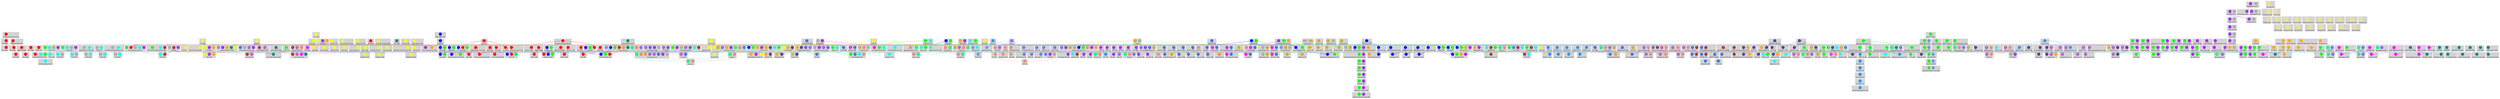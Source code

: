 
digraph G {
  fontname="Helvetica,Arial,sans-serif";
  node [fontname="Helvetica,Arial,sans-serif bold" labelloc="c"];
  edge [fontname="Helvetica,Arial,sans-serif" fontsize=8 arrowsize=0.5];
  
  subgraph cluster_293 {
    style=filled;
    color=lightgrey;
    labelloc="b";
    node [style=filled];
    node [label="1" fillcolor=red, color="red", penwidth=1, fontcolor=gray, shape="circle"]"293_1";
    label = "Van Cortlandt Park-242 St (293)";
  }

  subgraph cluster_294 {
    style=filled;
    color=lightgrey;
    labelloc="b";
    node [style=filled];
    node [label="1" fillcolor=red, color="red", penwidth=1, fontcolor=gray, shape="circle"]"294_1";
    label = "238 St (294)";
  }

  subgraph cluster_295 {
    style=filled;
    color=lightgrey;
    labelloc="b";
    node [style=filled];
    node [label="1" fillcolor=red, color="red", penwidth=1, fontcolor=gray, shape="circle"]"295_1";
    label = "231 St (295)";
  }

  subgraph cluster_296 {
    style=filled;
    color=lightgrey;
    labelloc="b";
    node [style=filled];
    node [label="1" fillcolor=red, color="red", penwidth=1, fontcolor=gray, shape="circle"]"296_1";
    label = "Marble Hill-225 St (296)";
  }

  subgraph cluster_297 {
    style=filled;
    color=lightgrey;
    labelloc="b";
    node [style=filled];
    node [label="1" fillcolor=red, color="red", penwidth=1, fontcolor=gray, shape="circle"]"297_1";
    label = "215 St (297)";
  }

  subgraph cluster_298 {
    style=filled;
    color=lightgrey;
    labelloc="b";
    node [style=filled];
    node [label="1" fillcolor=red, color="red", penwidth=1, fontcolor=gray, shape="circle"]"298_1";
    label = "207 St (298)";
  }

  subgraph cluster_299 {
    style=filled;
    color=lightgrey;
    labelloc="b";
    node [style=filled];
    node [label="1" fillcolor=red, color="red", penwidth=1, fontcolor=gray, shape="circle"]"299_1";
    label = "Dyckman St (299)";
  }

  subgraph cluster_300 {
    style=filled;
    color=lightgrey;
    labelloc="b";
    node [style=filled];
    node [label="1" fillcolor=red, color="red", penwidth=1, fontcolor=gray, shape="circle"]"300_1";
    label = "191 St (300)";
  }

  subgraph cluster_301 {
    style=filled;
    color=lightgrey;
    labelloc="b";
    node [style=filled];
    node [label="1" fillcolor=red, color="red", penwidth=1, fontcolor=gray, shape="circle"]"301_1";
    label = "181 St (301)";
  }

  subgraph cluster_303 {
    style=filled;
    color=lightgrey;
    labelloc="b";
    node [style=filled];
    node [label="1" fillcolor=red, color="red", penwidth=1, fontcolor=gray, shape="circle"]"303_1";
    label = "157 St (303)";
  }

  subgraph cluster_304 {
    style=filled;
    color=lightgrey;
    labelloc="b";
    node [style=filled];
    node [label="1" fillcolor=red, color="red", penwidth=1, fontcolor=gray, shape="circle"]"304_1";
    label = "145 St (304)";
  }

  subgraph cluster_305 {
    style=filled;
    color=lightgrey;
    labelloc="b";
    node [style=filled];
    node [label="1" fillcolor=red, color="red", penwidth=1, fontcolor=gray, shape="circle"]"305_1";
    label = "137 St-City College (305)";
  }

  subgraph cluster_306 {
    style=filled;
    color=lightgrey;
    labelloc="b";
    node [style=filled];
    node [label="1" fillcolor=red, color="red", penwidth=1, fontcolor=gray, shape="circle"]"306_1";
    label = "125 St (306)";
  }

  subgraph cluster_307 {
    style=filled;
    color=lightgrey;
    labelloc="b";
    node [style=filled];
    node [label="1" fillcolor=red, color="red", penwidth=1, fontcolor=gray, shape="circle"]"307_1";
    label = "116 St-Columbia University (307)";
  }

  subgraph cluster_308 {
    style=filled;
    color=lightgrey;
    labelloc="b";
    node [style=filled];
    node [label="1" fillcolor=red, color="red", penwidth=1, fontcolor=gray, shape="circle"]"308_1";
    label = "Cathedral Pkwy (110 St) (308)";
  }

  subgraph cluster_309 {
    style=filled;
    color=lightgrey;
    labelloc="b";
    node [style=filled];
    node [label="1" fillcolor=red, color="red", penwidth=1, fontcolor=gray, shape="circle"]"309_1";
    label = "103 St (309)";
  }

  subgraph cluster_311 {
    style=filled;
    color=lightgrey;
    labelloc="b";
    node [style=filled];
    node [label="1" fillcolor=red, color="red", penwidth=1, fontcolor=gray, shape="circle"]"311_1";
    label = "86 St (311)";
  }

  subgraph cluster_312 {
    style=filled;
    color=lightgrey;
    labelloc="b";
    node [style=filled];
    node [label="1" fillcolor=red, color="red", penwidth=1, fontcolor=gray, shape="circle"]"312_1";
    label = "79 St (312)";
  }

  subgraph cluster_314 {
    style=filled;
    color=lightgrey;
    labelloc="b";
    node [style=filled];
    node [label="1" fillcolor=red, color="red", penwidth=1, fontcolor=gray, shape="circle"]"314_1";
    label = "66 St-Lincoln Center (314)";
  }

  subgraph cluster_316 {
    style=filled;
    color=lightgrey;
    labelloc="b";
    node [style=filled];
    node [label="1" fillcolor=red, color="red", penwidth=1, fontcolor=gray, shape="circle"]"316_1";
    label = "50 St (316)";
  }

  subgraph cluster_319 {
    style=filled;
    color=lightgrey;
    labelloc="b";
    node [style=filled];
    node [label="1" fillcolor=red, color="red", penwidth=1, fontcolor=gray, shape="circle"]"319_1";
    label = "28 St (319)";
  }

  subgraph cluster_320 {
    style=filled;
    color=lightgrey;
    labelloc="b";
    node [style=filled];
    node [label="1" fillcolor=red, color="red", penwidth=1, fontcolor=gray, shape="circle"]"320_1";
    label = "23 St (320)";
  }

  subgraph cluster_321 {
    style=filled;
    color=lightgrey;
    labelloc="b";
    node [style=filled];
    node [label="1" fillcolor=red, color="red", penwidth=1, fontcolor=gray, shape="circle"]"321_1";
    label = "18 St (321)";
  }

  subgraph cluster_323 {
    style=filled;
    color=lightgrey;
    labelloc="b";
    node [style=filled];
    node [label="1" fillcolor=red, color="red", penwidth=1, fontcolor=gray, shape="circle"]"323_1";
    label = "Christopher St-Sheridan Sq (323)";
  }

  subgraph cluster_324 {
    style=filled;
    color=lightgrey;
    labelloc="b";
    node [style=filled];
    node [label="1" fillcolor=red, color="red", penwidth=1, fontcolor=gray, shape="circle"]"324_1";
    label = "Houston St (324)";
  }

  subgraph cluster_325 {
    style=filled;
    color=lightgrey;
    labelloc="b";
    node [style=filled];
    node [label="1" fillcolor=red, color="red", penwidth=1, fontcolor=gray, shape="circle"]"325_1";
    label = "Canal St (325)";
  }

  subgraph cluster_326 {
    style=filled;
    color=lightgrey;
    labelloc="b";
    node [style=filled];
    node [label="1" fillcolor=red, color="red", penwidth=1, fontcolor=gray, shape="circle"]"326_1";
    label = "Franklin St (326)";
  }

  subgraph cluster_328 {
    style=filled;
    color=lightgrey;
    labelloc="b";
    node [style=filled];
    node [label="1" fillcolor=red, color="red", penwidth=1, fontcolor=gray, shape="circle"]"328_1";
    label = "WTC Cortlandt (328)";
  }

  subgraph cluster_329 {
    style=filled;
    color=lightgrey;
    labelloc="b";
    node [style=filled];
    node [label="1" fillcolor=red, color="red", penwidth=1, fontcolor=gray, shape="circle"]"329_1";
    label = "Rector St (329)";
  }

  subgraph cluster_330 {
    style=filled;
    color=lightgrey;
    labelloc="b";
    node [style=filled];
    node [label="1" fillcolor=red, color="red", penwidth=1, fontcolor=gray, shape="circle"]"330_1";
    label = "South Ferry (330)";
  }

  subgraph cluster_416 {
    style=filled;
    color=lightgrey;
    labelloc="b";
    node [style=filled];
    node [label="2" fillcolor=green, color="green", penwidth=1, fontcolor=gray, shape="circle"]"416_2";
    label = "Wakefield-241 St (416)";
  }

  subgraph cluster_343 {
    style=filled;
    color=lightgrey;
    labelloc="b";
    node [style=filled];
    node [label="3" fillcolor=blue, color="blue", penwidth=1, fontcolor=gray, shape="circle"]"343_3";
    label = "Nostrand Av (343)";
  }

  subgraph cluster_344 {
    style=filled;
    color=lightgrey;
    labelloc="b";
    node [style=filled];
    node [label="3" fillcolor=blue, color="blue", penwidth=1, fontcolor=gray, shape="circle"]"344_3";
    label = "Kingston Av (344)";
  }

  subgraph cluster_346 {
    style=filled;
    color=lightgrey;
    labelloc="b";
    node [style=filled];
    node [label="3" fillcolor=blue, color="blue", penwidth=1, fontcolor=gray, shape="circle"]"346_3";
    label = "Sutter Av-Rutland Rd (346)";
  }

  subgraph cluster_347 {
    style=filled;
    color=lightgrey;
    labelloc="b";
    node [style=filled];
    node [label="3" fillcolor=blue, color="blue", penwidth=1, fontcolor=gray, shape="circle"]"347_3";
    label = "Saratoga Av (347)";
  }

  subgraph cluster_348 {
    style=filled;
    color=lightgrey;
    labelloc="b";
    node [style=filled];
    node [label="3" fillcolor=blue, color="blue", penwidth=1, fontcolor=gray, shape="circle"]"348_3";
    label = "Rockaway Av (348)";
  }

  subgraph cluster_349 {
    style=filled;
    color=lightgrey;
    labelloc="b";
    node [style=filled];
    node [label="3" fillcolor=blue, color="blue", penwidth=1, fontcolor=gray, shape="circle"]"349_3";
    label = "Junius St (349)";
  }

  subgraph cluster_350 {
    style=filled;
    color=lightgrey;
    labelloc="b";
    node [style=filled];
    node [label="3" fillcolor=blue, color="blue", penwidth=1, fontcolor=gray, shape="circle"]"350_3";
    label = "Pennsylvania Av (350)";
  }

  subgraph cluster_351 {
    style=filled;
    color=lightgrey;
    labelloc="b";
    node [style=filled];
    node [label="3" fillcolor=blue, color="blue", penwidth=1, fontcolor=gray, shape="circle"]"351_3";
    label = "Van Siclen Av (351)";
  }

  subgraph cluster_352 {
    style=filled;
    color=lightgrey;
    labelloc="b";
    node [style=filled];
    node [label="3" fillcolor=blue, color="blue", penwidth=1, fontcolor=gray, shape="circle"]"352_3";
    label = "New Lots Av (352)";
  }

  subgraph cluster_436 {
    style=filled;
    color=lightgrey;
    labelloc="b";
    node [style=filled];
    node [label="3" fillcolor=blue, color="blue", penwidth=1, fontcolor=gray, shape="circle"]"436_3";
    label = "Harlem-148 St (436)";
  }

  subgraph cluster_437 {
    style=filled;
    color=lightgrey;
    labelloc="b";
    node [style=filled];
    node [label="3" fillcolor=blue, color="blue", penwidth=1, fontcolor=gray, shape="circle"]"437_3";
    label = "145 St (437)";
  }

  subgraph cluster_378 {
    style=filled;
    color=lightgrey;
    labelloc="b";
    node [style=filled];
    node [label="4" fillcolor=orange, color="orange", penwidth=1, fontcolor=gray, shape="circle"]"378_4";
    label = "Woodlawn (378)";
  }

  subgraph cluster_379 {
    style=filled;
    color=lightgrey;
    labelloc="b";
    node [style=filled];
    node [label="4" fillcolor=orange, color="orange", penwidth=1, fontcolor=gray, shape="circle"]"379_4";
    label = "Mosholu Pkwy (379)";
  }

  subgraph cluster_380 {
    style=filled;
    color=lightgrey;
    labelloc="b";
    node [style=filled];
    node [label="4" fillcolor=orange, color="orange", penwidth=1, fontcolor=gray, shape="circle"]"380_4";
    label = "Bedford Park Blvd-Lehman College (380)";
  }

  subgraph cluster_381 {
    style=filled;
    color=lightgrey;
    labelloc="b";
    node [style=filled];
    node [label="4" fillcolor=orange, color="orange", penwidth=1, fontcolor=gray, shape="circle"]"381_4";
    label = "Kingsbridge Rd (381)";
  }

  subgraph cluster_382 {
    style=filled;
    color=lightgrey;
    labelloc="b";
    node [style=filled];
    node [label="4" fillcolor=orange, color="orange", penwidth=1, fontcolor=gray, shape="circle"]"382_4";
    label = "Fordham Rd (382)";
  }

  subgraph cluster_383 {
    style=filled;
    color=lightgrey;
    labelloc="b";
    node [style=filled];
    node [label="4" fillcolor=orange, color="orange", penwidth=1, fontcolor=gray, shape="circle"]"383_4";
    label = "183 St (383)";
  }

  subgraph cluster_384 {
    style=filled;
    color=lightgrey;
    labelloc="b";
    node [style=filled];
    node [label="4" fillcolor=orange, color="orange", penwidth=1, fontcolor=gray, shape="circle"]"384_4";
    label = "Burnside Av (384)";
  }

  subgraph cluster_385 {
    style=filled;
    color=lightgrey;
    labelloc="b";
    node [style=filled];
    node [label="4" fillcolor=orange, color="orange", penwidth=1, fontcolor=gray, shape="circle"]"385_4";
    label = "176 St (385)";
  }

  subgraph cluster_386 {
    style=filled;
    color=lightgrey;
    labelloc="b";
    node [style=filled];
    node [label="4" fillcolor=orange, color="orange", penwidth=1, fontcolor=gray, shape="circle"]"386_4";
    label = "Mt Eden Av (386)";
  }

  subgraph cluster_387 {
    style=filled;
    color=lightgrey;
    labelloc="b";
    node [style=filled];
    node [label="4" fillcolor=orange, color="orange", penwidth=1, fontcolor=gray, shape="circle"]"387_4";
    label = "170 St (387)";
  }

  subgraph cluster_388 {
    style=filled;
    color=lightgrey;
    labelloc="b";
    node [style=filled];
    node [label="4" fillcolor=orange, color="orange", penwidth=1, fontcolor=gray, shape="circle"]"388_4";
    label = "167 St (388)";
  }

  subgraph cluster_442 {
    style=filled;
    color=lightgrey;
    labelloc="b";
    node [style=filled];
    node [label="5" fillcolor=purple, color="purple", penwidth=1, fontcolor=gray, shape="circle"]"442_5";
    label = "Eastchester-Dyre Av (442)";
  }

  subgraph cluster_443 {
    style=filled;
    color=lightgrey;
    labelloc="b";
    node [style=filled];
    node [label="5" fillcolor=purple, color="purple", penwidth=1, fontcolor=gray, shape="circle"]"443_5";
    label = "Baychester Av (443)";
  }

  subgraph cluster_444 {
    style=filled;
    color=lightgrey;
    labelloc="b";
    node [style=filled];
    node [label="5" fillcolor=purple, color="purple", penwidth=1, fontcolor=gray, shape="circle"]"444_5";
    label = "Gun Hill Rd (444)";
  }

  subgraph cluster_445 {
    style=filled;
    color=lightgrey;
    labelloc="b";
    node [style=filled];
    node [label="5" fillcolor=purple, color="purple", penwidth=1, fontcolor=gray, shape="circle"]"445_5";
    label = "Pelham Pkwy (445)";
  }

  subgraph cluster_446 {
    style=filled;
    color=lightgrey;
    labelloc="b";
    node [style=filled];
    node [label="5" fillcolor=purple, color="purple", penwidth=1, fontcolor=gray, shape="circle"]"446_5";
    label = "Morris Park (446)";
  }

  subgraph cluster_360 {
    style=filled;
    color=lightgrey;
    labelloc="b";
    node [style=filled];
    node [label="6" fillcolor=yellow, color="yellow", penwidth=1, fontcolor=gray, shape="circle"]"360_6";
    label = "Pelham Bay Park (360)";
  }

  subgraph cluster_361 {
    style=filled;
    color=lightgrey;
    labelloc="b";
    node [style=filled];
    node [label="6" fillcolor=yellow, color="yellow", penwidth=1, fontcolor=gray, shape="circle"]"361_6";
    label = "Buhre Av (361)";
  }

  subgraph cluster_362 {
    style=filled;
    color=lightgrey;
    labelloc="b";
    node [style=filled];
    node [label="6" fillcolor=yellow, color="yellow", penwidth=1, fontcolor=gray, shape="circle"]"362_6";
    label = "Middletown Rd (362)";
  }

  subgraph cluster_363 {
    style=filled;
    color=lightgrey;
    labelloc="b";
    node [style=filled];
    node [label="6" fillcolor=yellow, color="yellow", penwidth=1, fontcolor=gray, shape="circle"]"363_6";
    label = "Westchester Sq-E Tremont Av (363)";
  }

  subgraph cluster_364 {
    style=filled;
    color=lightgrey;
    labelloc="b";
    node [style=filled];
    node [label="6" fillcolor=yellow, color="yellow", penwidth=1, fontcolor=gray, shape="circle"]"364_6";
    label = "Zerega Av (364)";
  }

  subgraph cluster_365 {
    style=filled;
    color=lightgrey;
    labelloc="b";
    node [style=filled];
    node [label="6" fillcolor=yellow, color="yellow", penwidth=1, fontcolor=gray, shape="circle"]"365_6";
    label = "Castle Hill Av (365)";
  }

  subgraph cluster_366 {
    style=filled;
    color=lightgrey;
    labelloc="b";
    node [style=filled];
    node [label="6" fillcolor=yellow, color="yellow", penwidth=1, fontcolor=gray, shape="circle"]"366_6";
    label = "Parkchester (366)";
  }

  subgraph cluster_367 {
    style=filled;
    color=lightgrey;
    labelloc="b";
    node [style=filled];
    node [label="6" fillcolor=yellow, color="yellow", penwidth=1, fontcolor=gray, shape="circle"]"367_6";
    label = "St Lawrence Av (367)";
  }

  subgraph cluster_368 {
    style=filled;
    color=lightgrey;
    labelloc="b";
    node [style=filled];
    node [label="6" fillcolor=yellow, color="yellow", penwidth=1, fontcolor=gray, shape="circle"]"368_6";
    label = "Morrison Av-Soundview (368)";
  }

  subgraph cluster_369 {
    style=filled;
    color=lightgrey;
    labelloc="b";
    node [style=filled];
    node [label="6" fillcolor=yellow, color="yellow", penwidth=1, fontcolor=gray, shape="circle"]"369_6";
    label = "Elder Av (369)";
  }

  subgraph cluster_370 {
    style=filled;
    color=lightgrey;
    labelloc="b";
    node [style=filled];
    node [label="6" fillcolor=yellow, color="yellow", penwidth=1, fontcolor=gray, shape="circle"]"370_6";
    label = "Whitlock Av (370)";
  }

  subgraph cluster_371 {
    style=filled;
    color=lightgrey;
    labelloc="b";
    node [style=filled];
    node [label="6" fillcolor=yellow, color="yellow", penwidth=1, fontcolor=gray, shape="circle"]"371_6";
    label = "Hunts Point Av (371)";
  }

  subgraph cluster_372 {
    style=filled;
    color=lightgrey;
    labelloc="b";
    node [style=filled];
    node [label="6" fillcolor=yellow, color="yellow", penwidth=1, fontcolor=gray, shape="circle"]"372_6";
    label = "Longwood Av (372)";
  }

  subgraph cluster_373 {
    style=filled;
    color=lightgrey;
    labelloc="b";
    node [style=filled];
    node [label="6" fillcolor=yellow, color="yellow", penwidth=1, fontcolor=gray, shape="circle"]"373_6";
    label = "E 149 St (373)";
  }

  subgraph cluster_374 {
    style=filled;
    color=lightgrey;
    labelloc="b";
    node [style=filled];
    node [label="6" fillcolor=yellow, color="yellow", penwidth=1, fontcolor=gray, shape="circle"]"374_6";
    label = "E 143 St-St Mary's St (374)";
  }

  subgraph cluster_375 {
    style=filled;
    color=lightgrey;
    labelloc="b";
    node [style=filled];
    node [label="6" fillcolor=yellow, color="yellow", penwidth=1, fontcolor=gray, shape="circle"]"375_6";
    label = "Cypress Av (375)";
  }

  subgraph cluster_376 {
    style=filled;
    color=lightgrey;
    labelloc="b";
    node [style=filled];
    node [label="6" fillcolor=yellow, color="yellow", penwidth=1, fontcolor=gray, shape="circle"]"376_6";
    label = "Brook Av (376)";
  }

  subgraph cluster_377 {
    style=filled;
    color=lightgrey;
    labelloc="b";
    node [style=filled];
    node [label="6" fillcolor=yellow, color="yellow", penwidth=1, fontcolor=gray, shape="circle"]"377_6";
    label = "3 Av-138 St (377)";
  }

  subgraph cluster_393 {
    style=filled;
    color=lightgrey;
    labelloc="b";
    node [style=filled];
    node [label="6" fillcolor=yellow, color="yellow", penwidth=1, fontcolor=gray, shape="circle"]"393_6";
    label = "116 St (393)";
  }

  subgraph cluster_394 {
    style=filled;
    color=lightgrey;
    labelloc="b";
    node [style=filled];
    node [label="6" fillcolor=yellow, color="yellow", penwidth=1, fontcolor=gray, shape="circle"]"394_6";
    label = "110 St (394)";
  }

  subgraph cluster_395 {
    style=filled;
    color=lightgrey;
    labelloc="b";
    node [style=filled];
    node [label="6" fillcolor=yellow, color="yellow", penwidth=1, fontcolor=gray, shape="circle"]"395_6";
    label = "103 St (395)";
  }

  subgraph cluster_396 {
    style=filled;
    color=lightgrey;
    labelloc="b";
    node [style=filled];
    node [label="6" fillcolor=yellow, color="yellow", penwidth=1, fontcolor=gray, shape="circle"]"396_6";
    label = "96 St (396)";
  }

  subgraph cluster_398 {
    style=filled;
    color=lightgrey;
    labelloc="b";
    node [style=filled];
    node [label="6" fillcolor=yellow, color="yellow", penwidth=1, fontcolor=gray, shape="circle"]"398_6";
    label = "77 St (398)";
  }

  subgraph cluster_399 {
    style=filled;
    color=lightgrey;
    labelloc="b";
    node [style=filled];
    node [label="6" fillcolor=yellow, color="yellow", penwidth=1, fontcolor=gray, shape="circle"]"399_6";
    label = "68 St-Hunter College (399)";
  }

  subgraph cluster_401 {
    style=filled;
    color=lightgrey;
    labelloc="b";
    node [style=filled];
    node [label="6" fillcolor=yellow, color="yellow", penwidth=1, fontcolor=gray, shape="circle"]"401_6";
    label = "51 St (401)";
  }

  subgraph cluster_403 {
    style=filled;
    color=lightgrey;
    labelloc="b";
    node [style=filled];
    node [label="6" fillcolor=yellow, color="yellow", penwidth=1, fontcolor=gray, shape="circle"]"403_6";
    label = "33 St (403)";
  }

  subgraph cluster_404 {
    style=filled;
    color=lightgrey;
    labelloc="b";
    node [style=filled];
    node [label="6" fillcolor=yellow, color="yellow", penwidth=1, fontcolor=gray, shape="circle"]"404_6";
    label = "28 St (404)";
  }

  subgraph cluster_405 {
    style=filled;
    color=lightgrey;
    labelloc="b";
    node [style=filled];
    node [label="6" fillcolor=yellow, color="yellow", penwidth=1, fontcolor=gray, shape="circle"]"405_6";
    label = "23 St (405)";
  }

  subgraph cluster_407 {
    style=filled;
    color=lightgrey;
    labelloc="b";
    node [style=filled];
    node [label="6" fillcolor=yellow, color="yellow", penwidth=1, fontcolor=gray, shape="circle"]"407_6";
    label = "Astor Pl (407)";
  }

  subgraph cluster_408 {
    style=filled;
    color=lightgrey;
    labelloc="b";
    node [style=filled];
    node [label="6" fillcolor=yellow, color="yellow", penwidth=1, fontcolor=gray, shape="circle"]"408_6";
    label = "Bleecker St (408)";
  }

  subgraph cluster_409 {
    style=filled;
    color=lightgrey;
    labelloc="b";
    node [style=filled];
    node [label="6" fillcolor=yellow, color="yellow", penwidth=1, fontcolor=gray, shape="circle"]"409_6";
    label = "Spring St (409)";
  }

  subgraph cluster_410 {
    style=filled;
    color=lightgrey;
    labelloc="b";
    node [style=filled];
    node [label="6" fillcolor=yellow, color="yellow", penwidth=1, fontcolor=gray, shape="circle"]"410_6";
    node [label="J" fillcolor=darkslateblue, color="darkslateblue", penwidth=1, fontcolor=gray, shape="circle"]"410_J";
    node [label="Z" fillcolor=orange, color="orange", penwidth=1, fontcolor=gray, shape="circle"]"410_Z";
    label = "Canal St (410)";
  }

  subgraph cluster_447 {
    style=filled;
    color=lightgrey;
    labelloc="b";
    node [style=filled];
    node [label="7" fillcolor=teal, color="teal", penwidth=1, fontcolor=gray, shape="circle"]"447_7";
    label = "Flushing-Main St (447)";
  }

  subgraph cluster_448 {
    style=filled;
    color=lightgrey;
    labelloc="b";
    node [style=filled];
    node [label="7" fillcolor=teal, color="teal", penwidth=1, fontcolor=gray, shape="circle"]"448_7";
    label = "Mets-Willets Point (448)";
  }

  subgraph cluster_449 {
    style=filled;
    color=lightgrey;
    labelloc="b";
    node [style=filled];
    node [label="7" fillcolor=teal, color="teal", penwidth=1, fontcolor=gray, shape="circle"]"449_7";
    label = "111 St (449)";
  }

  subgraph cluster_450 {
    style=filled;
    color=lightgrey;
    labelloc="b";
    node [style=filled];
    node [label="7" fillcolor=teal, color="teal", penwidth=1, fontcolor=gray, shape="circle"]"450_7";
    label = "103 St-Corona Plaza (450)";
  }

  subgraph cluster_451 {
    style=filled;
    color=lightgrey;
    labelloc="b";
    node [style=filled];
    node [label="7" fillcolor=teal, color="teal", penwidth=1, fontcolor=gray, shape="circle"]"451_7";
    label = "Junction Blvd (451)";
  }

  subgraph cluster_452 {
    style=filled;
    color=lightgrey;
    labelloc="b";
    node [style=filled];
    node [label="7" fillcolor=teal, color="teal", penwidth=1, fontcolor=gray, shape="circle"]"452_7";
    label = "90 St-Elmhurst Av (452)";
  }

  subgraph cluster_453 {
    style=filled;
    color=lightgrey;
    labelloc="b";
    node [style=filled];
    node [label="7" fillcolor=teal, color="teal", penwidth=1, fontcolor=gray, shape="circle"]"453_7";
    label = "82 St-Jackson Hts (453)";
  }

  subgraph cluster_454 {
    style=filled;
    color=lightgrey;
    labelloc="b";
    node [style=filled];
    node [label="7" fillcolor=teal, color="teal", penwidth=1, fontcolor=gray, shape="circle"]"454_7";
    label = "74 St-Broadway (454)";
  }

  subgraph cluster_455 {
    style=filled;
    color=lightgrey;
    labelloc="b";
    node [style=filled];
    node [label="7" fillcolor=teal, color="teal", penwidth=1, fontcolor=gray, shape="circle"]"455_7";
    label = "69 St (455)";
  }

  subgraph cluster_456 {
    style=filled;
    color=lightgrey;
    labelloc="b";
    node [style=filled];
    node [label="7" fillcolor=teal, color="teal", penwidth=1, fontcolor=gray, shape="circle"]"456_7";
    label = "Woodside-61 St (456)";
  }

  subgraph cluster_457 {
    style=filled;
    color=lightgrey;
    labelloc="b";
    node [style=filled];
    node [label="7" fillcolor=teal, color="teal", penwidth=1, fontcolor=gray, shape="circle"]"457_7";
    label = "52 St (457)";
  }

  subgraph cluster_458 {
    style=filled;
    color=lightgrey;
    labelloc="b";
    node [style=filled];
    node [label="7" fillcolor=teal, color="teal", penwidth=1, fontcolor=gray, shape="circle"]"458_7";
    label = "46 St-Bliss St (458)";
  }

  subgraph cluster_459 {
    style=filled;
    color=lightgrey;
    labelloc="b";
    node [style=filled];
    node [label="7" fillcolor=teal, color="teal", penwidth=1, fontcolor=gray, shape="circle"]"459_7";
    label = "40 St-Lowery St (459)";
  }

  subgraph cluster_460 {
    style=filled;
    color=lightgrey;
    labelloc="b";
    node [style=filled];
    node [label="7" fillcolor=teal, color="teal", penwidth=1, fontcolor=gray, shape="circle"]"460_7";
    label = "33 St-Rawson St (460)";
  }

  subgraph cluster_463 {
    style=filled;
    color=lightgrey;
    labelloc="b";
    node [style=filled];
    node [label="7" fillcolor=teal, color="teal", penwidth=1, fontcolor=gray, shape="circle"]"463_7";
    label = "Hunters Point Av (463)";
  }

  subgraph cluster_464 {
    style=filled;
    color=lightgrey;
    labelloc="b";
    node [style=filled];
    node [label="7" fillcolor=teal, color="teal", penwidth=1, fontcolor=gray, shape="circle"]"464_7";
    label = "Vernon Blvd-Jackson Av (464)";
  }

  subgraph cluster_466 {
    style=filled;
    color=lightgrey;
    labelloc="b";
    node [style=filled];
    node [label="7" fillcolor=teal, color="teal", penwidth=1, fontcolor=gray, shape="circle"]"466_7";
    label = "5 Av (466)";
  }

  subgraph cluster_471 {
    style=filled;
    color=lightgrey;
    labelloc="b";
    node [style=filled];
    node [label="7" fillcolor=teal, color="teal", penwidth=1, fontcolor=gray, shape="circle"]"471_7";
    label = "34 St-Hudson Yards (471)";
  }

  subgraph cluster_310 {
    style=filled;
    color=lightgrey;
    labelloc="b";
    node [style=filled];
    node [label="1" fillcolor=red, color="red", penwidth=1, fontcolor=gray, shape="circle"]"310_1";
    node [label="2" fillcolor=green, color="green", penwidth=1, fontcolor=gray, shape="circle"]"310_2";
    node [label="3" fillcolor=blue, color="blue", penwidth=1, fontcolor=gray, shape="circle"]"310_3";
    label = "96 St (310)";
  }

  subgraph cluster_313 {
    style=filled;
    color=lightgrey;
    labelloc="b";
    node [style=filled];
    node [label="1" fillcolor=red, color="red", penwidth=1, fontcolor=gray, shape="circle"]"313_1";
    node [label="2" fillcolor=green, color="green", penwidth=1, fontcolor=gray, shape="circle"]"313_2";
    node [label="3" fillcolor=blue, color="blue", penwidth=1, fontcolor=gray, shape="circle"]"313_3";
    label = "72 St (313)";
  }

  subgraph cluster_318 {
    style=filled;
    color=lightgrey;
    labelloc="b";
    node [style=filled];
    node [label="1" fillcolor=red, color="red", penwidth=1, fontcolor=gray, shape="circle"]"318_1";
    node [label="2" fillcolor=green, color="green", penwidth=1, fontcolor=gray, shape="circle"]"318_2";
    node [label="3" fillcolor=blue, color="blue", penwidth=1, fontcolor=gray, shape="circle"]"318_3";
    label = "34 St-Penn Station (318)";
  }

  subgraph cluster_322 {
    style=filled;
    color=lightgrey;
    labelloc="b";
    node [style=filled];
    node [label="1" fillcolor=red, color="red", penwidth=1, fontcolor=gray, shape="circle"]"322_1";
    node [label="2" fillcolor=green, color="green", penwidth=1, fontcolor=gray, shape="circle"]"322_2";
    node [label="3" fillcolor=blue, color="blue", penwidth=1, fontcolor=gray, shape="circle"]"322_3";
    label = "14 St (322)";
  }

  subgraph cluster_327 {
    style=filled;
    color=lightgrey;
    labelloc="b";
    node [style=filled];
    node [label="1" fillcolor=red, color="red", penwidth=1, fontcolor=gray, shape="circle"]"327_1";
    node [label="2" fillcolor=green, color="green", penwidth=1, fontcolor=gray, shape="circle"]"327_2";
    node [label="3" fillcolor=blue, color="blue", penwidth=1, fontcolor=gray, shape="circle"]"327_3";
    label = "Chambers St (327)";
  }

  subgraph cluster_331 {
    style=filled;
    color=lightgrey;
    labelloc="b";
    node [style=filled];
    node [label="2" fillcolor=green, color="green", penwidth=1, fontcolor=gray, shape="circle"]"331_2";
    node [label="3" fillcolor=blue, color="blue", penwidth=1, fontcolor=gray, shape="circle"]"331_3";
    label = "Park Place (331)";
  }

  subgraph cluster_333 {
    style=filled;
    color=lightgrey;
    labelloc="b";
    node [style=filled];
    node [label="2" fillcolor=green, color="green", penwidth=1, fontcolor=gray, shape="circle"]"333_2";
    node [label="3" fillcolor=blue, color="blue", penwidth=1, fontcolor=gray, shape="circle"]"333_3";
    label = "Wall St (333)";
  }

  subgraph cluster_334 {
    style=filled;
    color=lightgrey;
    labelloc="b";
    node [style=filled];
    node [label="2" fillcolor=green, color="green", penwidth=1, fontcolor=gray, shape="circle"]"334_2";
    node [label="3" fillcolor=blue, color="blue", penwidth=1, fontcolor=gray, shape="circle"]"334_3";
    label = "Clark St (334)";
  }

  subgraph cluster_336 {
    style=filled;
    color=lightgrey;
    labelloc="b";
    node [style=filled];
    node [label="2" fillcolor=green, color="green", penwidth=1, fontcolor=gray, shape="circle"]"336_2";
    node [label="3" fillcolor=blue, color="blue", penwidth=1, fontcolor=gray, shape="circle"]"336_3";
    label = "Hoyt St (336)";
  }

  subgraph cluster_339 {
    style=filled;
    color=lightgrey;
    labelloc="b";
    node [style=filled];
    node [label="2" fillcolor=green, color="green", penwidth=1, fontcolor=gray, shape="circle"]"339_2";
    node [label="3" fillcolor=blue, color="blue", penwidth=1, fontcolor=gray, shape="circle"]"339_3";
    label = "Bergen St (339)";
  }

  subgraph cluster_340 {
    style=filled;
    color=lightgrey;
    labelloc="b";
    node [style=filled];
    node [label="2" fillcolor=green, color="green", penwidth=1, fontcolor=gray, shape="circle"]"340_2";
    node [label="3" fillcolor=blue, color="blue", penwidth=1, fontcolor=gray, shape="circle"]"340_3";
    label = "Grand Army Plaza (340)";
  }

  subgraph cluster_341 {
    style=filled;
    color=lightgrey;
    labelloc="b";
    node [style=filled];
    node [label="2" fillcolor=green, color="green", penwidth=1, fontcolor=gray, shape="circle"]"341_2";
    node [label="3" fillcolor=blue, color="blue", penwidth=1, fontcolor=gray, shape="circle"]"341_3";
    label = "Eastern Pkwy-Brooklyn Museum (341)";
  }

  subgraph cluster_438 {
    style=filled;
    color=lightgrey;
    labelloc="b";
    node [style=filled];
    node [label="2" fillcolor=green, color="green", penwidth=1, fontcolor=gray, shape="circle"]"438_2";
    node [label="3" fillcolor=blue, color="blue", penwidth=1, fontcolor=gray, shape="circle"]"438_3";
    label = "135 St (438)";
  }

  subgraph cluster_439 {
    style=filled;
    color=lightgrey;
    labelloc="b";
    node [style=filled];
    node [label="2" fillcolor=green, color="green", penwidth=1, fontcolor=gray, shape="circle"]"439_2";
    node [label="3" fillcolor=blue, color="blue", penwidth=1, fontcolor=gray, shape="circle"]"439_3";
    label = "125 St (439)";
  }

  subgraph cluster_440 {
    style=filled;
    color=lightgrey;
    labelloc="b";
    node [style=filled];
    node [label="2" fillcolor=green, color="green", penwidth=1, fontcolor=gray, shape="circle"]"440_2";
    node [label="3" fillcolor=blue, color="blue", penwidth=1, fontcolor=gray, shape="circle"]"440_3";
    label = "116 St (440)";
  }

  subgraph cluster_441 {
    style=filled;
    color=lightgrey;
    labelloc="b";
    node [style=filled];
    node [label="2" fillcolor=green, color="green", penwidth=1, fontcolor=gray, shape="circle"]"441_2";
    node [label="3" fillcolor=blue, color="blue", penwidth=1, fontcolor=gray, shape="circle"]"441_3";
    label = "Central Park North (110 St) (441)";
  }

  subgraph cluster_335 {
    style=filled;
    color=lightgrey;
    labelloc="b";
    node [style=filled];
    node [label="2" fillcolor=green, color="green", penwidth=1, fontcolor=gray, shape="circle"]"335_2";
    node [label="3" fillcolor=blue, color="blue", penwidth=1, fontcolor=gray, shape="circle"]"335_3";
    node [label="4" fillcolor=orange, color="orange", penwidth=1, fontcolor=gray, shape="circle"]"335_4";
    node [label="5" fillcolor=purple, color="purple", penwidth=1, fontcolor=gray, shape="circle"]"335_5";
    label = "Borough Hall (335)";
  }

  subgraph cluster_337 {
    style=filled;
    color=lightgrey;
    labelloc="b";
    node [style=filled];
    node [label="2" fillcolor=green, color="green", penwidth=1, fontcolor=gray, shape="circle"]"337_2";
    node [label="3" fillcolor=blue, color="blue", penwidth=1, fontcolor=gray, shape="circle"]"337_3";
    node [label="4" fillcolor=orange, color="orange", penwidth=1, fontcolor=gray, shape="circle"]"337_4";
    node [label="5" fillcolor=purple, color="purple", penwidth=1, fontcolor=gray, shape="circle"]"337_5";
    label = "Nevins St (337)";
  }

  subgraph cluster_342 {
    style=filled;
    color=lightgrey;
    labelloc="b";
    node [style=filled];
    node [label="2" fillcolor=green, color="green", penwidth=1, fontcolor=gray, shape="circle"]"342_2";
    node [label="3" fillcolor=blue, color="blue", penwidth=1, fontcolor=gray, shape="circle"]"342_3";
    node [label="4" fillcolor=orange, color="orange", penwidth=1, fontcolor=gray, shape="circle"]"342_4";
    node [label="5" fillcolor=purple, color="purple", penwidth=1, fontcolor=gray, shape="circle"]"342_5";
    label = "Franklin Avenue-Medgar Evers College (342)";
  }

  subgraph cluster_435 {
    style=filled;
    color=lightgrey;
    labelloc="b";
    node [style=filled];
    node [label="2" fillcolor=green, color="green", penwidth=1, fontcolor=gray, shape="circle"]"435_2";
    node [label="4" fillcolor=orange, color="orange", penwidth=1, fontcolor=gray, shape="circle"]"435_4";
    node [label="5" fillcolor=purple, color="purple", penwidth=1, fontcolor=gray, shape="circle"]"435_5";
    label = "149 St-Grand Concourse (435)";
  }

  subgraph cluster_353 {
    style=filled;
    color=lightgrey;
    labelloc="b";
    node [style=filled];
    node [label="2" fillcolor=green, color="green", penwidth=1, fontcolor=gray, shape="circle"]"353_2";
    node [label="5" fillcolor=purple, color="purple", penwidth=1, fontcolor=gray, shape="circle"]"353_5";
    label = "President Street-Medgar Evers College (353)";
  }

  subgraph cluster_354 {
    style=filled;
    color=lightgrey;
    labelloc="b";
    node [style=filled];
    node [label="2" fillcolor=green, color="green", penwidth=1, fontcolor=gray, shape="circle"]"354_2";
    node [label="5" fillcolor=purple, color="purple", penwidth=1, fontcolor=gray, shape="circle"]"354_5";
    label = "Sterling St (354)";
  }

  subgraph cluster_355 {
    style=filled;
    color=lightgrey;
    labelloc="b";
    node [style=filled];
    node [label="2" fillcolor=green, color="green", penwidth=1, fontcolor=gray, shape="circle"]"355_2";
    node [label="5" fillcolor=purple, color="purple", penwidth=1, fontcolor=gray, shape="circle"]"355_5";
    label = "Winthrop St (355)";
  }

  subgraph cluster_356 {
    style=filled;
    color=lightgrey;
    labelloc="b";
    node [style=filled];
    node [label="2" fillcolor=green, color="green", penwidth=1, fontcolor=gray, shape="circle"]"356_2";
    node [label="5" fillcolor=purple, color="purple", penwidth=1, fontcolor=gray, shape="circle"]"356_5";
    label = "Church Av (356)";
  }

  subgraph cluster_357 {
    style=filled;
    color=lightgrey;
    labelloc="b";
    node [style=filled];
    node [label="2" fillcolor=green, color="green", penwidth=1, fontcolor=gray, shape="circle"]"357_2";
    node [label="5" fillcolor=purple, color="purple", penwidth=1, fontcolor=gray, shape="circle"]"357_5";
    label = "Beverly Rd (357)";
  }

  subgraph cluster_358 {
    style=filled;
    color=lightgrey;
    labelloc="b";
    node [style=filled];
    node [label="2" fillcolor=green, color="green", penwidth=1, fontcolor=gray, shape="circle"]"358_2";
    node [label="5" fillcolor=purple, color="purple", penwidth=1, fontcolor=gray, shape="circle"]"358_5";
    label = "Newkirk Av - Little Haiti (358)";
  }

  subgraph cluster_359 {
    style=filled;
    color=lightgrey;
    labelloc="b";
    node [style=filled];
    node [label="2" fillcolor=green, color="green", penwidth=1, fontcolor=gray, shape="circle"]"359_2";
    node [label="5" fillcolor=purple, color="purple", penwidth=1, fontcolor=gray, shape="circle"]"359_5";
    label = "Flatbush Av-Brooklyn College (359)";
  }

  subgraph cluster_417 {
    style=filled;
    color=lightgrey;
    labelloc="b";
    node [style=filled];
    node [label="2" fillcolor=green, color="green", penwidth=1, fontcolor=gray, shape="circle"]"417_2";
    node [label="5" fillcolor=purple, color="purple", penwidth=1, fontcolor=gray, shape="circle"]"417_5";
    label = "Nereid Av (417)";
  }

  subgraph cluster_418 {
    style=filled;
    color=lightgrey;
    labelloc="b";
    node [style=filled];
    node [label="2" fillcolor=green, color="green", penwidth=1, fontcolor=gray, shape="circle"]"418_2";
    node [label="5" fillcolor=purple, color="purple", penwidth=1, fontcolor=gray, shape="circle"]"418_5";
    label = "233 St (418)";
  }

  subgraph cluster_419 {
    style=filled;
    color=lightgrey;
    labelloc="b";
    node [style=filled];
    node [label="2" fillcolor=green, color="green", penwidth=1, fontcolor=gray, shape="circle"]"419_2";
    node [label="5" fillcolor=purple, color="purple", penwidth=1, fontcolor=gray, shape="circle"]"419_5";
    label = "225 St (419)";
  }

  subgraph cluster_420 {
    style=filled;
    color=lightgrey;
    labelloc="b";
    node [style=filled];
    node [label="2" fillcolor=green, color="green", penwidth=1, fontcolor=gray, shape="circle"]"420_2";
    node [label="5" fillcolor=purple, color="purple", penwidth=1, fontcolor=gray, shape="circle"]"420_5";
    label = "219 St (420)";
  }

  subgraph cluster_421 {
    style=filled;
    color=lightgrey;
    labelloc="b";
    node [style=filled];
    node [label="2" fillcolor=green, color="green", penwidth=1, fontcolor=gray, shape="circle"]"421_2";
    node [label="5" fillcolor=purple, color="purple", penwidth=1, fontcolor=gray, shape="circle"]"421_5";
    label = "Gun Hill Rd (421)";
  }

  subgraph cluster_422 {
    style=filled;
    color=lightgrey;
    labelloc="b";
    node [style=filled];
    node [label="2" fillcolor=green, color="green", penwidth=1, fontcolor=gray, shape="circle"]"422_2";
    node [label="5" fillcolor=purple, color="purple", penwidth=1, fontcolor=gray, shape="circle"]"422_5";
    label = "Burke Av (422)";
  }

  subgraph cluster_423 {
    style=filled;
    color=lightgrey;
    labelloc="b";
    node [style=filled];
    node [label="2" fillcolor=green, color="green", penwidth=1, fontcolor=gray, shape="circle"]"423_2";
    node [label="5" fillcolor=purple, color="purple", penwidth=1, fontcolor=gray, shape="circle"]"423_5";
    label = "Allerton Av (423)";
  }

  subgraph cluster_424 {
    style=filled;
    color=lightgrey;
    labelloc="b";
    node [style=filled];
    node [label="2" fillcolor=green, color="green", penwidth=1, fontcolor=gray, shape="circle"]"424_2";
    node [label="5" fillcolor=purple, color="purple", penwidth=1, fontcolor=gray, shape="circle"]"424_5";
    label = "Pelham Pkwy (424)";
  }

  subgraph cluster_425 {
    style=filled;
    color=lightgrey;
    labelloc="b";
    node [style=filled];
    node [label="2" fillcolor=green, color="green", penwidth=1, fontcolor=gray, shape="circle"]"425_2";
    node [label="5" fillcolor=purple, color="purple", penwidth=1, fontcolor=gray, shape="circle"]"425_5";
    label = "Bronx Park East (425)";
  }

  subgraph cluster_426 {
    style=filled;
    color=lightgrey;
    labelloc="b";
    node [style=filled];
    node [label="2" fillcolor=green, color="green", penwidth=1, fontcolor=gray, shape="circle"]"426_2";
    node [label="5" fillcolor=purple, color="purple", penwidth=1, fontcolor=gray, shape="circle"]"426_5";
    label = "E 180 St (426)";
  }

  subgraph cluster_427 {
    style=filled;
    color=lightgrey;
    labelloc="b";
    node [style=filled];
    node [label="2" fillcolor=green, color="green", penwidth=1, fontcolor=gray, shape="circle"]"427_2";
    node [label="5" fillcolor=purple, color="purple", penwidth=1, fontcolor=gray, shape="circle"]"427_5";
    label = "West Farms Sq-E Tremont Av (427)";
  }

  subgraph cluster_428 {
    style=filled;
    color=lightgrey;
    labelloc="b";
    node [style=filled];
    node [label="2" fillcolor=green, color="green", penwidth=1, fontcolor=gray, shape="circle"]"428_2";
    node [label="5" fillcolor=purple, color="purple", penwidth=1, fontcolor=gray, shape="circle"]"428_5";
    label = "174 St (428)";
  }

  subgraph cluster_429 {
    style=filled;
    color=lightgrey;
    labelloc="b";
    node [style=filled];
    node [label="2" fillcolor=green, color="green", penwidth=1, fontcolor=gray, shape="circle"]"429_2";
    node [label="5" fillcolor=purple, color="purple", penwidth=1, fontcolor=gray, shape="circle"]"429_5";
    label = "Freeman St (429)";
  }

  subgraph cluster_430 {
    style=filled;
    color=lightgrey;
    labelloc="b";
    node [style=filled];
    node [label="2" fillcolor=green, color="green", penwidth=1, fontcolor=gray, shape="circle"]"430_2";
    node [label="5" fillcolor=purple, color="purple", penwidth=1, fontcolor=gray, shape="circle"]"430_5";
    label = "Simpson St (430)";
  }

  subgraph cluster_431 {
    style=filled;
    color=lightgrey;
    labelloc="b";
    node [style=filled];
    node [label="2" fillcolor=green, color="green", penwidth=1, fontcolor=gray, shape="circle"]"431_2";
    node [label="5" fillcolor=purple, color="purple", penwidth=1, fontcolor=gray, shape="circle"]"431_5";
    label = "Intervale Av (431)";
  }

  subgraph cluster_432 {
    style=filled;
    color=lightgrey;
    labelloc="b";
    node [style=filled];
    node [label="2" fillcolor=green, color="green", penwidth=1, fontcolor=gray, shape="circle"]"432_2";
    node [label="5" fillcolor=purple, color="purple", penwidth=1, fontcolor=gray, shape="circle"]"432_5";
    label = "Prospect Av (432)";
  }

  subgraph cluster_433 {
    style=filled;
    color=lightgrey;
    labelloc="b";
    node [style=filled];
    node [label="2" fillcolor=green, color="green", penwidth=1, fontcolor=gray, shape="circle"]"433_2";
    node [label="5" fillcolor=purple, color="purple", penwidth=1, fontcolor=gray, shape="circle"]"433_5";
    label = "Jackson Av (433)";
  }

  subgraph cluster_434 {
    style=filled;
    color=lightgrey;
    labelloc="b";
    node [style=filled];
    node [label="2" fillcolor=green, color="green", penwidth=1, fontcolor=gray, shape="circle"]"434_2";
    node [label="5" fillcolor=purple, color="purple", penwidth=1, fontcolor=gray, shape="circle"]"434_5";
    label = "3 Av-149 St (434)";
  }

  subgraph cluster_345 {
    style=filled;
    color=lightgrey;
    labelloc="b";
    node [style=filled];
    node [label="3" fillcolor=blue, color="blue", penwidth=1, fontcolor=gray, shape="circle"]"345_3";
    node [label="4" fillcolor=orange, color="orange", penwidth=1, fontcolor=gray, shape="circle"]"345_4";
    label = "Crown Hts-Utica Av (345)";
  }

  subgraph cluster_391 {
    style=filled;
    color=lightgrey;
    labelloc="b";
    node [style=filled];
    node [label="4" fillcolor=orange, color="orange", penwidth=1, fontcolor=gray, shape="circle"]"391_4";
    node [label="5" fillcolor=purple, color="purple", penwidth=1, fontcolor=gray, shape="circle"]"391_5";
    label = "138 St-Grand Concourse (391)";
  }

  subgraph cluster_413 {
    style=filled;
    color=lightgrey;
    labelloc="b";
    node [style=filled];
    node [label="4" fillcolor=orange, color="orange", penwidth=1, fontcolor=gray, shape="circle"]"413_4";
    node [label="5" fillcolor=purple, color="purple", penwidth=1, fontcolor=gray, shape="circle"]"413_5";
    label = "Wall St (413)";
  }

  subgraph cluster_414 {
    style=filled;
    color=lightgrey;
    labelloc="b";
    node [style=filled];
    node [label="4" fillcolor=orange, color="orange", penwidth=1, fontcolor=gray, shape="circle"]"414_4";
    node [label="5" fillcolor=purple, color="purple", penwidth=1, fontcolor=gray, shape="circle"]"414_5";
    label = "Bowling Green (414)";
  }

  subgraph cluster_392 {
    style=filled;
    color=lightgrey;
    labelloc="b";
    node [style=filled];
    node [label="4" fillcolor=orange, color="orange", penwidth=1, fontcolor=gray, shape="circle"]"392_4";
    node [label="5" fillcolor=purple, color="purple", penwidth=1, fontcolor=gray, shape="circle"]"392_5";
    node [label="6" fillcolor=yellow, color="yellow", penwidth=1, fontcolor=gray, shape="circle"]"392_6";
    label = "125 St (392)";
  }

  subgraph cluster_397 {
    style=filled;
    color=lightgrey;
    labelloc="b";
    node [style=filled];
    node [label="4" fillcolor=orange, color="orange", penwidth=1, fontcolor=gray, shape="circle"]"397_4";
    node [label="5" fillcolor=purple, color="purple", penwidth=1, fontcolor=gray, shape="circle"]"397_5";
    node [label="6" fillcolor=yellow, color="yellow", penwidth=1, fontcolor=gray, shape="circle"]"397_6";
    label = "86 St (397)";
  }

  subgraph cluster_400 {
    style=filled;
    color=lightgrey;
    labelloc="b";
    node [style=filled];
    node [label="4" fillcolor=orange, color="orange", penwidth=1, fontcolor=gray, shape="circle"]"400_4";
    node [label="5" fillcolor=purple, color="purple", penwidth=1, fontcolor=gray, shape="circle"]"400_5";
    node [label="6" fillcolor=yellow, color="yellow", penwidth=1, fontcolor=gray, shape="circle"]"400_6";
    label = "59 St (400)";
  }

  subgraph cluster_411 {
    style=filled;
    color=lightgrey;
    labelloc="b";
    node [style=filled];
    node [label="4" fillcolor=orange, color="orange", penwidth=1, fontcolor=gray, shape="circle"]"411_4";
    node [label="5" fillcolor=purple, color="purple", penwidth=1, fontcolor=gray, shape="circle"]"411_5";
    node [label="6" fillcolor=yellow, color="yellow", penwidth=1, fontcolor=gray, shape="circle"]"411_6";
    label = "Brooklyn Bridge-City Hall (411)";
  }

  subgraph cluster_143 {
    style=filled;
    color=lightgrey;
    labelloc="b";
    node [style=filled];
    node [label="A" fillcolor=lime, color="lime", penwidth=1, fontcolor=gray, shape="circle"]"143_A";
    label = "Inwood-207 St (143)";
  }

  subgraph cluster_144 {
    style=filled;
    color=lightgrey;
    labelloc="b";
    node [style=filled];
    node [label="A" fillcolor=lime, color="lime", penwidth=1, fontcolor=gray, shape="circle"]"144_A";
    label = "Dyckman St (144)";
  }

  subgraph cluster_145 {
    style=filled;
    color=lightgrey;
    labelloc="b";
    node [style=filled];
    node [label="A" fillcolor=lime, color="lime", penwidth=1, fontcolor=gray, shape="circle"]"145_A";
    label = "190 St (145)";
  }

  subgraph cluster_146 {
    style=filled;
    color=lightgrey;
    labelloc="b";
    node [style=filled];
    node [label="A" fillcolor=lime, color="lime", penwidth=1, fontcolor=gray, shape="circle"]"146_A";
    label = "181 St (146)";
  }

  subgraph cluster_147 {
    style=filled;
    color=lightgrey;
    labelloc="b";
    node [style=filled];
    node [label="A" fillcolor=lime, color="lime", penwidth=1, fontcolor=gray, shape="circle"]"147_A";
    label = "175 St (147)";
  }

  subgraph cluster_189 {
    style=filled;
    color=lightgrey;
    labelloc="b";
    node [style=filled];
    node [label="A" fillcolor=lime, color="lime", penwidth=1, fontcolor=gray, shape="circle"]"189_A";
    label = "Grant Av (189)";
  }

  subgraph cluster_190 {
    style=filled;
    color=lightgrey;
    labelloc="b";
    node [style=filled];
    node [label="A" fillcolor=lime, color="lime", penwidth=1, fontcolor=gray, shape="circle"]"190_A";
    label = "80 St (190)";
  }

  subgraph cluster_191 {
    style=filled;
    color=lightgrey;
    labelloc="b";
    node [style=filled];
    node [label="A" fillcolor=lime, color="lime", penwidth=1, fontcolor=gray, shape="circle"]"191_A";
    label = "88 St (191)";
  }

  subgraph cluster_192 {
    style=filled;
    color=lightgrey;
    labelloc="b";
    node [style=filled];
    node [label="A" fillcolor=lime, color="lime", penwidth=1, fontcolor=gray, shape="circle"]"192_A";
    label = "Rockaway Blvd (192)";
  }

  subgraph cluster_193 {
    style=filled;
    color=lightgrey;
    labelloc="b";
    node [style=filled];
    node [label="A" fillcolor=lime, color="lime", penwidth=1, fontcolor=gray, shape="circle"]"193_A";
    label = "104 St (193)";
  }

  subgraph cluster_194 {
    style=filled;
    color=lightgrey;
    labelloc="b";
    node [style=filled];
    node [label="A" fillcolor=lime, color="lime", penwidth=1, fontcolor=gray, shape="circle"]"194_A";
    label = "111 St (194)";
  }

  subgraph cluster_195 {
    style=filled;
    color=lightgrey;
    labelloc="b";
    node [style=filled];
    node [label="A" fillcolor=lime, color="lime", penwidth=1, fontcolor=gray, shape="circle"]"195_A";
    label = "Ozone Park-Lefferts Blvd (195)";
  }

  subgraph cluster_196 {
    style=filled;
    color=lightgrey;
    labelloc="b";
    node [style=filled];
    node [label="A" fillcolor=lime, color="lime", penwidth=1, fontcolor=gray, shape="circle"]"196_A";
    label = "Aqueduct Racetrack (196)";
  }

  subgraph cluster_197 {
    style=filled;
    color=lightgrey;
    labelloc="b";
    node [style=filled];
    node [label="A" fillcolor=lime, color="lime", penwidth=1, fontcolor=gray, shape="circle"]"197_A";
    label = "Aqueduct-N Conduit Av (197)";
  }

  subgraph cluster_198 {
    style=filled;
    color=lightgrey;
    labelloc="b";
    node [style=filled];
    node [label="A" fillcolor=lime, color="lime", penwidth=1, fontcolor=gray, shape="circle"]"198_A";
    label = "Howard Beach-JFK Airport (198)";
  }

  subgraph cluster_204 {
    style=filled;
    color=lightgrey;
    labelloc="b";
    node [style=filled];
    node [label="A" fillcolor=lime, color="lime", penwidth=1, fontcolor=gray, shape="circle"]"204_A";
    label = "Beach 67 St (204)";
  }

  subgraph cluster_205 {
    style=filled;
    color=lightgrey;
    labelloc="b";
    node [style=filled];
    node [label="A" fillcolor=lime, color="lime", penwidth=1, fontcolor=gray, shape="circle"]"205_A";
    label = "Beach 60 St (205)";
  }

  subgraph cluster_206 {
    style=filled;
    color=lightgrey;
    labelloc="b";
    node [style=filled];
    node [label="A" fillcolor=lime, color="lime", penwidth=1, fontcolor=gray, shape="circle"]"206_A";
    label = "Beach 44 St (206)";
  }

  subgraph cluster_207 {
    style=filled;
    color=lightgrey;
    labelloc="b";
    node [style=filled];
    node [label="A" fillcolor=lime, color="lime", penwidth=1, fontcolor=gray, shape="circle"]"207_A";
    label = "Beach 36 St (207)";
  }

  subgraph cluster_208 {
    style=filled;
    color=lightgrey;
    labelloc="b";
    node [style=filled];
    node [label="A" fillcolor=lime, color="lime", penwidth=1, fontcolor=gray, shape="circle"]"208_A";
    label = "Beach 25 St (208)";
  }

  subgraph cluster_209 {
    style=filled;
    color=lightgrey;
    labelloc="b";
    node [style=filled];
    node [label="A" fillcolor=lime, color="lime", penwidth=1, fontcolor=gray, shape="circle"]"209_A";
    label = "Far Rockaway-Mott Av (209)";
  }

  subgraph cluster_151 {
    style=filled;
    color=lightgrey;
    labelloc="b";
    node [style=filled];
    node [label="A" fillcolor=lime, color="lime", penwidth=1, fontcolor=gray, shape="circle"]"151_A";
    node [label="B" fillcolor=darkgray, color="darkgray", penwidth=1, fontcolor=gray, shape="circle"]"151_B";
    node [label="C" fillcolor=cyan, color="cyan", penwidth=1, fontcolor=gray, shape="circle"]"151_C";
    node [label="D" fillcolor=purple, color="purple", penwidth=1, fontcolor=gray, shape="circle"]"151_D";
    label = "145 St (151)";
  }

  subgraph cluster_153 {
    style=filled;
    color=lightgrey;
    labelloc="b";
    node [style=filled];
    node [label="A" fillcolor=lime, color="lime", penwidth=1, fontcolor=gray, shape="circle"]"153_A";
    node [label="B" fillcolor=darkgray, color="darkgray", penwidth=1, fontcolor=gray, shape="circle"]"153_B";
    node [label="C" fillcolor=cyan, color="cyan", penwidth=1, fontcolor=gray, shape="circle"]"153_C";
    node [label="D" fillcolor=purple, color="purple", penwidth=1, fontcolor=gray, shape="circle"]"153_D";
    label = "125 St (153)";
  }

  subgraph cluster_161 {
    style=filled;
    color=lightgrey;
    labelloc="b";
    node [style=filled];
    node [label="A" fillcolor=lime, color="lime", penwidth=1, fontcolor=gray, shape="circle"]"161_A";
    node [label="B" fillcolor=darkgray, color="darkgray", penwidth=1, fontcolor=gray, shape="circle"]"161_B";
    node [label="C" fillcolor=cyan, color="cyan", penwidth=1, fontcolor=gray, shape="circle"]"161_C";
    node [label="D" fillcolor=purple, color="purple", penwidth=1, fontcolor=gray, shape="circle"]"161_D";
    node [label="1" fillcolor=red, color="red", penwidth=1, fontcolor=gray, shape="circle"]"161_1";
    label = "59 St-Columbus Circle (161)";
  }

  subgraph cluster_167 {
    style=filled;
    color=lightgrey;
    labelloc="b";
    node [style=filled];
    node [label="A" fillcolor=lime, color="lime", penwidth=1, fontcolor=gray, shape="circle"]"167_A";
    node [label="B" fillcolor=darkgray, color="darkgray", penwidth=1, fontcolor=gray, shape="circle"]"167_B";
    node [label="C" fillcolor=cyan, color="cyan", penwidth=1, fontcolor=gray, shape="circle"]"167_C";
    node [label="D" fillcolor=purple, color="purple", penwidth=1, fontcolor=gray, shape="circle"]"167_D";
    node [label="E" fillcolor=brown, color="brown", penwidth=1, fontcolor=gray, shape="circle"]"167_E";
    node [label="F" fillcolor=royalblue, color="royalblue", penwidth=1, fontcolor=gray, shape="circle"]"167_F";
    node [label="M" fillcolor=mediumorchid, color="mediumorchid", penwidth=1, fontcolor=gray, shape="circle"]"167_M";
    label = "W 4 St-Wash Sq (167)";
  }

  subgraph cluster_170 {
    style=filled;
    color=lightgrey;
    labelloc="b";
    node [style=filled];
    node [label="A" fillcolor=lime, color="lime", penwidth=1, fontcolor=gray, shape="circle"]"170_A";
    node [label="C" fillcolor=cyan, color="cyan", penwidth=1, fontcolor=gray, shape="circle"]"170_C";
    label = "Chambers St (170)";
  }

  subgraph cluster_173 {
    style=filled;
    color=lightgrey;
    labelloc="b";
    node [style=filled];
    node [label="A" fillcolor=lime, color="lime", penwidth=1, fontcolor=gray, shape="circle"]"173_A";
    node [label="C" fillcolor=cyan, color="cyan", penwidth=1, fontcolor=gray, shape="circle"]"173_C";
    label = "High St (173)";
  }

  subgraph cluster_179 {
    style=filled;
    color=lightgrey;
    labelloc="b";
    node [style=filled];
    node [label="A" fillcolor=lime, color="lime", penwidth=1, fontcolor=gray, shape="circle"]"179_A";
    node [label="C" fillcolor=cyan, color="cyan", penwidth=1, fontcolor=gray, shape="circle"]"179_C";
    label = "Nostrand Av (179)";
  }

  subgraph cluster_181 {
    style=filled;
    color=lightgrey;
    labelloc="b";
    node [style=filled];
    node [label="A" fillcolor=lime, color="lime", penwidth=1, fontcolor=gray, shape="circle"]"181_A";
    node [label="C" fillcolor=cyan, color="cyan", penwidth=1, fontcolor=gray, shape="circle"]"181_C";
    label = "Utica Av (181)";
  }

  subgraph cluster_188 {
    style=filled;
    color=lightgrey;
    labelloc="b";
    node [style=filled];
    node [label="A" fillcolor=lime, color="lime", penwidth=1, fontcolor=gray, shape="circle"]"188_A";
    node [label="C" fillcolor=cyan, color="cyan", penwidth=1, fontcolor=gray, shape="circle"]"188_C";
    label = "Euclid Av (188)";
  }

  subgraph cluster_148 {
    style=filled;
    color=lightgrey;
    labelloc="b";
    node [style=filled];
    node [label="A" fillcolor=lime, color="lime", penwidth=1, fontcolor=gray, shape="circle"]"148_A";
    node [label="C" fillcolor=cyan, color="cyan", penwidth=1, fontcolor=gray, shape="circle"]"148_C";
    node [label="1" fillcolor=red, color="red", penwidth=1, fontcolor=gray, shape="circle"]"148_1";
    label = "168 St-Washington Hts (148)";
  }

  subgraph cluster_163 {
    style=filled;
    color=lightgrey;
    labelloc="b";
    node [style=filled];
    node [label="A" fillcolor=lime, color="lime", penwidth=1, fontcolor=gray, shape="circle"]"163_A";
    node [label="C" fillcolor=cyan, color="cyan", penwidth=1, fontcolor=gray, shape="circle"]"163_C";
    node [label="E" fillcolor=brown, color="brown", penwidth=1, fontcolor=gray, shape="circle"]"163_E";
    label = "42 St-Port Authority Bus Terminal (163)";
  }

  subgraph cluster_164 {
    style=filled;
    color=lightgrey;
    labelloc="b";
    node [style=filled];
    node [label="A" fillcolor=lime, color="lime", penwidth=1, fontcolor=gray, shape="circle"]"164_A";
    node [label="C" fillcolor=cyan, color="cyan", penwidth=1, fontcolor=gray, shape="circle"]"164_C";
    node [label="E" fillcolor=brown, color="brown", penwidth=1, fontcolor=gray, shape="circle"]"164_E";
    label = "34 St-Penn Station (164)";
  }

  subgraph cluster_166 {
    style=filled;
    color=lightgrey;
    labelloc="b";
    node [style=filled];
    node [label="A" fillcolor=lime, color="lime", penwidth=1, fontcolor=gray, shape="circle"]"166_A";
    node [label="C" fillcolor=cyan, color="cyan", penwidth=1, fontcolor=gray, shape="circle"]"166_C";
    node [label="E" fillcolor=brown, color="brown", penwidth=1, fontcolor=gray, shape="circle"]"166_E";
    node [label="L" fillcolor=dodgerblue, color="dodgerblue", penwidth=1, fontcolor=gray, shape="circle"]"166_L";
    label = "14 St (166)";
  }

  subgraph cluster_169 {
    style=filled;
    color=lightgrey;
    labelloc="b";
    node [style=filled];
    node [label="A" fillcolor=lime, color="lime", penwidth=1, fontcolor=gray, shape="circle"]"169_A";
    node [label="C" fillcolor=cyan, color="cyan", penwidth=1, fontcolor=gray, shape="circle"]"169_C";
    node [label="E" fillcolor=brown, color="brown", penwidth=1, fontcolor=gray, shape="circle"]"169_E";
    label = "Canal St (169)";
  }

  subgraph cluster_25 {
    style=filled;
    color=lightgrey;
    labelloc="b";
    node [style=filled];
    node [label="A" fillcolor=lime, color="lime", penwidth=1, fontcolor=gray, shape="circle"]"25_A";
    node [label="C" fillcolor=cyan, color="cyan", penwidth=1, fontcolor=gray, shape="circle"]"25_C";
    node [label="F" fillcolor=royalblue, color="royalblue", penwidth=1, fontcolor=gray, shape="circle"]"25_F";
    node [label="R" fillcolor=salmon, color="salmon", penwidth=1, fontcolor=gray, shape="circle"]"25_R";
    label = "Jay St-MetroTech (25)";
  }

  subgraph cluster_175 {
    style=filled;
    color=lightgrey;
    labelloc="b";
    node [style=filled];
    node [label="A" fillcolor=lime, color="lime", penwidth=1, fontcolor=gray, shape="circle"]"175_A";
    node [label="C" fillcolor=cyan, color="cyan", penwidth=1, fontcolor=gray, shape="circle"]"175_C";
    node [label="G" fillcolor=magenta, color="magenta", penwidth=1, fontcolor=gray, shape="circle"]"175_G";
    label = "Hoyt-Schermerhorn Sts (175)";
  }

  subgraph cluster_172 {
    style=filled;
    color=lightgrey;
    labelloc="b";
    node [style=filled];
    node [label="A" fillcolor=lime, color="lime", penwidth=1, fontcolor=gray, shape="circle"]"172_A";
    node [label="C" fillcolor=cyan, color="cyan", penwidth=1, fontcolor=gray, shape="circle"]"172_C";
    node [label="J" fillcolor=darkslateblue, color="darkslateblue", penwidth=1, fontcolor=gray, shape="circle"]"172_J";
    node [label="Z" fillcolor=orange, color="orange", penwidth=1, fontcolor=gray, shape="circle"]"172_Z";
    node [label="2" fillcolor=green, color="green", penwidth=1, fontcolor=gray, shape="circle"]"172_2";
    node [label="3" fillcolor=blue, color="blue", penwidth=1, fontcolor=gray, shape="circle"]"172_3";
    node [label="4" fillcolor=orange, color="orange", penwidth=1, fontcolor=gray, shape="circle"]"172_4";
    node [label="5" fillcolor=purple, color="purple", penwidth=1, fontcolor=gray, shape="circle"]"172_5";
    label = "Fulton St (172)";
  }

  subgraph cluster_132 {
    style=filled;
    color=lightgrey;
    labelloc="b";
    node [style=filled];
    node [label="A" fillcolor=lime, color="lime", penwidth=1, fontcolor=gray, shape="circle"]"132_A";
    node [label="C" fillcolor=cyan, color="cyan", penwidth=1, fontcolor=gray, shape="circle"]"132_C";
    node [label="J" fillcolor=darkslateblue, color="darkslateblue", penwidth=1, fontcolor=gray, shape="circle"]"132_J";
    node [label="Z" fillcolor=orange, color="orange", penwidth=1, fontcolor=gray, shape="circle"]"132_Z";
    node [label="L" fillcolor=dodgerblue, color="dodgerblue", penwidth=1, fontcolor=gray, shape="circle"]"132_L";
    label = "Broadway Junction (132)";
  }

  subgraph cluster_199 {
    style=filled;
    color=lightgrey;
    labelloc="b";
    node [style=filled];
    node [label="A" fillcolor=lime, color="lime", penwidth=1, fontcolor=gray, shape="circle"]"199_A";
    node [label="S" fillcolor=cornflowerblue, color="cornflowerblue", penwidth=1, fontcolor=gray, shape="circle"]"199_S";
    label = "Broad Channel (199)";
  }

  subgraph cluster_200 {
    style=filled;
    color=lightgrey;
    labelloc="b";
    node [style=filled];
    node [label="A" fillcolor=lime, color="lime", penwidth=1, fontcolor=gray, shape="circle"]"200_A";
    node [label="S" fillcolor=cornflowerblue, color="cornflowerblue", penwidth=1, fontcolor=gray, shape="circle"]"200_S";
    label = "Beach 90 St (200)";
  }

  subgraph cluster_201 {
    style=filled;
    color=lightgrey;
    labelloc="b";
    node [style=filled];
    node [label="A" fillcolor=lime, color="lime", penwidth=1, fontcolor=gray, shape="circle"]"201_A";
    node [label="S" fillcolor=cornflowerblue, color="cornflowerblue", penwidth=1, fontcolor=gray, shape="circle"]"201_S";
    label = "Beach 98 St (201)";
  }

  subgraph cluster_202 {
    style=filled;
    color=lightgrey;
    labelloc="b";
    node [style=filled];
    node [label="A" fillcolor=lime, color="lime", penwidth=1, fontcolor=gray, shape="circle"]"202_A";
    node [label="S" fillcolor=cornflowerblue, color="cornflowerblue", penwidth=1, fontcolor=gray, shape="circle"]"202_S";
    label = "Beach 105 St (202)";
  }

  subgraph cluster_203 {
    style=filled;
    color=lightgrey;
    labelloc="b";
    node [style=filled];
    node [label="A" fillcolor=lime, color="lime", penwidth=1, fontcolor=gray, shape="circle"]"203_A";
    node [label="S" fillcolor=cornflowerblue, color="cornflowerblue", penwidth=1, fontcolor=gray, shape="circle"]"203_S";
    label = "Rockaway Park-Beach 116 St (203)";
  }

  subgraph cluster_152 {
    style=filled;
    color=lightgrey;
    labelloc="b";
    node [style=filled];
    node [label="B" fillcolor=darkgray, color="darkgray", penwidth=1, fontcolor=gray, shape="circle"]"152_B";
    node [label="C" fillcolor=cyan, color="cyan", penwidth=1, fontcolor=gray, shape="circle"]"152_C";
    label = "135 St (152)";
  }

  subgraph cluster_154 {
    style=filled;
    color=lightgrey;
    labelloc="b";
    node [style=filled];
    node [label="B" fillcolor=darkgray, color="darkgray", penwidth=1, fontcolor=gray, shape="circle"]"154_B";
    node [label="C" fillcolor=cyan, color="cyan", penwidth=1, fontcolor=gray, shape="circle"]"154_C";
    label = "116 St (154)";
  }

  subgraph cluster_155 {
    style=filled;
    color=lightgrey;
    labelloc="b";
    node [style=filled];
    node [label="B" fillcolor=darkgray, color="darkgray", penwidth=1, fontcolor=gray, shape="circle"]"155_B";
    node [label="C" fillcolor=cyan, color="cyan", penwidth=1, fontcolor=gray, shape="circle"]"155_C";
    label = "Cathedral Pkwy (110 St) (155)";
  }

  subgraph cluster_156 {
    style=filled;
    color=lightgrey;
    labelloc="b";
    node [style=filled];
    node [label="B" fillcolor=darkgray, color="darkgray", penwidth=1, fontcolor=gray, shape="circle"]"156_B";
    node [label="C" fillcolor=cyan, color="cyan", penwidth=1, fontcolor=gray, shape="circle"]"156_C";
    label = "103 St (156)";
  }

  subgraph cluster_157 {
    style=filled;
    color=lightgrey;
    labelloc="b";
    node [style=filled];
    node [label="B" fillcolor=darkgray, color="darkgray", penwidth=1, fontcolor=gray, shape="circle"]"157_B";
    node [label="C" fillcolor=cyan, color="cyan", penwidth=1, fontcolor=gray, shape="circle"]"157_C";
    label = "96 St (157)";
  }

  subgraph cluster_158 {
    style=filled;
    color=lightgrey;
    labelloc="b";
    node [style=filled];
    node [label="B" fillcolor=darkgray, color="darkgray", penwidth=1, fontcolor=gray, shape="circle"]"158_B";
    node [label="C" fillcolor=cyan, color="cyan", penwidth=1, fontcolor=gray, shape="circle"]"158_C";
    label = "86 St (158)";
  }

  subgraph cluster_159 {
    style=filled;
    color=lightgrey;
    labelloc="b";
    node [style=filled];
    node [label="B" fillcolor=darkgray, color="darkgray", penwidth=1, fontcolor=gray, shape="circle"]"159_B";
    node [label="C" fillcolor=cyan, color="cyan", penwidth=1, fontcolor=gray, shape="circle"]"159_C";
    label = "81 St-Museum of Natural History (159)";
  }

  subgraph cluster_160 {
    style=filled;
    color=lightgrey;
    labelloc="b";
    node [style=filled];
    node [label="B" fillcolor=darkgray, color="darkgray", penwidth=1, fontcolor=gray, shape="circle"]"160_B";
    node [label="C" fillcolor=cyan, color="cyan", penwidth=1, fontcolor=gray, shape="circle"]"160_C";
    label = "72 St (160)";
  }

  subgraph cluster_211 {
    style=filled;
    color=lightgrey;
    labelloc="b";
    node [style=filled];
    node [label="B" fillcolor=darkgray, color="darkgray", penwidth=1, fontcolor=gray, shape="circle"]"211_B";
    node [label="D" fillcolor=purple, color="purple", penwidth=1, fontcolor=gray, shape="circle"]"211_D";
    label = "Bedford Park Blvd (211)";
  }

  subgraph cluster_212 {
    style=filled;
    color=lightgrey;
    labelloc="b";
    node [style=filled];
    node [label="B" fillcolor=darkgray, color="darkgray", penwidth=1, fontcolor=gray, shape="circle"]"212_B";
    node [label="D" fillcolor=purple, color="purple", penwidth=1, fontcolor=gray, shape="circle"]"212_D";
    label = "Kingsbridge Rd (212)";
  }

  subgraph cluster_213 {
    style=filled;
    color=lightgrey;
    labelloc="b";
    node [style=filled];
    node [label="B" fillcolor=darkgray, color="darkgray", penwidth=1, fontcolor=gray, shape="circle"]"213_B";
    node [label="D" fillcolor=purple, color="purple", penwidth=1, fontcolor=gray, shape="circle"]"213_D";
    label = "Fordham Rd (213)";
  }

  subgraph cluster_214 {
    style=filled;
    color=lightgrey;
    labelloc="b";
    node [style=filled];
    node [label="B" fillcolor=darkgray, color="darkgray", penwidth=1, fontcolor=gray, shape="circle"]"214_B";
    node [label="D" fillcolor=purple, color="purple", penwidth=1, fontcolor=gray, shape="circle"]"214_D";
    label = "182-183 Sts (214)";
  }

  subgraph cluster_215 {
    style=filled;
    color=lightgrey;
    labelloc="b";
    node [style=filled];
    node [label="B" fillcolor=darkgray, color="darkgray", penwidth=1, fontcolor=gray, shape="circle"]"215_B";
    node [label="D" fillcolor=purple, color="purple", penwidth=1, fontcolor=gray, shape="circle"]"215_D";
    label = "Tremont Av (215)";
  }

  subgraph cluster_216 {
    style=filled;
    color=lightgrey;
    labelloc="b";
    node [style=filled];
    node [label="B" fillcolor=darkgray, color="darkgray", penwidth=1, fontcolor=gray, shape="circle"]"216_B";
    node [label="D" fillcolor=purple, color="purple", penwidth=1, fontcolor=gray, shape="circle"]"216_D";
    label = "174-175 Sts (216)";
  }

  subgraph cluster_217 {
    style=filled;
    color=lightgrey;
    labelloc="b";
    node [style=filled];
    node [label="B" fillcolor=darkgray, color="darkgray", penwidth=1, fontcolor=gray, shape="circle"]"217_B";
    node [label="D" fillcolor=purple, color="purple", penwidth=1, fontcolor=gray, shape="circle"]"217_D";
    label = "170 St (217)";
  }

  subgraph cluster_218 {
    style=filled;
    color=lightgrey;
    labelloc="b";
    node [style=filled];
    node [label="B" fillcolor=darkgray, color="darkgray", penwidth=1, fontcolor=gray, shape="circle"]"218_B";
    node [label="D" fillcolor=purple, color="purple", penwidth=1, fontcolor=gray, shape="circle"]"218_D";
    label = "167 St (218)";
  }

  subgraph cluster_220 {
    style=filled;
    color=lightgrey;
    labelloc="b";
    node [style=filled];
    node [label="B" fillcolor=darkgray, color="darkgray", penwidth=1, fontcolor=gray, shape="circle"]"220_B";
    node [label="D" fillcolor=purple, color="purple", penwidth=1, fontcolor=gray, shape="circle"]"220_D";
    label = "155 St (220)";
  }

  subgraph cluster_231 {
    style=filled;
    color=lightgrey;
    labelloc="b";
    node [style=filled];
    node [label="B" fillcolor=darkgray, color="darkgray", penwidth=1, fontcolor=gray, shape="circle"]"231_B";
    node [label="D" fillcolor=purple, color="purple", penwidth=1, fontcolor=gray, shape="circle"]"231_D";
    label = "Grand St (231)";
  }

  subgraph cluster_219 {
    style=filled;
    color=lightgrey;
    labelloc="b";
    node [style=filled];
    node [label="B" fillcolor=darkgray, color="darkgray", penwidth=1, fontcolor=gray, shape="circle"]"219_B";
    node [label="D" fillcolor=purple, color="purple", penwidth=1, fontcolor=gray, shape="circle"]"219_D";
    node [label="4" fillcolor=orange, color="orange", penwidth=1, fontcolor=gray, shape="circle"]"219_4";
    label = "161 St-Yankee Stadium (219)";
  }

  subgraph cluster_277 {
    style=filled;
    color=lightgrey;
    labelloc="b";
    node [style=filled];
    node [label="B" fillcolor=darkgray, color="darkgray", penwidth=1, fontcolor=gray, shape="circle"]"277_B";
    node [label="D" fillcolor=purple, color="purple", penwidth=1, fontcolor=gray, shape="circle"]"277_D";
    node [label="E" fillcolor=brown, color="brown", penwidth=1, fontcolor=gray, shape="circle"]"277_E";
    label = "7 Av (277)";
  }

  subgraph cluster_225 {
    style=filled;
    color=lightgrey;
    labelloc="b";
    node [style=filled];
    node [label="B" fillcolor=darkgray, color="darkgray", penwidth=1, fontcolor=gray, shape="circle"]"225_B";
    node [label="D" fillcolor=purple, color="purple", penwidth=1, fontcolor=gray, shape="circle"]"225_D";
    node [label="F" fillcolor=royalblue, color="royalblue", penwidth=1, fontcolor=gray, shape="circle"]"225_F";
    node [label="M" fillcolor=mediumorchid, color="mediumorchid", penwidth=1, fontcolor=gray, shape="circle"]"225_M";
    label = "47-50 Sts-Rockefeller Ctr (225)";
  }

  subgraph cluster_226 {
    style=filled;
    color=lightgrey;
    labelloc="b";
    node [style=filled];
    node [label="B" fillcolor=darkgray, color="darkgray", penwidth=1, fontcolor=gray, shape="circle"]"226_B";
    node [label="D" fillcolor=purple, color="purple", penwidth=1, fontcolor=gray, shape="circle"]"226_D";
    node [label="F" fillcolor=royalblue, color="royalblue", penwidth=1, fontcolor=gray, shape="circle"]"226_F";
    node [label="M" fillcolor=mediumorchid, color="mediumorchid", penwidth=1, fontcolor=gray, shape="circle"]"226_M";
    label = "42 St-Bryant Pk (226)";
  }

  subgraph cluster_230 {
    style=filled;
    color=lightgrey;
    labelloc="b";
    node [style=filled];
    node [label="B" fillcolor=darkgray, color="darkgray", penwidth=1, fontcolor=gray, shape="circle"]"230_B";
    node [label="D" fillcolor=purple, color="purple", penwidth=1, fontcolor=gray, shape="circle"]"230_D";
    node [label="F" fillcolor=royalblue, color="royalblue", penwidth=1, fontcolor=gray, shape="circle"]"230_F";
    node [label="M" fillcolor=mediumorchid, color="mediumorchid", penwidth=1, fontcolor=gray, shape="circle"]"230_M";
    label = "Broadway-Lafayette St (230)";
  }

  subgraph cluster_41 {
    style=filled;
    color=lightgrey;
    labelloc="b";
    node [style=filled];
    node [label="B" fillcolor=darkgray, color="darkgray", penwidth=1, fontcolor=gray, shape="circle"]"41_B";
    node [label="Q" fillcolor=goldenrod, color="goldenrod", penwidth=1, fontcolor=gray, shape="circle"]"41_Q";
    label = "7 Av (41)";
  }

  subgraph cluster_44 {
    style=filled;
    color=lightgrey;
    labelloc="b";
    node [style=filled];
    node [label="B" fillcolor=darkgray, color="darkgray", penwidth=1, fontcolor=gray, shape="circle"]"44_B";
    node [label="Q" fillcolor=goldenrod, color="goldenrod", penwidth=1, fontcolor=gray, shape="circle"]"44_Q";
    label = "Church Av (44)";
  }

  subgraph cluster_47 {
    style=filled;
    color=lightgrey;
    labelloc="b";
    node [style=filled];
    node [label="B" fillcolor=darkgray, color="darkgray", penwidth=1, fontcolor=gray, shape="circle"]"47_B";
    node [label="Q" fillcolor=goldenrod, color="goldenrod", penwidth=1, fontcolor=gray, shape="circle"]"47_Q";
    label = "Newkirk Plaza (47)";
  }

  subgraph cluster_51 {
    style=filled;
    color=lightgrey;
    labelloc="b";
    node [style=filled];
    node [label="B" fillcolor=darkgray, color="white", penwidth=1, fontcolor=gray, shape="house"]"51_B";
    node [label="Q" fillcolor=goldenrod, color="white", penwidth=1, fontcolor=gray, shape="house"]"51_Q";
    label = "Kings Hwy (51)";
  }

  subgraph cluster_54 {
    style=filled;
    color=lightgrey;
    labelloc="b";
    node [style=filled];
    node [label="B" fillcolor=darkgray, color="darkgray", penwidth=1, fontcolor=gray, shape="circle"]"54_B";
    node [label="Q" fillcolor=goldenrod, color="goldenrod", penwidth=1, fontcolor=gray, shape="circle"]"54_Q";
    label = "Sheepshead Bay (54)";
  }

  subgraph cluster_55 {
    style=filled;
    color=lightgrey;
    labelloc="b";
    node [style=filled];
    node [label="B" fillcolor=darkgray, color="darkgray", penwidth=1, fontcolor=gray, shape="circle"]"55_B";
    node [label="Q" fillcolor=goldenrod, color="goldenrod", penwidth=1, fontcolor=gray, shape="circle"]"55_Q";
    label = "Brighton Beach (55)";
  }

  subgraph cluster_26 {
    style=filled;
    color=lightgrey;
    labelloc="b";
    node [style=filled];
    node [label="B" fillcolor=darkgray, color="darkgray", penwidth=1, fontcolor=gray, shape="circle"]"26_B";
    node [label="Q" fillcolor=goldenrod, color="goldenrod", penwidth=1, fontcolor=gray, shape="circle"]"26_Q";
    node [label="R" fillcolor=salmon, color="salmon", penwidth=1, fontcolor=gray, shape="circle"]"26_R";
    label = "DeKalb Av (26)";
  }

  subgraph cluster_42 {
    style=filled;
    color=lightgrey;
    labelloc="b";
    node [style=filled];
    node [label="B" fillcolor=darkgray, color="darkgray", penwidth=1, fontcolor=gray, shape="circle"]"42_B";
    node [label="Q" fillcolor=goldenrod, color="goldenrod", penwidth=1, fontcolor=gray, shape="circle"]"42_Q";
    node [label="S" fillcolor=cornflowerblue, color="cornflowerblue", penwidth=1, fontcolor=gray, shape="circle"]"42_S";
    label = "Prospect Park (42)";
  }

  subgraph cluster_149 {
    style=filled;
    color=lightgrey;
    labelloc="b";
    node [style=filled];
    node [label="C" fillcolor=cyan, color="cyan", penwidth=1, fontcolor=gray, shape="circle"]"149_C";
    label = "163 St-Amsterdam Av (149)";
  }

  subgraph cluster_150 {
    style=filled;
    color=lightgrey;
    labelloc="b";
    node [style=filled];
    node [label="C" fillcolor=cyan, color="cyan", penwidth=1, fontcolor=gray, shape="circle"]"150_C";
    label = "155 St (150)";
  }

  subgraph cluster_176 {
    style=filled;
    color=lightgrey;
    labelloc="b";
    node [style=filled];
    node [label="C" fillcolor=cyan, color="cyan", penwidth=1, fontcolor=gray, shape="circle"]"176_C";
    label = "Lafayette Av (176)";
  }

  subgraph cluster_177 {
    style=filled;
    color=lightgrey;
    labelloc="b";
    node [style=filled];
    node [label="C" fillcolor=cyan, color="cyan", penwidth=1, fontcolor=gray, shape="circle"]"177_C";
    label = "Clinton-Washington Avs (177)";
  }

  subgraph cluster_180 {
    style=filled;
    color=lightgrey;
    labelloc="b";
    node [style=filled];
    node [label="C" fillcolor=cyan, color="cyan", penwidth=1, fontcolor=gray, shape="circle"]"180_C";
    label = "Kingston-Throop Avs (180)";
  }

  subgraph cluster_182 {
    style=filled;
    color=lightgrey;
    labelloc="b";
    node [style=filled];
    node [label="C" fillcolor=cyan, color="cyan", penwidth=1, fontcolor=gray, shape="circle"]"182_C";
    label = "Ralph Av (182)";
  }

  subgraph cluster_183 {
    style=filled;
    color=lightgrey;
    labelloc="b";
    node [style=filled];
    node [label="C" fillcolor=cyan, color="cyan", penwidth=1, fontcolor=gray, shape="circle"]"183_C";
    label = "Rockaway Av (183)";
  }

  subgraph cluster_185 {
    style=filled;
    color=lightgrey;
    labelloc="b";
    node [style=filled];
    node [label="C" fillcolor=cyan, color="cyan", penwidth=1, fontcolor=gray, shape="circle"]"185_C";
    label = "Liberty Av (185)";
  }

  subgraph cluster_186 {
    style=filled;
    color=lightgrey;
    labelloc="b";
    node [style=filled];
    node [label="C" fillcolor=cyan, color="cyan", penwidth=1, fontcolor=gray, shape="circle"]"186_C";
    label = "Van Siclen Av (186)";
  }

  subgraph cluster_187 {
    style=filled;
    color=lightgrey;
    labelloc="b";
    node [style=filled];
    node [label="C" fillcolor=cyan, color="cyan", penwidth=1, fontcolor=gray, shape="circle"]"187_C";
    label = "Shepherd Av (187)";
  }

  subgraph cluster_162 {
    style=filled;
    color=lightgrey;
    labelloc="b";
    node [style=filled];
    node [label="C" fillcolor=cyan, color="cyan", penwidth=1, fontcolor=gray, shape="circle"]"162_C";
    node [label="E" fillcolor=brown, color="brown", penwidth=1, fontcolor=gray, shape="circle"]"162_E";
    label = "50 St (162)";
  }

  subgraph cluster_165 {
    style=filled;
    color=lightgrey;
    labelloc="b";
    node [style=filled];
    node [label="C" fillcolor=cyan, color="cyan", penwidth=1, fontcolor=gray, shape="circle"]"165_C";
    node [label="E" fillcolor=brown, color="brown", penwidth=1, fontcolor=gray, shape="circle"]"165_E";
    label = "23 St (165)";
  }

  subgraph cluster_168 {
    style=filled;
    color=lightgrey;
    labelloc="b";
    node [style=filled];
    node [label="C" fillcolor=cyan, color="cyan", penwidth=1, fontcolor=gray, shape="circle"]"168_C";
    node [label="E" fillcolor=brown, color="brown", penwidth=1, fontcolor=gray, shape="circle"]"168_E";
    label = "Spring St (168)";
  }

  subgraph cluster_139 {
    style=filled;
    color=lightgrey;
    labelloc="b";
    node [style=filled];
    node [label="C" fillcolor=cyan, color="cyan", penwidth=1, fontcolor=gray, shape="circle"]"139_C";
    node [label="S" fillcolor=cornflowerblue, color="cornflowerblue", penwidth=1, fontcolor=gray, shape="circle"]"139_S";
    label = "Franklin Av (139)";
  }

  subgraph cluster_59 {
    style=filled;
    color=lightgrey;
    labelloc="b";
    node [style=filled];
    node [label="D" fillcolor=purple, color="purple", penwidth=1, fontcolor=gray, shape="circle"]"59_D";
    label = "9 Av (59)";
  }

  subgraph cluster_60 {
    style=filled;
    color=lightgrey;
    labelloc="b";
    node [style=filled];
    node [label="D" fillcolor=purple, color="purple", penwidth=1, fontcolor=gray, shape="circle"]"60_D";
    label = "Fort Hamilton Pkwy (60)";
  }

  subgraph cluster_61 {
    style=filled;
    color=lightgrey;
    labelloc="b";
    node [style=filled];
    node [label="D" fillcolor=purple, color="purple", penwidth=1, fontcolor=gray, shape="circle"]"61_D";
    label = "50 St (61)";
  }

  subgraph cluster_62 {
    style=filled;
    color=lightgrey;
    labelloc="b";
    node [style=filled];
    node [label="D" fillcolor=purple, color="purple", penwidth=1, fontcolor=gray, shape="circle"]"62_D";
    label = "55 St (62)";
  }

  subgraph cluster_63 {
    style=filled;
    color=lightgrey;
    labelloc="b";
    node [style=filled];
    node [label="D" fillcolor=purple, color="purple", penwidth=1, fontcolor=gray, shape="circle"]"63_D";
    label = "62 St (63)";
  }

  subgraph cluster_64 {
    style=filled;
    color=lightgrey;
    labelloc="b";
    node [style=filled];
    node [label="D" fillcolor=purple, color="purple", penwidth=1, fontcolor=gray, shape="circle"]"64_D";
    label = "71 St (64)";
  }

  subgraph cluster_65 {
    style=filled;
    color=lightgrey;
    labelloc="b";
    node [style=filled];
    node [label="D" fillcolor=purple, color="purple", penwidth=1, fontcolor=gray, shape="circle"]"65_D";
    label = "79 St (65)";
  }

  subgraph cluster_66 {
    style=filled;
    color=lightgrey;
    labelloc="b";
    node [style=filled];
    node [label="D" fillcolor=purple, color="purple", penwidth=1, fontcolor=gray, shape="circle"]"66_D";
    label = "18 Av (66)";
  }

  subgraph cluster_67 {
    style=filled;
    color=lightgrey;
    labelloc="b";
    node [style=filled];
    node [label="D" fillcolor=purple, color="purple", penwidth=1, fontcolor=gray, shape="circle"]"67_D";
    label = "20 Av (67)";
  }

  subgraph cluster_68 {
    style=filled;
    color=lightgrey;
    labelloc="b";
    node [style=filled];
    node [label="D" fillcolor=purple, color="purple", penwidth=1, fontcolor=gray, shape="circle"]"68_D";
    label = "Bay Pkwy (68)";
  }

  subgraph cluster_69 {
    style=filled;
    color=lightgrey;
    labelloc="b";
    node [style=filled];
    node [label="D" fillcolor=purple, color="purple", penwidth=1, fontcolor=gray, shape="circle"]"69_D";
    label = "25 Av (69)";
  }

  subgraph cluster_70 {
    style=filled;
    color=lightgrey;
    labelloc="b";
    node [style=filled];
    node [label="D" fillcolor=purple, color="purple", penwidth=1, fontcolor=gray, shape="circle"]"70_D";
    label = "Bay 50 St (70)";
  }

  subgraph cluster_210 {
    style=filled;
    color=lightgrey;
    labelloc="b";
    node [style=filled];
    node [label="D" fillcolor=purple, color="purple", penwidth=1, fontcolor=gray, shape="circle"]"210_D";
    label = "Norwood-205 St (210)";
  }

  subgraph cluster_58 {
    style=filled;
    color=lightgrey;
    labelloc="b";
    node [style=filled];
    node [label="D" fillcolor=purple, color="purple", penwidth=1, fontcolor=gray, shape="circle"]"58_D";
    node [label="F" fillcolor=royalblue, color="royalblue", penwidth=1, fontcolor=gray, shape="circle"]"58_F";
    node [label="N" fillcolor=mediumslateblue, color="mediumslateblue", penwidth=1, fontcolor=gray, shape="circle"]"58_N";
    node [label="Q" fillcolor=goldenrod, color="goldenrod", penwidth=1, fontcolor=gray, shape="circle"]"58_Q";
    label = "Coney Island-Stillwell Av (58)";
  }

  subgraph cluster_32 {
    style=filled;
    color=lightgrey;
    labelloc="b";
    node [style=filled];
    node [label="D" fillcolor=purple, color="purple", penwidth=1, fontcolor=gray, shape="circle"]"32_D";
    node [label="N" fillcolor=mediumslateblue, color="mediumslateblue", penwidth=1, fontcolor=gray, shape="circle"]"32_N";
    node [label="R" fillcolor=salmon, color="salmon", penwidth=1, fontcolor=gray, shape="circle"]"32_R";
    label = "36 St (32)";
  }

  subgraph cluster_27 {
    style=filled;
    color=lightgrey;
    labelloc="b";
    node [style=filled];
    node [label="D" fillcolor=purple, color="purple", penwidth=1, fontcolor=gray, shape="circle"]"27_D";
    node [label="N" fillcolor=mediumslateblue, color="mediumslateblue", penwidth=1, fontcolor=gray, shape="circle"]"27_N";
    node [label="R" fillcolor=salmon, color="salmon", penwidth=1, fontcolor=gray, shape="circle"]"27_R";
    node [label="B" fillcolor=darkgray, color="darkgray", penwidth=1, fontcolor=gray, shape="circle"]"27_B";
    node [label="Q" fillcolor=goldenrod, color="goldenrod", penwidth=1, fontcolor=gray, shape="circle"]"27_Q";
    node [label="2" fillcolor=green, color="green", penwidth=1, fontcolor=gray, shape="circle"]"27_2";
    node [label="3" fillcolor=blue, color="blue", penwidth=1, fontcolor=gray, shape="circle"]"27_3";
    node [label="4" fillcolor=orange, color="orange", penwidth=1, fontcolor=gray, shape="circle"]"27_4";
    node [label="5" fillcolor=purple, color="purple", penwidth=1, fontcolor=gray, shape="circle"]"27_5";
    label = "Atlantic Av-Barclays Ctr (27)";
  }

  subgraph cluster_171 {
    style=filled;
    color=lightgrey;
    labelloc="b";
    node [style=filled];
    node [label="E" fillcolor=brown, color="brown", penwidth=1, fontcolor=gray, shape="circle"]"171_E";
    label = "World Trade Center (171)";
  }

  subgraph cluster_280 {
    style=filled;
    color=lightgrey;
    labelloc="b";
    node [style=filled];
    node [label="E" fillcolor=brown, color="brown", penwidth=1, fontcolor=gray, shape="circle"]"280_E";
    label = "Jamaica-Van Wyck (280)";
  }

  subgraph cluster_258 {
    style=filled;
    color=lightgrey;
    labelloc="b";
    node [style=filled];
    node [label="E" fillcolor=brown, color="brown", penwidth=1, fontcolor=gray, shape="circle"]"258_E";
    node [label="F" fillcolor=royalblue, color="royalblue", penwidth=1, fontcolor=gray, shape="circle"]"258_F";
    label = "Briarwood (258)";
  }

  subgraph cluster_259 {
    style=filled;
    color=lightgrey;
    labelloc="b";
    node [style=filled];
    node [label="E" fillcolor=brown, color="brown", penwidth=1, fontcolor=gray, shape="circle"]"259_E";
    node [label="F" fillcolor=royalblue, color="royalblue", penwidth=1, fontcolor=gray, shape="circle"]"259_F";
    label = "Kew Gardens-Union Tpke (259)";
  }

  subgraph cluster_260 {
    style=filled;
    color=lightgrey;
    labelloc="b";
    node [style=filled];
    node [label="E" fillcolor=brown, color="brown", penwidth=1, fontcolor=gray, shape="circle"]"260_E";
    node [label="F" fillcolor=royalblue, color="royalblue", penwidth=1, fontcolor=gray, shape="circle"]"260_F";
    label = "75 Av (260)";
  }

  subgraph cluster_261 {
    style=filled;
    color=lightgrey;
    labelloc="b";
    node [style=filled];
    node [label="E" fillcolor=brown, color="brown", penwidth=1, fontcolor=gray, shape="circle"]"261_E";
    node [label="F" fillcolor=royalblue, color="royalblue", penwidth=1, fontcolor=gray, shape="circle"]"261_F";
    node [label="M" fillcolor=mediumorchid, color="mediumorchid", penwidth=1, fontcolor=gray, shape="circle"]"261_M";
    node [label="R" fillcolor=salmon, color="salmon", penwidth=1, fontcolor=gray, shape="circle"]"261_R";
    label = "Forest Hills-71 Av (261)";
  }

  subgraph cluster_267 {
    style=filled;
    color=lightgrey;
    labelloc="b";
    node [style=filled];
    node [label="E" fillcolor=brown, color="brown", penwidth=1, fontcolor=gray, shape="circle"]"267_E";
    node [label="F" fillcolor=royalblue, color="royalblue", penwidth=1, fontcolor=gray, shape="circle"]"267_F";
    node [label="M" fillcolor=mediumorchid, color="mediumorchid", penwidth=1, fontcolor=gray, shape="circle"]"267_M";
    node [label="R" fillcolor=salmon, color="salmon", penwidth=1, fontcolor=gray, shape="circle"]"267_R";
    label = "Jackson Hts-Roosevelt Av (267)";
  }

  subgraph cluster_278 {
    style=filled;
    color=lightgrey;
    labelloc="b";
    node [style=filled];
    node [label="E" fillcolor=brown, color="brown", penwidth=1, fontcolor=gray, shape="circle"]"278_E";
    node [label="J" fillcolor=darkslateblue, color="darkslateblue", penwidth=1, fontcolor=gray, shape="circle"]"278_J";
    node [label="Z" fillcolor=orange, color="orange", penwidth=1, fontcolor=gray, shape="circle"]"278_Z";
    label = "Jamaica Center-Parsons/Archer (278)";
  }

  subgraph cluster_279 {
    style=filled;
    color=lightgrey;
    labelloc="b";
    node [style=filled];
    node [label="E" fillcolor=brown, color="brown", penwidth=1, fontcolor=gray, shape="circle"]"279_E";
    node [label="J" fillcolor=darkslateblue, color="darkslateblue", penwidth=1, fontcolor=gray, shape="circle"]"279_J";
    node [label="Z" fillcolor=orange, color="orange", penwidth=1, fontcolor=gray, shape="circle"]"279_Z";
    label = "Sutphin Blvd-Archer Av-JFK Airport (279)";
  }

  subgraph cluster_275 {
    style=filled;
    color=lightgrey;
    labelloc="b";
    node [style=filled];
    node [label="E" fillcolor=brown, color="brown", penwidth=1, fontcolor=gray, shape="circle"]"275_E";
    node [label="M" fillcolor=mediumorchid, color="mediumorchid", penwidth=1, fontcolor=gray, shape="circle"]"275_M";
    label = "Lexington Av/53 St (275)";
  }

  subgraph cluster_276 {
    style=filled;
    color=lightgrey;
    labelloc="b";
    node [style=filled];
    node [label="E" fillcolor=brown, color="brown", penwidth=1, fontcolor=gray, shape="circle"]"276_E";
    node [label="M" fillcolor=mediumorchid, color="mediumorchid", penwidth=1, fontcolor=gray, shape="circle"]"276_M";
    label = "5 Av/53 St (276)";
  }

  subgraph cluster_273 {
    style=filled;
    color=lightgrey;
    labelloc="b";
    node [style=filled];
    node [label="E" fillcolor=brown, color="brown", penwidth=1, fontcolor=gray, shape="circle"]"273_E";
    node [label="M" fillcolor=mediumorchid, color="mediumorchid", penwidth=1, fontcolor=gray, shape="circle"]"273_M";
    node [label="R" fillcolor=salmon, color="salmon", penwidth=1, fontcolor=gray, shape="circle"]"273_R";
    label = "Queens Plaza (273)";
  }

  subgraph cluster_274 {
    style=filled;
    color=lightgrey;
    labelloc="b";
    node [style=filled];
    node [label="E" fillcolor=brown, color="brown", penwidth=1, fontcolor=gray, shape="circle"]"274_E";
    node [label="M" fillcolor=mediumorchid, color="mediumorchid", penwidth=1, fontcolor=gray, shape="circle"]"274_M";
    node [label="G" fillcolor=magenta, color="magenta", penwidth=1, fontcolor=gray, shape="circle"]"274_G";
    node [label="7" fillcolor=teal, color="teal", penwidth=1, fontcolor=gray, shape="circle"]"274_7";
    label = "Court Sq-23 St (274)";
  }

  subgraph cluster_221 {
    style=filled;
    color=lightgrey;
    labelloc="b";
    node [style=filled];
    node [label="F" fillcolor=royalblue, color="royalblue", penwidth=1, fontcolor=gray, shape="circle"]"221_F";
    label = "21 St-Queensbridge (221)";
  }

  subgraph cluster_222 {
    style=filled;
    color=lightgrey;
    labelloc="b";
    node [style=filled];
    node [label="F" fillcolor=royalblue, color="royalblue", penwidth=1, fontcolor=gray, shape="circle"]"222_F";
    label = "Roosevelt Island (222)";
  }

  subgraph cluster_224 {
    style=filled;
    color=lightgrey;
    labelloc="b";
    node [style=filled];
    node [label="F" fillcolor=royalblue, color="royalblue", penwidth=1, fontcolor=gray, shape="circle"]"224_F";
    label = "57 St (224)";
  }

  subgraph cluster_232 {
    style=filled;
    color=lightgrey;
    labelloc="b";
    node [style=filled];
    node [label="F" fillcolor=royalblue, color="royalblue", penwidth=1, fontcolor=gray, shape="circle"]"232_F";
    label = "2 Av (232)";
  }

  subgraph cluster_234 {
    style=filled;
    color=lightgrey;
    labelloc="b";
    node [style=filled];
    node [label="F" fillcolor=royalblue, color="royalblue", penwidth=1, fontcolor=gray, shape="circle"]"234_F";
    label = "East Broadway (234)";
  }

  subgraph cluster_235 {
    style=filled;
    color=lightgrey;
    labelloc="b";
    node [style=filled];
    node [label="F" fillcolor=royalblue, color="royalblue", penwidth=1, fontcolor=gray, shape="circle"]"235_F";
    label = "York St (235)";
  }

  subgraph cluster_244 {
    style=filled;
    color=lightgrey;
    labelloc="b";
    node [style=filled];
    node [label="F" fillcolor=royalblue, color="royalblue", penwidth=1, fontcolor=gray, shape="circle"]"244_F";
    label = "Ditmas Av (244)";
  }

  subgraph cluster_245 {
    style=filled;
    color=lightgrey;
    labelloc="b";
    node [style=filled];
    node [label="F" fillcolor=royalblue, color="royalblue", penwidth=1, fontcolor=gray, shape="circle"]"245_F";
    label = "18 Av (245)";
  }

  subgraph cluster_246 {
    style=filled;
    color=lightgrey;
    labelloc="b";
    node [style=filled];
    node [label="F" fillcolor=royalblue, color="royalblue", penwidth=1, fontcolor=gray, shape="circle"]"246_F";
    label = "Avenue I (246)";
  }

  subgraph cluster_247 {
    style=filled;
    color=lightgrey;
    labelloc="b";
    node [style=filled];
    node [label="F" fillcolor=royalblue, color="royalblue", penwidth=1, fontcolor=gray, shape="circle"]"247_F";
    label = "Bay Pkwy (247)";
  }

  subgraph cluster_248 {
    style=filled;
    color=lightgrey;
    labelloc="b";
    node [style=filled];
    node [label="F" fillcolor=royalblue, color="royalblue", penwidth=1, fontcolor=gray, shape="circle"]"248_F";
    label = "Avenue N (248)";
  }

  subgraph cluster_249 {
    style=filled;
    color=lightgrey;
    labelloc="b";
    node [style=filled];
    node [label="F" fillcolor=royalblue, color="royalblue", penwidth=1, fontcolor=gray, shape="circle"]"249_F";
    label = "Avenue P (249)";
  }

  subgraph cluster_250 {
    style=filled;
    color=lightgrey;
    labelloc="b";
    node [style=filled];
    node [label="F" fillcolor=royalblue, color="royalblue", penwidth=1, fontcolor=gray, shape="circle"]"250_F";
    label = "Kings Hwy (250)";
  }

  subgraph cluster_251 {
    style=filled;
    color=lightgrey;
    labelloc="b";
    node [style=filled];
    node [label="F" fillcolor=royalblue, color="royalblue", penwidth=1, fontcolor=gray, shape="circle"]"251_F";
    label = "Avenue U (251)";
  }

  subgraph cluster_252 {
    style=filled;
    color=lightgrey;
    labelloc="b";
    node [style=filled];
    node [label="F" fillcolor=royalblue, color="royalblue", penwidth=1, fontcolor=gray, shape="circle"]"252_F";
    label = "Avenue X (252)";
  }

  subgraph cluster_253 {
    style=filled;
    color=lightgrey;
    labelloc="b";
    node [style=filled];
    node [label="F" fillcolor=royalblue, color="royalblue", penwidth=1, fontcolor=gray, shape="circle"]"253_F";
    label = "Neptune Av (253)";
  }

  subgraph cluster_254 {
    style=filled;
    color=lightgrey;
    labelloc="b";
    node [style=filled];
    node [label="F" fillcolor=royalblue, color="royalblue", penwidth=1, fontcolor=gray, shape="circle"]"254_F";
    label = "Jamaica-179 St (254)";
  }

  subgraph cluster_255 {
    style=filled;
    color=lightgrey;
    labelloc="b";
    node [style=filled];
    node [label="F" fillcolor=royalblue, color="royalblue", penwidth=1, fontcolor=gray, shape="circle"]"255_F";
    label = "169 St (255)";
  }

  subgraph cluster_256 {
    style=filled;
    color=lightgrey;
    labelloc="b";
    node [style=filled];
    node [label="F" fillcolor=royalblue, color="royalblue", penwidth=1, fontcolor=gray, shape="circle"]"256_F";
    label = "Parsons Blvd (256)";
  }

  subgraph cluster_257 {
    style=filled;
    color=lightgrey;
    labelloc="b";
    node [style=filled];
    node [label="F" fillcolor=royalblue, color="royalblue", penwidth=1, fontcolor=gray, shape="circle"]"257_F";
    label = "Sutphin Blvd (257)";
  }

  subgraph cluster_236 {
    style=filled;
    color=lightgrey;
    labelloc="b";
    node [style=filled];
    node [label="F" fillcolor=royalblue, color="royalblue", penwidth=1, fontcolor=gray, shape="circle"]"236_F";
    node [label="G" fillcolor=magenta, color="magenta", penwidth=1, fontcolor=gray, shape="circle"]"236_G";
    label = "Bergen St (236)";
  }

  subgraph cluster_237 {
    style=filled;
    color=lightgrey;
    labelloc="b";
    node [style=filled];
    node [label="F" fillcolor=royalblue, color="royalblue", penwidth=1, fontcolor=gray, shape="circle"]"237_F";
    node [label="G" fillcolor=magenta, color="magenta", penwidth=1, fontcolor=gray, shape="circle"]"237_G";
    label = "Carroll St (237)";
  }

  subgraph cluster_238 {
    style=filled;
    color=lightgrey;
    labelloc="b";
    node [style=filled];
    node [label="F" fillcolor=royalblue, color="royalblue", penwidth=1, fontcolor=gray, shape="circle"]"238_F";
    node [label="G" fillcolor=magenta, color="magenta", penwidth=1, fontcolor=gray, shape="circle"]"238_G";
    label = "Smith-9 Sts (238)";
  }

  subgraph cluster_239 {
    style=filled;
    color=lightgrey;
    labelloc="b";
    node [style=filled];
    node [label="F" fillcolor=royalblue, color="royalblue", penwidth=1, fontcolor=gray, shape="circle"]"239_F";
    node [label="G" fillcolor=magenta, color="magenta", penwidth=1, fontcolor=gray, shape="circle"]"239_G";
    node [label="R" fillcolor=salmon, color="salmon", penwidth=1, fontcolor=gray, shape="circle"]"239_R";
    label = "4 Av-9 St (239)";
  }

  subgraph cluster_240 {
    style=filled;
    color=lightgrey;
    labelloc="b";
    node [style=filled];
    node [label="F" fillcolor=royalblue, color="royalblue", penwidth=1, fontcolor=gray, shape="circle"]"240_F";
    node [label="G" fillcolor=magenta, color="magenta", penwidth=1, fontcolor=gray, shape="circle"]"240_G";
    label = "7 Av (240)";
  }

  subgraph cluster_241 {
    style=filled;
    color=lightgrey;
    labelloc="b";
    node [style=filled];
    node [label="F" fillcolor=royalblue, color="royalblue", penwidth=1, fontcolor=gray, shape="circle"]"241_F";
    node [label="G" fillcolor=magenta, color="magenta", penwidth=1, fontcolor=gray, shape="circle"]"241_G";
    label = "15 St-Prospect Park (241)";
  }

  subgraph cluster_242 {
    style=filled;
    color=lightgrey;
    labelloc="b";
    node [style=filled];
    node [label="F" fillcolor=royalblue, color="royalblue", penwidth=1, fontcolor=gray, shape="circle"]"242_F";
    node [label="G" fillcolor=magenta, color="magenta", penwidth=1, fontcolor=gray, shape="circle"]"242_G";
    label = "Fort Hamilton Pkwy (242)";
  }

  subgraph cluster_243 {
    style=filled;
    color=lightgrey;
    labelloc="b";
    node [style=filled];
    node [label="F" fillcolor=royalblue, color="royalblue", penwidth=1, fontcolor=gray, shape="circle"]"243_F";
    node [label="G" fillcolor=magenta, color="magenta", penwidth=1, fontcolor=gray, shape="circle"]"243_G";
    label = "Church Av (243)";
  }

  subgraph cluster_228 {
    style=filled;
    color=lightgrey;
    labelloc="b";
    node [style=filled];
    node [label="F" fillcolor=royalblue, color="royalblue", penwidth=1, fontcolor=gray, shape="circle"]"228_F";
    node [label="M" fillcolor=mediumorchid, color="mediumorchid", penwidth=1, fontcolor=gray, shape="circle"]"228_M";
    label = "23 St (228)";
  }

  subgraph cluster_229 {
    style=filled;
    color=lightgrey;
    labelloc="b";
    node [style=filled];
    node [label="F" fillcolor=royalblue, color="royalblue", penwidth=1, fontcolor=gray, shape="circle"]"229_F";
    node [label="M" fillcolor=mediumorchid, color="mediumorchid", penwidth=1, fontcolor=gray, shape="circle"]"229_M";
    label = "14 St (229)";
  }

  subgraph cluster_57 {
    style=filled;
    color=lightgrey;
    labelloc="b";
    node [style=filled];
    node [label="F" fillcolor=royalblue, color="royalblue", penwidth=1, fontcolor=gray, shape="circle"]"57_F";
    node [label="Q" fillcolor=goldenrod, color="goldenrod", penwidth=1, fontcolor=gray, shape="circle"]"57_Q";
    label = "W 8 St-NY Aquarium (57)";
  }

  subgraph cluster_223 {
    style=filled;
    color=lightgrey;
    labelloc="b";
    node [style=filled];
    node [label="F" fillcolor=royalblue, color="royalblue", penwidth=1, fontcolor=gray, shape="circle"]"223_F";
    node [label="Q" fillcolor=goldenrod, color="goldenrod", penwidth=1, fontcolor=gray, shape="circle"]"223_Q";
    label = "Lexington Av/63 St (223)";
  }

  subgraph cluster_282 {
    style=filled;
    color=lightgrey;
    labelloc="b";
    node [style=filled];
    node [label="G" fillcolor=magenta, color="magenta", penwidth=1, fontcolor=gray, shape="circle"]"282_G";
    label = "21 St (282)";
  }

  subgraph cluster_283 {
    style=filled;
    color=lightgrey;
    labelloc="b";
    node [style=filled];
    node [label="G" fillcolor=magenta, color="magenta", penwidth=1, fontcolor=gray, shape="circle"]"283_G";
    label = "Greenpoint Av (283)";
  }

  subgraph cluster_284 {
    style=filled;
    color=lightgrey;
    labelloc="b";
    node [style=filled];
    node [label="G" fillcolor=magenta, color="magenta", penwidth=1, fontcolor=gray, shape="circle"]"284_G";
    label = "Nassau Av (284)";
  }

  subgraph cluster_285 {
    style=filled;
    color=lightgrey;
    labelloc="b";
    node [style=filled];
    node [label="G" fillcolor=magenta, color="magenta", penwidth=1, fontcolor=gray, shape="circle"]"285_G";
    label = "Metropolitan Av (285)";
  }

  subgraph cluster_286 {
    style=filled;
    color=lightgrey;
    labelloc="b";
    node [style=filled];
    node [label="G" fillcolor=magenta, color="magenta", penwidth=1, fontcolor=gray, shape="circle"]"286_G";
    label = "Broadway (286)";
  }

  subgraph cluster_287 {
    style=filled;
    color=lightgrey;
    labelloc="b";
    node [style=filled];
    node [label="G" fillcolor=magenta, color="magenta", penwidth=1, fontcolor=gray, shape="circle"]"287_G";
    label = "Flushing Av (287)";
  }

  subgraph cluster_288 {
    style=filled;
    color=lightgrey;
    labelloc="b";
    node [style=filled];
    node [label="G" fillcolor=magenta, color="magenta", penwidth=1, fontcolor=gray, shape="circle"]"288_G";
    label = "Myrtle-Willoughby Avs (288)";
  }

  subgraph cluster_289 {
    style=filled;
    color=lightgrey;
    labelloc="b";
    node [style=filled];
    node [label="G" fillcolor=magenta, color="magenta", penwidth=1, fontcolor=gray, shape="circle"]"289_G";
    label = "Bedford-Nostrand Avs (289)";
  }

  subgraph cluster_290 {
    style=filled;
    color=lightgrey;
    labelloc="b";
    node [style=filled];
    node [label="G" fillcolor=magenta, color="magenta", penwidth=1, fontcolor=gray, shape="circle"]"290_G";
    label = "Classon Av (290)";
  }

  subgraph cluster_291 {
    style=filled;
    color=lightgrey;
    labelloc="b";
    node [style=filled];
    node [label="G" fillcolor=magenta, color="magenta", penwidth=1, fontcolor=gray, shape="circle"]"291_G";
    label = "Clinton-Washington Avs (291)";
  }

  subgraph cluster_292 {
    style=filled;
    color=lightgrey;
    labelloc="b";
    node [style=filled];
    node [label="G" fillcolor=magenta, color="magenta", penwidth=1, fontcolor=gray, shape="circle"]"292_G";
    label = "Fulton St (292)";
  }

  subgraph cluster_81 {
    style=filled;
    color=lightgrey;
    labelloc="b";
    node [style=filled];
    node [label="J" fillcolor=darkslateblue, color="darkslateblue", penwidth=1, fontcolor=gray, shape="circle"]"81_J";
    label = "111 St (81)";
  }

  subgraph cluster_84 {
    style=filled;
    color=lightgrey;
    labelloc="b";
    node [style=filled];
    node [label="J" fillcolor=darkslateblue, color="darkslateblue", penwidth=1, fontcolor=gray, shape="circle"]"84_J";
    label = "85 St-Forest Pkwy (84)";
  }

  subgraph cluster_86 {
    style=filled;
    color=lightgrey;
    labelloc="b";
    node [style=filled];
    node [label="J" fillcolor=darkslateblue, color="darkslateblue", penwidth=1, fontcolor=gray, shape="circle"]"86_J";
    label = "Cypress Hills (86)";
  }

  subgraph cluster_89 {
    style=filled;
    color=lightgrey;
    labelloc="b";
    node [style=filled];
    node [label="J" fillcolor=darkslateblue, color="darkslateblue", penwidth=1, fontcolor=gray, shape="circle"]"89_J";
    label = "Cleveland St (89)";
  }

  subgraph cluster_91 {
    style=filled;
    color=lightgrey;
    labelloc="b";
    node [style=filled];
    node [label="J" fillcolor=darkslateblue, color="darkslateblue", penwidth=1, fontcolor=gray, shape="circle"]"91_J";
    node [label="Z" fillcolor=orange, color="orange", penwidth=1, fontcolor=gray, shape="circle"]"91_Z";
    label = "Alabama Av (91)";
  }

  subgraph cluster_94 {
    style=filled;
    color=lightgrey;
    labelloc="b";
    node [style=filled];
    node [label="J" fillcolor=darkslateblue, color="darkslateblue", penwidth=1, fontcolor=gray, shape="circle"]"94_J";
    label = "Halsey St (94)";
  }

  subgraph cluster_96 {
    style=filled;
    color=lightgrey;
    labelloc="b";
    node [style=filled];
    node [label="J" fillcolor=darkslateblue, color="darkslateblue", penwidth=1, fontcolor=gray, shape="circle"]"96_J";
    label = "Kosciuszko St (96)";
  }

  subgraph cluster_98 {
    style=filled;
    color=lightgrey;
    labelloc="b";
    node [style=filled];
    node [label="J" fillcolor=darkslateblue, color="darkslateblue", penwidth=1, fontcolor=gray, shape="circle"]"98_J";
    node [label="M" fillcolor=mediumorchid, color="mediumorchid", penwidth=1, fontcolor=gray, shape="circle"]"98_M";
    label = "Flushing Av (98)";
  }

  subgraph cluster_99 {
    style=filled;
    color=lightgrey;
    labelloc="b";
    node [style=filled];
    node [label="J" fillcolor=darkslateblue, color="darkslateblue", penwidth=1, fontcolor=gray, shape="circle"]"99_J";
    node [label="M" fillcolor=mediumorchid, color="mediumorchid", penwidth=1, fontcolor=gray, shape="circle"]"99_M";
    label = "Lorimer St (99)";
  }

  subgraph cluster_100 {
    style=filled;
    color=lightgrey;
    labelloc="b";
    node [style=filled];
    node [label="J" fillcolor=darkslateblue, color="darkslateblue", penwidth=1, fontcolor=gray, shape="circle"]"100_J";
    node [label="M" fillcolor=mediumorchid, color="mediumorchid", penwidth=1, fontcolor=gray, shape="circle"]"100_M";
    label = "Hewes St (100)";
  }

  subgraph cluster_97 {
    style=filled;
    color=lightgrey;
    labelloc="b";
    node [style=filled];
    node [label="J" fillcolor=darkslateblue, color="darkslateblue", penwidth=1, fontcolor=gray, shape="circle"]"97_J";
    node [label="M" fillcolor=mediumorchid, color="mediumorchid", penwidth=1, fontcolor=gray, shape="circle"]"97_M";
    node [label="Z" fillcolor=orange, color="orange", penwidth=1, fontcolor=gray, shape="circle"]"97_Z";
    label = "Myrtle Av (97)";
  }

  subgraph cluster_101 {
    style=filled;
    color=lightgrey;
    labelloc="b";
    node [style=filled];
    node [label="J" fillcolor=darkslateblue, color="darkslateblue", penwidth=1, fontcolor=gray, shape="circle"]"101_J";
    node [label="M" fillcolor=mediumorchid, color="mediumorchid", penwidth=1, fontcolor=gray, shape="circle"]"101_M";
    node [label="Z" fillcolor=orange, color="orange", penwidth=1, fontcolor=gray, shape="circle"]"101_Z";
    label = "Marcy Av (101)";
  }

  subgraph cluster_102 {
    style=filled;
    color=lightgrey;
    labelloc="b";
    node [style=filled];
    node [label="F" fillcolor=royalblue, color="royalblue", penwidth=1, fontcolor=gray, shape="circle"]"102_F";
    node [label="J" fillcolor=darkslateblue, color="darkslateblue", penwidth=1, fontcolor=gray, shape="circle"]"102_J";
    node [label="M" fillcolor=mediumorchid, color="mediumorchid", penwidth=1, fontcolor=gray, shape="circle"]"102_M";
    node [label="Z" fillcolor=orange, color="orange", penwidth=1, fontcolor=gray, shape="circle"]"102_Z";
    label = "Delancey St-Essex St (102)";
  }

  subgraph cluster_80 {
    style=filled;
    color=lightgrey;
    labelloc="b";
    node [style=filled];
    node [label="J" fillcolor=darkslateblue, color="darkslateblue", penwidth=1, fontcolor=gray, shape="circle"]"80_J";
    label = "121 St (80)";
  }

  subgraph cluster_82 {
    style=filled;
    color=lightgrey;
    labelloc="b";
    node [style=filled];
    node [label="J" fillcolor=darkslateblue, color="darkslateblue", penwidth=1, fontcolor=gray, shape="circle"]"82_J";
    label = "104 St (82)";
  }

  subgraph cluster_83 {
    style=filled;
    color=lightgrey;
    labelloc="b";
    node [style=filled];
    node [label="J" fillcolor=darkslateblue, color="darkslateblue", penwidth=1, fontcolor=gray, shape="circle"]"83_J";
    node [label="Z" fillcolor=orange, color="orange", penwidth=1, fontcolor=gray, shape="circle"]"83_Z";
    label = "Woodhaven Blvd (83)";
  }

  subgraph cluster_85 {
    style=filled;
    color=lightgrey;
    labelloc="b";
    node [style=filled];
    node [label="J" fillcolor=darkslateblue, color="darkslateblue", penwidth=1, fontcolor=gray, shape="circle"]"85_J";
    label = "75 St-Elderts Ln (85)";
  }

  subgraph cluster_87 {
    style=filled;
    color=lightgrey;
    labelloc="b";
    node [style=filled];
    node [label="J" fillcolor=darkslateblue, color="darkslateblue", penwidth=1, fontcolor=gray, shape="circle"]"87_J";
    node [label="Z" fillcolor=orange, color="orange", penwidth=1, fontcolor=gray, shape="circle"]"87_Z";
    label = "Crescent St (87)";
  }

  subgraph cluster_88 {
    style=filled;
    color=lightgrey;
    labelloc="b";
    node [style=filled];
    node [label="J" fillcolor=darkslateblue, color="darkslateblue", penwidth=1, fontcolor=gray, shape="circle"]"88_J";
    label = "Norwood Av (88)";
  }

  subgraph cluster_90 {
    style=filled;
    color=lightgrey;
    labelloc="b";
    node [style=filled];
    node [label="J" fillcolor=darkslateblue, color="darkslateblue", penwidth=1, fontcolor=gray, shape="circle"]"90_J";
    label = "Van Siclen Av (90)";
  }

  subgraph cluster_93 {
    style=filled;
    color=lightgrey;
    labelloc="b";
    node [style=filled];
    node [label="J" fillcolor=darkslateblue, color="darkslateblue", penwidth=1, fontcolor=gray, shape="circle"]"93_J";
    label = "Chauncey St (93)";
  }

  subgraph cluster_95 {
    style=filled;
    color=lightgrey;
    labelloc="b";
    node [style=filled];
    node [label="J" fillcolor=darkslateblue, color="darkslateblue", penwidth=1, fontcolor=gray, shape="circle"]"95_J";
    label = "Gates Av (95)";
  }

  subgraph cluster_103 {
    style=filled;
    color=lightgrey;
    labelloc="b";
    node [style=filled];
    node [label="J" fillcolor=darkslateblue, color="darkslateblue", penwidth=1, fontcolor=gray, shape="circle"]"103_J";
    node [label="Z" fillcolor=orange, color="orange", penwidth=1, fontcolor=gray, shape="circle"]"103_Z";
    label = "Bowery (103)";
  }

  subgraph cluster_105 {
    style=filled;
    color=lightgrey;
    labelloc="b";
    node [style=filled];
    node [label="J" fillcolor=darkslateblue, color="darkslateblue", penwidth=1, fontcolor=gray, shape="circle"]"105_J";
    node [label="Z" fillcolor=orange, color="orange", penwidth=1, fontcolor=gray, shape="circle"]"105_Z";
    label = "Chambers St (105)";
  }

  subgraph cluster_107 {
    style=filled;
    color=lightgrey;
    labelloc="b";
    node [style=filled];
    node [label="J" fillcolor=darkslateblue, color="darkslateblue", penwidth=1, fontcolor=gray, shape="circle"]"107_J";
    node [label="Z" fillcolor=orange, color="orange", penwidth=1, fontcolor=gray, shape="circle"]"107_Z";
    label = "Broad St (107)";
  }

  subgraph cluster_116 {
    style=filled;
    color=lightgrey;
    labelloc="b";
    node [style=filled];
    node [label="L" fillcolor=dodgerblue, color="dodgerblue", penwidth=1, fontcolor=gray, shape="circle"]"116_L";
    label = "6 Av (116)";
  }

  subgraph cluster_118 {
    style=filled;
    color=lightgrey;
    labelloc="b";
    node [style=filled];
    node [label="L" fillcolor=dodgerblue, color="dodgerblue", penwidth=1, fontcolor=gray, shape="circle"]"118_L";
    label = "3 Av (118)";
  }

  subgraph cluster_119 {
    style=filled;
    color=lightgrey;
    labelloc="b";
    node [style=filled];
    node [label="L" fillcolor=dodgerblue, color="dodgerblue", penwidth=1, fontcolor=gray, shape="circle"]"119_L";
    label = "1 Av (119)";
  }

  subgraph cluster_120 {
    style=filled;
    color=lightgrey;
    labelloc="b";
    node [style=filled];
    node [label="L" fillcolor=dodgerblue, color="dodgerblue", penwidth=1, fontcolor=gray, shape="circle"]"120_L";
    label = "Bedford Av (120)";
  }

  subgraph cluster_121 {
    style=filled;
    color=lightgrey;
    labelloc="b";
    node [style=filled];
    node [label="L" fillcolor=dodgerblue, color="dodgerblue", penwidth=1, fontcolor=gray, shape="circle"]"121_L";
    label = "Lorimer St (121)";
  }

  subgraph cluster_122 {
    style=filled;
    color=lightgrey;
    labelloc="b";
    node [style=filled];
    node [label="L" fillcolor=dodgerblue, color="dodgerblue", penwidth=1, fontcolor=gray, shape="circle"]"122_L";
    label = "Graham Av (122)";
  }

  subgraph cluster_123 {
    style=filled;
    color=lightgrey;
    labelloc="b";
    node [style=filled];
    node [label="L" fillcolor=dodgerblue, color="dodgerblue", penwidth=1, fontcolor=gray, shape="circle"]"123_L";
    label = "Grand St (123)";
  }

  subgraph cluster_124 {
    style=filled;
    color=lightgrey;
    labelloc="b";
    node [style=filled];
    node [label="L" fillcolor=dodgerblue, color="dodgerblue", penwidth=1, fontcolor=gray, shape="circle"]"124_L";
    label = "Montrose Av (124)";
  }

  subgraph cluster_125 {
    style=filled;
    color=lightgrey;
    labelloc="b";
    node [style=filled];
    node [label="L" fillcolor=dodgerblue, color="dodgerblue", penwidth=1, fontcolor=gray, shape="circle"]"125_L";
    label = "Morgan Av (125)";
  }

  subgraph cluster_126 {
    style=filled;
    color=lightgrey;
    labelloc="b";
    node [style=filled];
    node [label="L" fillcolor=dodgerblue, color="dodgerblue", penwidth=1, fontcolor=gray, shape="circle"]"126_L";
    label = "Jefferson St (126)";
  }

  subgraph cluster_127 {
    style=filled;
    color=lightgrey;
    labelloc="b";
    node [style=filled];
    node [label="L" fillcolor=dodgerblue, color="dodgerblue", penwidth=1, fontcolor=gray, shape="circle"]"127_L";
    label = "DeKalb Av (127)";
  }

  subgraph cluster_129 {
    style=filled;
    color=lightgrey;
    labelloc="b";
    node [style=filled];
    node [label="L" fillcolor=dodgerblue, color="dodgerblue", penwidth=1, fontcolor=gray, shape="circle"]"129_L";
    label = "Halsey St (129)";
  }

  subgraph cluster_130 {
    style=filled;
    color=lightgrey;
    labelloc="b";
    node [style=filled];
    node [label="L" fillcolor=dodgerblue, color="dodgerblue", penwidth=1, fontcolor=gray, shape="circle"]"130_L";
    label = "Wilson Av (130)";
  }

  subgraph cluster_131 {
    style=filled;
    color=lightgrey;
    labelloc="b";
    node [style=filled];
    node [label="L" fillcolor=dodgerblue, color="dodgerblue", penwidth=1, fontcolor=gray, shape="circle"]"131_L";
    label = "Bushwick Av-Aberdeen St (131)";
  }

  subgraph cluster_133 {
    style=filled;
    color=lightgrey;
    labelloc="b";
    node [style=filled];
    node [label="L" fillcolor=dodgerblue, color="dodgerblue", penwidth=1, fontcolor=gray, shape="circle"]"133_L";
    label = "Atlantic Av (133)";
  }

  subgraph cluster_134 {
    style=filled;
    color=lightgrey;
    labelloc="b";
    node [style=filled];
    node [label="L" fillcolor=dodgerblue, color="dodgerblue", penwidth=1, fontcolor=gray, shape="circle"]"134_L";
    label = "Sutter Av (134)";
  }

  subgraph cluster_135 {
    style=filled;
    color=lightgrey;
    labelloc="b";
    node [style=filled];
    node [label="L" fillcolor=dodgerblue, color="dodgerblue", penwidth=1, fontcolor=gray, shape="circle"]"135_L";
    label = "Livonia Av (135)";
  }

  subgraph cluster_136 {
    style=filled;
    color=lightgrey;
    labelloc="b";
    node [style=filled];
    node [label="L" fillcolor=dodgerblue, color="dodgerblue", penwidth=1, fontcolor=gray, shape="circle"]"136_L";
    label = "New Lots Av (136)";
  }

  subgraph cluster_137 {
    style=filled;
    color=lightgrey;
    labelloc="b";
    node [style=filled];
    node [label="L" fillcolor=dodgerblue, color="dodgerblue", penwidth=1, fontcolor=gray, shape="circle"]"137_L";
    label = "East 105 St (137)";
  }

  subgraph cluster_138 {
    style=filled;
    color=lightgrey;
    labelloc="b";
    node [style=filled];
    node [label="L" fillcolor=dodgerblue, color="dodgerblue", penwidth=1, fontcolor=gray, shape="circle"]"138_L";
    label = "Canarsie-Rockaway Pkwy (138)";
  }

  subgraph cluster_117 {
    style=filled;
    color=lightgrey;
    labelloc="b";
    node [style=filled];
    node [label="L" fillcolor=dodgerblue, color="dodgerblue", penwidth=1, fontcolor=gray, shape="circle"]"117_L";
    node [label="N" fillcolor=mediumslateblue, color="mediumslateblue", penwidth=1, fontcolor=gray, shape="circle"]"117_N";
    node [label="Q" fillcolor=goldenrod, color="goldenrod", penwidth=1, fontcolor=gray, shape="circle"]"117_Q";
    node [label="R" fillcolor=salmon, color="salmon", penwidth=1, fontcolor=gray, shape="circle"]"117_R";
    node [label="W" fillcolor=springgreen, color="springgreen", penwidth=1, fontcolor=gray, shape="circle"]"117_W";
    node [label="4" fillcolor=orange, color="orange", penwidth=1, fontcolor=gray, shape="circle"]"117_4";
    node [label="5" fillcolor=purple, color="purple", penwidth=1, fontcolor=gray, shape="circle"]"117_5";
    node [label="6" fillcolor=yellow, color="yellow", penwidth=1, fontcolor=gray, shape="circle"]"117_6";
    label = "14 St-Union Sq. (117)";
  }

  subgraph cluster_108 {
    style=filled;
    color=lightgrey;
    labelloc="b";
    node [style=filled];
    node [label="M" fillcolor=mediumorchid, color="mediumorchid", penwidth=1, fontcolor=gray, shape="circle"]"108_M";
    label = "Middle Village-Metropolitan Av (108)";
  }

  subgraph cluster_109 {
    style=filled;
    color=lightgrey;
    labelloc="b";
    node [style=filled];
    node [label="M" fillcolor=mediumorchid, color="mediumorchid", penwidth=1, fontcolor=gray, shape="circle"]"109_M";
    label = "Fresh Pond Rd (109)";
  }

  subgraph cluster_110 {
    style=filled;
    color=lightgrey;
    labelloc="b";
    node [style=filled];
    node [label="M" fillcolor=mediumorchid, color="mediumorchid", penwidth=1, fontcolor=gray, shape="circle"]"110_M";
    label = "Forest Av (110)";
  }

  subgraph cluster_111 {
    style=filled;
    color=lightgrey;
    labelloc="b";
    node [style=filled];
    node [label="M" fillcolor=mediumorchid, color="mediumorchid", penwidth=1, fontcolor=gray, shape="circle"]"111_M";
    label = "Seneca Av (111)";
  }

  subgraph cluster_112 {
    style=filled;
    color=lightgrey;
    labelloc="b";
    node [style=filled];
    node [label="L" fillcolor=dodgerblue, color="dodgerblue", penwidth=1, fontcolor=gray, shape="circle"]"112_L";
    node [label="M" fillcolor=mediumorchid, color="mediumorchid", penwidth=1, fontcolor=gray, shape="circle"]"112_M";
    label = "Myrtle-Wyckoff Avs (112)";
  }

  subgraph cluster_113 {
    style=filled;
    color=lightgrey;
    labelloc="b";
    node [style=filled];
    node [label="M" fillcolor=mediumorchid, color="mediumorchid", penwidth=1, fontcolor=gray, shape="circle"]"113_M";
    label = "Knickerbocker Av (113)";
  }

  subgraph cluster_114 {
    style=filled;
    color=lightgrey;
    labelloc="b";
    node [style=filled];
    node [label="M" fillcolor=mediumorchid, color="mediumorchid", penwidth=1, fontcolor=gray, shape="circle"]"114_M";
    label = "Central Av (114)";
  }

  subgraph cluster_262 {
    style=filled;
    color=lightgrey;
    labelloc="b";
    node [style=filled];
    node [label="M" fillcolor=mediumorchid, color="mediumorchid", penwidth=1, fontcolor=gray, shape="circle"]"262_M";
    node [label="R" fillcolor=salmon, color="salmon", penwidth=1, fontcolor=gray, shape="circle"]"262_R";
    label = "67 Av (262)";
  }

  subgraph cluster_263 {
    style=filled;
    color=lightgrey;
    labelloc="b";
    node [style=filled];
    node [label="M" fillcolor=mediumorchid, color="mediumorchid", penwidth=1, fontcolor=gray, shape="circle"]"263_M";
    node [label="R" fillcolor=salmon, color="salmon", penwidth=1, fontcolor=gray, shape="circle"]"263_R";
    label = "63 Dr-Rego Park (263)";
  }

  subgraph cluster_264 {
    style=filled;
    color=lightgrey;
    labelloc="b";
    node [style=filled];
    node [label="M" fillcolor=mediumorchid, color="mediumorchid", penwidth=1, fontcolor=gray, shape="circle"]"264_M";
    node [label="R" fillcolor=salmon, color="salmon", penwidth=1, fontcolor=gray, shape="circle"]"264_R";
    label = "Woodhaven Blvd (264)";
  }

  subgraph cluster_265 {
    style=filled;
    color=lightgrey;
    labelloc="b";
    node [style=filled];
    node [label="M" fillcolor=mediumorchid, color="mediumorchid", penwidth=1, fontcolor=gray, shape="circle"]"265_M";
    node [label="R" fillcolor=salmon, color="salmon", penwidth=1, fontcolor=gray, shape="circle"]"265_R";
    label = "Grand Av-Newtown (265)";
  }

  subgraph cluster_266 {
    style=filled;
    color=lightgrey;
    labelloc="b";
    node [style=filled];
    node [label="M" fillcolor=mediumorchid, color="mediumorchid", penwidth=1, fontcolor=gray, shape="circle"]"266_M";
    node [label="R" fillcolor=salmon, color="salmon", penwidth=1, fontcolor=gray, shape="circle"]"266_R";
    label = "Elmhurst Av (266)";
  }

  subgraph cluster_268 {
    style=filled;
    color=lightgrey;
    labelloc="b";
    node [style=filled];
    node [label="M" fillcolor=mediumorchid, color="mediumorchid", penwidth=1, fontcolor=gray, shape="circle"]"268_M";
    node [label="R" fillcolor=salmon, color="salmon", penwidth=1, fontcolor=gray, shape="circle"]"268_R";
    label = "65 St (268)";
  }

  subgraph cluster_269 {
    style=filled;
    color=lightgrey;
    labelloc="b";
    node [style=filled];
    node [label="M" fillcolor=mediumorchid, color="mediumorchid", penwidth=1, fontcolor=gray, shape="circle"]"269_M";
    node [label="R" fillcolor=salmon, color="salmon", penwidth=1, fontcolor=gray, shape="circle"]"269_R";
    label = "Northern Blvd (269)";
  }

  subgraph cluster_270 {
    style=filled;
    color=lightgrey;
    labelloc="b";
    node [style=filled];
    node [label="M" fillcolor=mediumorchid, color="mediumorchid", penwidth=1, fontcolor=gray, shape="circle"]"270_M";
    node [label="R" fillcolor=salmon, color="salmon", penwidth=1, fontcolor=gray, shape="circle"]"270_R";
    label = "46 St (270)";
  }

  subgraph cluster_271 {
    style=filled;
    color=lightgrey;
    labelloc="b";
    node [style=filled];
    node [label="M" fillcolor=mediumorchid, color="mediumorchid", penwidth=1, fontcolor=gray, shape="circle"]"271_M";
    node [label="R" fillcolor=salmon, color="salmon", penwidth=1, fontcolor=gray, shape="circle"]"271_R";
    label = "Steinway St (271)";
  }

  subgraph cluster_272 {
    style=filled;
    color=lightgrey;
    labelloc="b";
    node [style=filled];
    node [label="M" fillcolor=mediumorchid, color="mediumorchid", penwidth=1, fontcolor=gray, shape="circle"]"272_M";
    node [label="R" fillcolor=salmon, color="salmon", penwidth=1, fontcolor=gray, shape="circle"]"272_R";
    label = "36 St (272)";
  }

  subgraph cluster_71 {
    style=filled;
    color=lightgrey;
    labelloc="b";
    node [style=filled];
    node [label="N" fillcolor=mediumslateblue, color="mediumslateblue", penwidth=1, fontcolor=gray, shape="circle"]"71_N";
    label = "8 Av (71)";
  }

  subgraph cluster_72 {
    style=filled;
    color=lightgrey;
    labelloc="b";
    node [style=filled];
    node [label="N" fillcolor=mediumslateblue, color="mediumslateblue", penwidth=1, fontcolor=gray, shape="circle"]"72_N";
    label = "Fort Hamilton Pkwy (72)";
  }

  subgraph cluster_73 {
    style=filled;
    color=lightgrey;
    labelloc="b";
    node [style=filled];
    node [label="N" fillcolor=mediumslateblue, color="mediumslateblue", penwidth=1, fontcolor=gray, shape="circle"]"73_N";
    label = "New Utrecht Av (73)";
  }

  subgraph cluster_74 {
    style=filled;
    color=lightgrey;
    labelloc="b";
    node [style=filled];
    node [label="N" fillcolor=mediumslateblue, color="mediumslateblue", penwidth=1, fontcolor=gray, shape="circle"]"74_N";
    label = "18 Av (74)";
  }

  subgraph cluster_75 {
    style=filled;
    color=lightgrey;
    labelloc="b";
    node [style=filled];
    node [label="N" fillcolor=mediumslateblue, color="mediumslateblue", penwidth=1, fontcolor=gray, shape="circle"]"75_N";
    label = "20 Av (75)";
  }

  subgraph cluster_76 {
    style=filled;
    color=lightgrey;
    labelloc="b";
    node [style=filled];
    node [label="N" fillcolor=mediumslateblue, color="mediumslateblue", penwidth=1, fontcolor=gray, shape="circle"]"76_N";
    label = "Bay Pkwy (76)";
  }

  subgraph cluster_77 {
    style=filled;
    color=lightgrey;
    labelloc="b";
    node [style=filled];
    node [label="N" fillcolor=mediumslateblue, color="mediumslateblue", penwidth=1, fontcolor=gray, shape="circle"]"77_N";
    label = "Kings Hwy (77)";
  }

  subgraph cluster_78 {
    style=filled;
    color=lightgrey;
    labelloc="b";
    node [style=filled];
    node [label="N" fillcolor=mediumslateblue, color="mediumslateblue", penwidth=1, fontcolor=gray, shape="circle"]"78_N";
    label = "Avenue U (78)";
  }

  subgraph cluster_79 {
    style=filled;
    color=lightgrey;
    labelloc="b";
    node [style=filled];
    node [label="N" fillcolor=mediumslateblue, color="mediumslateblue", penwidth=1, fontcolor=gray, shape="circle"]"79_N";
    label = "86 St (79)";
  }

  subgraph cluster_11 {
    style=filled;
    color=lightgrey;
    labelloc="b";
    node [style=filled];
    node [label="N" fillcolor=mediumslateblue, color="mediumslateblue", penwidth=1, fontcolor=gray, shape="circle"]"11_N";
    node [label="Q" fillcolor=goldenrod, color="goldenrod", penwidth=1, fontcolor=gray, shape="circle"]"11_Q";
    node [label="R" fillcolor=salmon, color="salmon", penwidth=1, fontcolor=gray, shape="circle"]"11_R";
    node [label="S" fillcolor=cornflowerblue, color="cornflowerblue", penwidth=1, fontcolor=gray, shape="circle"]"11_S";
    node [label="W" fillcolor=springgreen, color="springgreen", penwidth=1, fontcolor=gray, shape="circle"]"11_W";
    node [label="1" fillcolor=red, color="red", penwidth=1, fontcolor=gray, shape="circle"]"11_1";
    node [label="2" fillcolor=green, color="green", penwidth=1, fontcolor=gray, shape="circle"]"11_2";
    node [label="3" fillcolor=blue, color="blue", penwidth=1, fontcolor=gray, shape="circle"]"11_3";
    node [label="7" fillcolor=teal, color="teal", penwidth=1, fontcolor=gray, shape="circle"]"11_7";
    label = "Times Sq-42 St (11)";
  }

  subgraph cluster_9 {
    style=filled;
    color=lightgrey;
    labelloc="b";
    node [style=filled];
    node [label="N" fillcolor=mediumslateblue, color="mediumslateblue", penwidth=1, fontcolor=gray, shape="circle"]"9_N";
    node [label="Q" fillcolor=goldenrod, color="goldenrod", penwidth=1, fontcolor=gray, shape="circle"]"9_Q";
    node [label="R" fillcolor=salmon, color="salmon", penwidth=1, fontcolor=gray, shape="circle"]"9_R";
    node [label="W" fillcolor=springgreen, color="springgreen", penwidth=1, fontcolor=gray, shape="circle"]"9_W";
    label = "57 St-7 Av (9)";
  }

  subgraph cluster_12 {
    style=filled;
    color=lightgrey;
    labelloc="b";
    node [style=filled];
    node [label="N" fillcolor=mediumslateblue, color="mediumslateblue", penwidth=1, fontcolor=gray, shape="circle"]"12_N";
    node [label="Q" fillcolor=goldenrod, color="goldenrod", penwidth=1, fontcolor=gray, shape="circle"]"12_Q";
    node [label="R" fillcolor=salmon, color="salmon", penwidth=1, fontcolor=gray, shape="circle"]"12_R";
    node [label="W" fillcolor=springgreen, color="springgreen", penwidth=1, fontcolor=gray, shape="circle"]"12_W";
    node [label="B" fillcolor=darkgray, color="darkgray", penwidth=1, fontcolor=gray, shape="circle"]"12_B";
    node [label="D" fillcolor=purple, color="purple", penwidth=1, fontcolor=gray, shape="circle"]"12_D";
    node [label="F" fillcolor=royalblue, color="royalblue", penwidth=1, fontcolor=gray, shape="circle"]"12_F";
    node [label="M" fillcolor=mediumorchid, color="mediumorchid", penwidth=1, fontcolor=gray, shape="circle"]"12_M";
    label = "34 St-Herald Sq (12)";
  }

  subgraph cluster_35 {
    style=filled;
    color=lightgrey;
    labelloc="b";
    node [style=filled];
    node [label="N" fillcolor=mediumslateblue, color="mediumslateblue", penwidth=1, fontcolor=gray, shape="circle"]"35_N";
    node [label="R" fillcolor=salmon, color="salmon", penwidth=1, fontcolor=gray, shape="circle"]"35_R";
    label = "59 St (35)";
  }

  subgraph cluster_10 {
    style=filled;
    color=lightgrey;
    labelloc="b";
    node [style=filled];
    node [label="N" fillcolor=mediumslateblue, color="mediumslateblue", penwidth=1, fontcolor=gray, shape="circle"]"10_N";
    node [label="R" fillcolor=salmon, color="salmon", penwidth=1, fontcolor=gray, shape="circle"]"10_R";
    node [label="W" fillcolor=springgreen, color="springgreen", penwidth=1, fontcolor=gray, shape="circle"]"10_W";
    label = "49 St (10)";
  }

  subgraph cluster_1 {
    style=filled;
    color=lightgrey;
    labelloc="b";
    node [style=filled];
    node [label="N" fillcolor=mediumslateblue, color="mediumslateblue", penwidth=1, fontcolor=gray, shape="circle"]"1_N";
    node [label="W" fillcolor=springgreen, color="springgreen", penwidth=1, fontcolor=gray, shape="circle"]"1_W";
    label = "Astoria-Ditmars Blvd (1)";
  }

  subgraph cluster_2 {
    style=filled;
    color=lightgrey;
    labelloc="b";
    node [style=filled];
    node [label="N" fillcolor=mediumslateblue, color="mediumslateblue", penwidth=1, fontcolor=gray, shape="circle"]"2_N";
    node [label="W" fillcolor=springgreen, color="springgreen", penwidth=1, fontcolor=gray, shape="circle"]"2_W";
    label = "Astoria Blvd (2)";
  }

  subgraph cluster_3 {
    style=filled;
    color=lightgrey;
    labelloc="b";
    node [style=filled];
    node [label="N" fillcolor=mediumslateblue, color="mediumslateblue", penwidth=1, fontcolor=gray, shape="circle"]"3_N";
    node [label="W" fillcolor=springgreen, color="springgreen", penwidth=1, fontcolor=gray, shape="circle"]"3_W";
    label = "30 Av (3)";
  }

  subgraph cluster_4 {
    style=filled;
    color=lightgrey;
    labelloc="b";
    node [style=filled];
    node [label="N" fillcolor=mediumslateblue, color="mediumslateblue", penwidth=1, fontcolor=gray, shape="circle"]"4_N";
    node [label="W" fillcolor=springgreen, color="springgreen", penwidth=1, fontcolor=gray, shape="circle"]"4_W";
    label = "Broadway (4)";
  }

  subgraph cluster_5 {
    style=filled;
    color=lightgrey;
    labelloc="b";
    node [style=filled];
    node [label="N" fillcolor=mediumslateblue, color="mediumslateblue", penwidth=1, fontcolor=gray, shape="circle"]"5_N";
    node [label="W" fillcolor=springgreen, color="springgreen", penwidth=1, fontcolor=gray, shape="circle"]"5_W";
    label = "36 Av (5)";
  }

  subgraph cluster_6 {
    style=filled;
    color=lightgrey;
    labelloc="b";
    node [style=filled];
    node [label="N" fillcolor=mediumslateblue, color="mediumslateblue", penwidth=1, fontcolor=gray, shape="circle"]"6_N";
    node [label="W" fillcolor=springgreen, color="springgreen", penwidth=1, fontcolor=gray, shape="circle"]"6_W";
    label = "39 Av-Dutch Kills (6)";
  }

  subgraph cluster_461 {
    style=filled;
    color=lightgrey;
    labelloc="b";
    node [style=filled];
    node [label="N" fillcolor=mediumslateblue, color="mediumslateblue", penwidth=1, fontcolor=gray, shape="circle"]"461_N";
    node [label="W" fillcolor=springgreen, color="springgreen", penwidth=1, fontcolor=gray, shape="circle"]"461_W";
    node [label="7" fillcolor=teal, color="teal", penwidth=1, fontcolor=gray, shape="circle"]"461_7";
    label = "Queensboro Plaza (461)";
  }

  subgraph cluster_7 {
    style=filled;
    color=lightgrey;
    labelloc="b";
    node [style=filled];
    node [label="N" fillcolor=mediumslateblue, color="mediumslateblue", penwidth=1, fontcolor=gray, shape="circle"]"7_N";
    node [label="W" fillcolor=springgreen, color="springgreen", penwidth=1, fontcolor=gray, shape="circle"]"7_W";
    node [label="R" fillcolor=salmon, color="salmon", penwidth=1, fontcolor=gray, shape="circle"]"7_R";
    label = "Lexington Av/59 St (7)";
  }

  subgraph cluster_8 {
    style=filled;
    color=lightgrey;
    labelloc="b";
    node [style=filled];
    node [label="N" fillcolor=mediumslateblue, color="mediumslateblue", penwidth=1, fontcolor=gray, shape="circle"]"8_N";
    node [label="W" fillcolor=springgreen, color="springgreen", penwidth=1, fontcolor=gray, shape="circle"]"8_W";
    node [label="R" fillcolor=salmon, color="salmon", penwidth=1, fontcolor=gray, shape="circle"]"8_R";
    label = "5 Av/59 St (8)";
  }

  subgraph cluster_43 {
    style=filled;
    color=lightgrey;
    labelloc="b";
    node [style=filled];
    node [label="Q" fillcolor=goldenrod, color="goldenrod", penwidth=1, fontcolor=gray, shape="circle"]"43_Q";
    label = "Parkside Av (43)";
  }

  subgraph cluster_45 {
    style=filled;
    color=lightgrey;
    labelloc="b";
    node [style=filled];
    node [label="Q" fillcolor=goldenrod, color="goldenrod", penwidth=1, fontcolor=gray, shape="circle"]"45_Q";
    label = "Beverley Rd (45)";
  }

  subgraph cluster_46 {
    style=filled;
    color=lightgrey;
    labelloc="b";
    node [style=filled];
    node [label="Q" fillcolor=goldenrod, color="goldenrod", penwidth=1, fontcolor=gray, shape="circle"]"46_Q";
    label = "Cortelyou Rd (46)";
  }

  subgraph cluster_48 {
    style=filled;
    color=lightgrey;
    labelloc="b";
    node [style=filled];
    node [label="Q" fillcolor=goldenrod, color="goldenrod", penwidth=1, fontcolor=gray, shape="circle"]"48_Q";
    label = "Avenue H (48)";
  }

  subgraph cluster_49 {
    style=filled;
    color=lightgrey;
    labelloc="b";
    node [style=filled];
    node [label="Q" fillcolor=goldenrod, color="goldenrod", penwidth=1, fontcolor=gray, shape="circle"]"49_Q";
    label = "Avenue J (49)";
  }

  subgraph cluster_50 {
    style=filled;
    color=lightgrey;
    labelloc="b";
    node [style=filled];
    node [label="Q" fillcolor=goldenrod, color="goldenrod", penwidth=1, fontcolor=gray, shape="circle"]"50_Q";
    label = "Avenue M (50)";
  }

  subgraph cluster_52 {
    style=filled;
    color=lightgrey;
    labelloc="b";
    node [style=filled];
    node [label="Q" fillcolor=goldenrod, color="white", penwidth=3, fontcolor=gray, shape="octagon"]"52_Q";
    label = "Avenue U (52)";
  }

  subgraph cluster_53 {
    style=filled;
    color=lightgrey;
    labelloc="b";
    node [style=filled];
    node [label="Q" fillcolor=goldenrod, color="goldenrod", penwidth=1, fontcolor=gray, shape="circle"]"53_Q";
    label = "Neck Rd (53)";
  }

  subgraph cluster_56 {
    style=filled;
    color=lightgrey;
    labelloc="b";
    node [style=filled];
    node [label="Q" fillcolor=goldenrod, color="goldenrod", penwidth=1, fontcolor=gray, shape="circle"]"56_Q";
    label = "Ocean Pkwy (56)";
  }

  subgraph cluster_475 {
    style=filled;
    color=lightgrey;
    labelloc="b";
    node [style=filled];
    node [label="Q" fillcolor=goldenrod, color="goldenrod", penwidth=1, fontcolor=gray, shape="circle"]"475_Q";
    label = "96 St (475)";
  }

  subgraph cluster_476 {
    style=filled;
    color=lightgrey;
    labelloc="b";
    node [style=filled];
    node [label="Q" fillcolor=goldenrod, color="goldenrod", penwidth=1, fontcolor=gray, shape="circle"]"476_Q";
    label = "86 St (476)";
  }

  subgraph cluster_477 {
    style=filled;
    color=lightgrey;
    labelloc="b";
    node [style=filled];
    node [label="Q" fillcolor=goldenrod, color="goldenrod", penwidth=1, fontcolor=gray, shape="circle"]"477_Q";
    label = "72 St (477)";
  }

  subgraph cluster_28 {
    style=filled;
    color=lightgrey;
    labelloc="b";
    node [style=filled];
    node [label="R" fillcolor=salmon, color="salmon", penwidth=1, fontcolor=gray, shape="circle"]"28_R";
    label = "Union St (28)";
  }

  subgraph cluster_30 {
    style=filled;
    color=lightgrey;
    labelloc="b";
    node [style=filled];
    node [label="R" fillcolor=salmon, color="salmon", penwidth=1, fontcolor=gray, shape="circle"]"30_R";
    label = "Prospect Av (30)";
  }

  subgraph cluster_31 {
    style=filled;
    color=lightgrey;
    labelloc="b";
    node [style=filled];
    node [label="R" fillcolor=salmon, color="salmon", penwidth=1, fontcolor=gray, shape="circle"]"31_R";
    label = "25 St (31)";
  }

  subgraph cluster_33 {
    style=filled;
    color=lightgrey;
    labelloc="b";
    node [style=filled];
    node [label="R" fillcolor=salmon, color="salmon", penwidth=1, fontcolor=gray, shape="circle"]"33_R";
    label = "45 St (33)";
  }

  subgraph cluster_34 {
    style=filled;
    color=lightgrey;
    labelloc="b";
    node [style=filled];
    node [label="R" fillcolor=salmon, color="salmon", penwidth=1, fontcolor=gray, shape="circle"]"34_R";
    label = "53 St (34)";
  }

  subgraph cluster_36 {
    style=filled;
    color=lightgrey;
    labelloc="b";
    node [style=filled];
    node [label="R" fillcolor=salmon, color="salmon", penwidth=1, fontcolor=gray, shape="circle"]"36_R";
    label = "Bay Ridge Av (36)";
  }

  subgraph cluster_37 {
    style=filled;
    color=lightgrey;
    labelloc="b";
    node [style=filled];
    node [label="R" fillcolor=salmon, color="salmon", penwidth=1, fontcolor=gray, shape="circle"]"37_R";
    label = "77 St (37)";
  }

  subgraph cluster_38 {
    style=filled;
    color=lightgrey;
    labelloc="b";
    node [style=filled];
    node [label="R" fillcolor=salmon, color="salmon", penwidth=1, fontcolor=gray, shape="circle"]"38_R";
    label = "86 St (38)";
  }

  subgraph cluster_39 {
    style=filled;
    color=lightgrey;
    labelloc="b";
    node [style=filled];
    node [label="R" fillcolor=salmon, color="salmon", penwidth=1, fontcolor=gray, shape="circle"]"39_R";
    label = "Bay Ridge-95 St (39)";
  }

  subgraph cluster_13 {
    style=filled;
    color=lightgrey;
    labelloc="b";
    node [style=filled];
    node [label="R" fillcolor=salmon, color="salmon", penwidth=1, fontcolor=gray, shape="circle"]"13_R";
    node [label="W" fillcolor=springgreen, color="springgreen", penwidth=1, fontcolor=gray, shape="circle"]"13_W";
    label = "28 St (13)";
  }

  subgraph cluster_14 {
    style=filled;
    color=lightgrey;
    labelloc="b";
    node [style=filled];
    node [label="R" fillcolor=salmon, color="salmon", penwidth=1, fontcolor=gray, shape="circle"]"14_R";
    node [label="W" fillcolor=springgreen, color="springgreen", penwidth=1, fontcolor=gray, shape="circle"]"14_W";
    label = "23 St (14)";
  }

  subgraph cluster_16 {
    style=filled;
    color=lightgrey;
    labelloc="b";
    node [style=filled];
    node [label="R" fillcolor=salmon, color="salmon", penwidth=1, fontcolor=gray, shape="circle"]"16_R";
    node [label="W" fillcolor=springgreen, color="springgreen", penwidth=1, fontcolor=gray, shape="circle"]"16_W";
    label = "8 St-NYU (16)";
  }

  subgraph cluster_17 {
    style=filled;
    color=lightgrey;
    labelloc="b";
    node [style=filled];
    node [label="R" fillcolor=salmon, color="salmon", penwidth=1, fontcolor=gray, shape="circle"]"17_R";
    node [label="W" fillcolor=springgreen, color="springgreen", penwidth=1, fontcolor=gray, shape="circle"]"17_W";
    label = "Prince St (17)";
  }

  subgraph cluster_18 {
    style=filled;
    color=lightgrey;
    labelloc="b";
    node [style=filled];
    node [label="N" fillcolor=mediumslateblue, color="mediumslateblue", penwidth=1, fontcolor=gray, shape="circle"]"18_N";
    node [label="Q" fillcolor=goldenrod, color="goldenrod", penwidth=1, fontcolor=gray, shape="circle"]"18_Q";
    node [label="R" fillcolor=salmon, color="salmon", penwidth=1, fontcolor=gray, shape="circle"]"18_R";
    node [label="W" fillcolor=springgreen, color="springgreen", penwidth=1, fontcolor=gray, shape="circle"]"18_W";
    label = "Canal St (18)";
  }

  subgraph cluster_20 {
    style=filled;
    color=lightgrey;
    labelloc="b";
    node [style=filled];
    node [label="R" fillcolor=salmon, color="salmon", penwidth=1, fontcolor=gray, shape="circle"]"20_R";
    node [label="W" fillcolor=springgreen, color="springgreen", penwidth=1, fontcolor=gray, shape="circle"]"20_W";
    label = "City Hall (20)";
  }

  subgraph cluster_21 {
    style=filled;
    color=lightgrey;
    labelloc="b";
    node [style=filled];
    node [label="R" fillcolor=salmon, color="salmon", penwidth=1, fontcolor=gray, shape="circle"]"21_R";
    node [label="W" fillcolor=springgreen, color="springgreen", penwidth=1, fontcolor=gray, shape="circle"]"21_W";
    label = "Cortlandt St (21)";
  }

  subgraph cluster_22 {
    style=filled;
    color=lightgrey;
    labelloc="b";
    node [style=filled];
    node [label="R" fillcolor=salmon, color="salmon", penwidth=1, fontcolor=gray, shape="circle"]"22_R";
    node [label="W" fillcolor=springgreen, color="springgreen", penwidth=1, fontcolor=gray, shape="circle"]"22_W";
    label = "Rector St (22)";
  }

  subgraph cluster_23 {
    style=filled;
    color=lightgrey;
    labelloc="b";
    node [style=filled];
    node [label="R" fillcolor=salmon, color="salmon", penwidth=1, fontcolor=gray, shape="circle"]"23_R";
    node [label="W" fillcolor=springgreen, color="springgreen", penwidth=1, fontcolor=gray, shape="circle"]"23_W";
    label = "Whitehall St-South Ferry (23)";
  }

  subgraph cluster_141 {
    style=filled;
    color=lightgrey;
    labelloc="b";
    node [style=filled];
    node [label="S" fillcolor=cornflowerblue, color="cornflowerblue", penwidth=1, fontcolor=gray, shape="circle"]"141_S";
    label = "Park Pl (141)";
  }

  subgraph cluster_142 {
    style=filled;
    color=lightgrey;
    labelloc="b";
    node [style=filled];
    node [label="S" fillcolor=cornflowerblue, color="cornflowerblue", penwidth=1, fontcolor=gray, shape="circle"]"142_S";
    label = "Botanic Garden (142)";
  }

  subgraph cluster_469 {
    style=filled;
    color=lightgrey;
    labelloc="b";
    node [style=filled];
    node [label="S" fillcolor=cornflowerblue, color="cornflowerblue", penwidth=1, fontcolor=gray, shape="circle"]"469_S";
    node [label="4" fillcolor=orange, color="orange", penwidth=1, fontcolor=gray, shape="circle"]"469_4";
    node [label="5" fillcolor=purple, color="purple", penwidth=1, fontcolor=gray, shape="circle"]"469_5";
    node [label="6" fillcolor=yellow, color="yellow", penwidth=1, fontcolor=gray, shape="circle"]"469_6";
    node [label="7" fillcolor=teal, color="teal", penwidth=1, fontcolor=gray, shape="circle"]"469_7";
    label = "Grand Central-42 St (469)";
  }

  subgraph cluster_501 {
    style=filled;
    color=lightgrey;
    labelloc="b";
    node [style=filled];
    node [label="SIR" fillcolor=khaki, color="khaki", penwidth=1, fontcolor=gray, shape="circle"]"501_SIR";
    label = "St George (501)";
  }

  subgraph cluster_502 {
    style=filled;
    color=lightgrey;
    labelloc="b";
    node [style=filled];
    node [label="SIR" fillcolor=khaki, color="khaki", penwidth=1, fontcolor=gray, shape="circle"]"502_SIR";
    label = "Tompkinsville (502)";
  }

  subgraph cluster_503 {
    style=filled;
    color=lightgrey;
    labelloc="b";
    node [style=filled];
    node [label="SIR" fillcolor=khaki, color="khaki", penwidth=1, fontcolor=gray, shape="circle"]"503_SIR";
    label = "Stapleton (503)";
  }

  subgraph cluster_504 {
    style=filled;
    color=lightgrey;
    labelloc="b";
    node [style=filled];
    node [label="SIR" fillcolor=khaki, color="khaki", penwidth=1, fontcolor=gray, shape="circle"]"504_SIR";
    label = "Clifton (504)";
  }

  subgraph cluster_505 {
    style=filled;
    color=lightgrey;
    labelloc="b";
    node [style=filled];
    node [label="SIR" fillcolor=khaki, color="khaki", penwidth=1, fontcolor=gray, shape="circle"]"505_SIR";
    label = "Grasmere (505)";
  }

  subgraph cluster_506 {
    style=filled;
    color=lightgrey;
    labelloc="b";
    node [style=filled];
    node [label="SIR" fillcolor=khaki, color="khaki", penwidth=1, fontcolor=gray, shape="circle"]"506_SIR";
    label = "Old Town (506)";
  }

  subgraph cluster_507 {
    style=filled;
    color=lightgrey;
    labelloc="b";
    node [style=filled];
    node [label="SIR" fillcolor=khaki, color="khaki", penwidth=1, fontcolor=gray, shape="circle"]"507_SIR";
    label = "Dongan Hills (507)";
  }

  subgraph cluster_508 {
    style=filled;
    color=lightgrey;
    labelloc="b";
    node [style=filled];
    node [label="SIR" fillcolor=khaki, color="khaki", penwidth=1, fontcolor=gray, shape="circle"]"508_SIR";
    label = "Jefferson Av (508)";
  }

  subgraph cluster_509 {
    style=filled;
    color=lightgrey;
    labelloc="b";
    node [style=filled];
    node [label="SIR" fillcolor=khaki, color="khaki", penwidth=1, fontcolor=gray, shape="circle"]"509_SIR";
    label = "Grant City (509)";
  }

  subgraph cluster_510 {
    style=filled;
    color=lightgrey;
    labelloc="b";
    node [style=filled];
    node [label="SIR" fillcolor=khaki, color="khaki", penwidth=1, fontcolor=gray, shape="circle"]"510_SIR";
    label = "New Dorp (510)";
  }

  subgraph cluster_511 {
    style=filled;
    color=lightgrey;
    labelloc="b";
    node [style=filled];
    node [label="SIR" fillcolor=khaki, color="khaki", penwidth=1, fontcolor=gray, shape="circle"]"511_SIR";
    label = "Oakwood Heights (511)";
  }

  subgraph cluster_512 {
    style=filled;
    color=lightgrey;
    labelloc="b";
    node [style=filled];
    node [label="SIR" fillcolor=khaki, color="khaki", penwidth=1, fontcolor=gray, shape="circle"]"512_SIR";
    label = "Bay Terrace (512)";
  }

  subgraph cluster_513 {
    style=filled;
    color=lightgrey;
    labelloc="b";
    node [style=filled];
    node [label="SIR" fillcolor=khaki, color="khaki", penwidth=1, fontcolor=gray, shape="circle"]"513_SIR";
    label = "Great Kills (513)";
  }

  subgraph cluster_514 {
    style=filled;
    color=lightgrey;
    labelloc="b";
    node [style=filled];
    node [label="SIR" fillcolor=khaki, color="khaki", penwidth=1, fontcolor=gray, shape="circle"]"514_SIR";
    label = "Eltingville (514)";
  }

  subgraph cluster_515 {
    style=filled;
    color=lightgrey;
    labelloc="b";
    node [style=filled];
    node [label="SIR" fillcolor=khaki, color="khaki", penwidth=1, fontcolor=gray, shape="circle"]"515_SIR";
    label = "Annadale (515)";
  }

  subgraph cluster_516 {
    style=filled;
    color=lightgrey;
    labelloc="b";
    node [style=filled];
    node [label="SIR" fillcolor=khaki, color="khaki", penwidth=1, fontcolor=gray, shape="circle"]"516_SIR";
    label = "Huguenot (516)";
  }

  subgraph cluster_517 {
    style=filled;
    color=lightgrey;
    labelloc="b";
    node [style=filled];
    node [label="SIR" fillcolor=khaki, color="khaki", penwidth=1, fontcolor=gray, shape="circle"]"517_SIR";
    label = "Prince's Bay (517)";
  }

  subgraph cluster_518 {
    style=filled;
    color=lightgrey;
    labelloc="b";
    node [style=filled];
    node [label="SIR" fillcolor=khaki, color="khaki", penwidth=1, fontcolor=gray, shape="circle"]"518_SIR";
    label = "Pleasant Plains (518)";
  }

  subgraph cluster_519 {
    style=filled;
    color=lightgrey;
    labelloc="b";
    node [style=filled];
    node [label="SIR" fillcolor=khaki, color="khaki", penwidth=1, fontcolor=gray, shape="circle"]"519_SIR";
    label = "Richmond Valley (519)";
  }

  subgraph cluster_522 {
    style=filled;
    color=lightgrey;
    labelloc="b";
    node [style=filled];
    node [label="SIR" fillcolor=khaki, color="khaki", penwidth=1, fontcolor=gray, shape="circle"]"522_SIR";
    label = "Tottenville (522)";
  }

  subgraph cluster_523 {
    style=filled;
    color=lightgrey;
    labelloc="b";
    node [style=filled];
    node [label="SIR" fillcolor=khaki, color="khaki", penwidth=1, fontcolor=gray, shape="circle"]"523_SIR";
    label = "Arthur Kill (523)";
  }

  "293_1" -> "294_1"[ color=red fontcolor=red penwidth=1 fontsize=8 arrowsize=0.5];
  "294_1" -> "293_1"[ color=red fontcolor=red penwidth=1 fontsize=8 arrowsize=0.5];
  "294_1" -> "295_1"[ color=red fontcolor=red penwidth=1 fontsize=8 arrowsize=0.5];
  "295_1" -> "296_1"[ color=red fontcolor=red penwidth=1 fontsize=8 arrowsize=0.5];
  "295_1" -> "294_1"[ color=red fontcolor=red penwidth=1 fontsize=8 arrowsize=0.5];
  "296_1" -> "295_1"[ color=red fontcolor=red penwidth=1 fontsize=8 arrowsize=0.5];
  "296_1" -> "297_1"[ color=red fontcolor=red penwidth=1 fontsize=8 arrowsize=0.5];
  "297_1" -> "296_1"[ color=red fontcolor=red penwidth=1 fontsize=8 arrowsize=0.5];
  "297_1" -> "298_1"[ color=red fontcolor=red penwidth=1 fontsize=8 arrowsize=0.5];
  "298_1" -> "297_1"[ color=red fontcolor=red penwidth=1 fontsize=8 arrowsize=0.5];
  "298_1" -> "299_1"[ color=red fontcolor=red penwidth=1 fontsize=8 arrowsize=0.5];
  "299_1" -> "298_1"[ color=red fontcolor=red penwidth=1 fontsize=8 arrowsize=0.5];
  "299_1" -> "300_1"[ color=red fontcolor=red penwidth=1 fontsize=8 arrowsize=0.5];
  "300_1" -> "299_1"[ color=red fontcolor=red penwidth=1 fontsize=8 arrowsize=0.5];
  "300_1" -> "301_1"[ color=red fontcolor=red penwidth=1 fontsize=8 arrowsize=0.5];
  "301_1" -> "300_1"[ color=red fontcolor=red penwidth=1 fontsize=8 arrowsize=0.5];
  "301_1" -> "148_1"[ color=red fontcolor=red penwidth=1 fontsize=8 arrowsize=0.5];
  "303_1" -> "148_1"[ color=red fontcolor=red penwidth=1 fontsize=8 arrowsize=0.5];
  "303_1" -> "304_1"[ color=red fontcolor=red penwidth=1 fontsize=8 arrowsize=0.5];
  "304_1" -> "303_1"[ color=red fontcolor=red penwidth=1 fontsize=8 arrowsize=0.5];
  "304_1" -> "305_1"[ color=red fontcolor=red penwidth=1 fontsize=8 arrowsize=0.5];
  "305_1" -> "304_1"[ color=red fontcolor=red penwidth=1 fontsize=8 arrowsize=0.5];
  "305_1" -> "306_1"[ color=red fontcolor=red penwidth=1 fontsize=8 arrowsize=0.5];
  "306_1" -> "305_1"[ color=red fontcolor=red penwidth=1 fontsize=8 arrowsize=0.5];
  "306_1" -> "307_1"[ color=red fontcolor=red penwidth=1 fontsize=8 arrowsize=0.5];
  "307_1" -> "306_1"[ color=red fontcolor=red penwidth=1 fontsize=8 arrowsize=0.5];
  "307_1" -> "308_1"[ color=red fontcolor=red penwidth=1 fontsize=8 arrowsize=0.5];
  "308_1" -> "307_1"[ color=red fontcolor=red penwidth=1 fontsize=8 arrowsize=0.5];
  "308_1" -> "309_1"[ color=red fontcolor=red penwidth=1 fontsize=8 arrowsize=0.5];
  "309_1" -> "308_1"[ color=red fontcolor=red penwidth=1 fontsize=8 arrowsize=0.5];
  "309_1" -> "310_1"[ color=red fontcolor=red penwidth=1 fontsize=8 arrowsize=0.5];
  "311_1" -> "310_1"[ color=red fontcolor=red penwidth=1 fontsize=8 arrowsize=0.5];
  "311_1" -> "312_1"[ color=red fontcolor=red penwidth=1 fontsize=8 arrowsize=0.5];
  "312_1" -> "313_1"[ color=red fontcolor=red penwidth=1 fontsize=8 arrowsize=0.5];
  "312_1" -> "311_1"[ color=red fontcolor=red penwidth=1 fontsize=8 arrowsize=0.5];
  "314_1" -> "313_1"[ color=red fontcolor=red penwidth=1 fontsize=8 arrowsize=0.5];
  "314_1" -> "161_1"[ color=red fontcolor=red penwidth=1 fontsize=8 arrowsize=0.5];
  "316_1" -> "161_1"[ color=red fontcolor=red penwidth=1 fontsize=8 arrowsize=0.5];
  "316_1" -> "11_1"[ color=red fontcolor=red penwidth=1 fontsize=8 arrowsize=0.5];
  "319_1" -> "318_1"[ color=red fontcolor=red penwidth=1 fontsize=8 arrowsize=0.5];
  "319_1" -> "320_1"[ color=red fontcolor=red penwidth=1 fontsize=8 arrowsize=0.5];
  "320_1" -> "319_1"[ color=red fontcolor=red penwidth=1 fontsize=8 arrowsize=0.5];
  "320_1" -> "321_1"[ color=red fontcolor=red penwidth=1 fontsize=8 arrowsize=0.5];
  "321_1" -> "320_1"[ color=red fontcolor=red penwidth=1 fontsize=8 arrowsize=0.5];
  "321_1" -> "322_1"[ color=red fontcolor=red penwidth=1 fontsize=8 arrowsize=0.5];
  "323_1" -> "322_1"[ color=red fontcolor=red penwidth=1 fontsize=8 arrowsize=0.5];
  "323_1" -> "324_1"[ color=red fontcolor=red penwidth=1 fontsize=8 arrowsize=0.5];
  "324_1" -> "323_1"[ color=red fontcolor=red penwidth=1 fontsize=8 arrowsize=0.5];
  "324_1" -> "325_1"[ color=red fontcolor=red penwidth=1 fontsize=8 arrowsize=0.5];
  "325_1" -> "324_1"[ color=red fontcolor=red penwidth=1 fontsize=8 arrowsize=0.5];
  "325_1" -> "326_1"[ color=red fontcolor=red penwidth=1 fontsize=8 arrowsize=0.5];
  "326_1" -> "325_1"[ color=red fontcolor=red penwidth=1 fontsize=8 arrowsize=0.5];
  "326_1" -> "327_1"[ color=red fontcolor=red penwidth=1 fontsize=8 arrowsize=0.5];
  "328_1" -> "327_1"[ color=red fontcolor=red penwidth=1 fontsize=8 arrowsize=0.5];
  "328_1" -> "329_1"[ color=red fontcolor=red penwidth=1 fontsize=8 arrowsize=0.5];
  "329_1" -> "328_1"[ color=red fontcolor=red penwidth=1 fontsize=8 arrowsize=0.5];
  "329_1" -> "330_1"[ color=red fontcolor=red penwidth=1 fontsize=8 arrowsize=0.5];
  "330_1" -> "329_1"[ color=red fontcolor=red penwidth=1 fontsize=8 arrowsize=0.5];
  "416_2" -> "417_2"[ color=green fontcolor=green penwidth=1 fontsize=8 arrowsize=0.5];
  "343_3" -> "342_3"[ color=blue fontcolor=blue penwidth=1 fontsize=8 arrowsize=0.5];
  "343_3" -> "344_3"[ color=blue fontcolor=blue penwidth=1 fontsize=8 arrowsize=0.5];
  "344_3" -> "343_3"[ color=blue fontcolor=blue penwidth=1 fontsize=8 arrowsize=0.5];
  "344_3" -> "345_3"[ color=blue fontcolor=blue penwidth=1 fontsize=8 arrowsize=0.5];
  "346_3" -> "345_3"[ color=blue fontcolor=blue penwidth=1 fontsize=8 arrowsize=0.5];
  "346_3" -> "347_3"[ color=blue fontcolor=blue penwidth=1 fontsize=8 arrowsize=0.5];
  "347_3" -> "346_3"[ color=blue fontcolor=blue penwidth=1 fontsize=8 arrowsize=0.5];
  "347_3" -> "348_3"[ color=blue fontcolor=blue penwidth=1 fontsize=8 arrowsize=0.5];
  "348_3" -> "347_3"[ color=blue fontcolor=blue penwidth=1 fontsize=8 arrowsize=0.5];
  "348_3" -> "349_3"[ color=blue fontcolor=blue penwidth=1 fontsize=8 arrowsize=0.5];
  "349_3" -> "348_3"[ color=blue fontcolor=blue penwidth=1 fontsize=8 arrowsize=0.5];
  "349_3" -> "350_3"[ color=blue fontcolor=blue penwidth=1 fontsize=8 arrowsize=0.5];
  "350_3" -> "349_3"[ color=blue fontcolor=blue penwidth=1 fontsize=8 arrowsize=0.5];
  "350_3" -> "351_3"[ color=blue fontcolor=blue penwidth=1 fontsize=8 arrowsize=0.5];
  "351_3" -> "350_3"[ color=blue fontcolor=blue penwidth=1 fontsize=8 arrowsize=0.5];
  "351_3" -> "352_3"[ color=blue fontcolor=blue penwidth=1 fontsize=8 arrowsize=0.5];
  "352_3" -> "351_3"[ color=blue fontcolor=blue penwidth=1 fontsize=8 arrowsize=0.5];
  "436_3" -> "437_3"[ color=blue fontcolor=blue penwidth=1 fontsize=8 arrowsize=0.5];
  "437_3" -> "436_3"[ color=blue fontcolor=blue penwidth=1 fontsize=8 arrowsize=0.5];
  "437_3" -> "438_3"[ color=blue fontcolor=blue penwidth=1 fontsize=8 arrowsize=0.5];
  "378_4" -> "379_4"[ color=orange fontcolor=orange penwidth=1 fontsize=8 arrowsize=0.5];
  "379_4" -> "378_4"[ color=orange fontcolor=orange penwidth=1 fontsize=8 arrowsize=0.5];
  "379_4" -> "380_4"[ color=orange fontcolor=orange penwidth=1 fontsize=8 arrowsize=0.5];
  "380_4" -> "379_4"[ color=orange fontcolor=orange penwidth=1 fontsize=8 arrowsize=0.5];
  "380_4" -> "381_4"[ color=orange fontcolor=orange penwidth=1 fontsize=8 arrowsize=0.5];
  "381_4" -> "380_4"[ color=orange fontcolor=orange penwidth=1 fontsize=8 arrowsize=0.5];
  "381_4" -> "382_4"[ color=orange fontcolor=orange penwidth=1 fontsize=8 arrowsize=0.5];
  "382_4" -> "381_4"[ color=orange fontcolor=orange penwidth=1 fontsize=8 arrowsize=0.5];
  "382_4" -> "383_4"[ color=orange fontcolor=orange penwidth=1 fontsize=8 arrowsize=0.5];
  "383_4" -> "382_4"[ color=orange fontcolor=orange penwidth=1 fontsize=8 arrowsize=0.5];
  "383_4" -> "384_4"[ color=orange fontcolor=orange penwidth=1 fontsize=8 arrowsize=0.5];
  "384_4" -> "383_4"[ color=orange fontcolor=orange penwidth=1 fontsize=8 arrowsize=0.5];
  "384_4" -> "385_4"[ color=orange fontcolor=orange penwidth=1 fontsize=8 arrowsize=0.5];
  "385_4" -> "384_4"[ color=orange fontcolor=orange penwidth=1 fontsize=8 arrowsize=0.5];
  "385_4" -> "386_4"[ color=orange fontcolor=orange penwidth=1 fontsize=8 arrowsize=0.5];
  "386_4" -> "385_4"[ color=orange fontcolor=orange penwidth=1 fontsize=8 arrowsize=0.5];
  "386_4" -> "387_4"[ color=orange fontcolor=orange penwidth=1 fontsize=8 arrowsize=0.5];
  "387_4" -> "386_4"[ color=orange fontcolor=orange penwidth=1 fontsize=8 arrowsize=0.5];
  "387_4" -> "388_4"[ color=orange fontcolor=orange penwidth=1 fontsize=8 arrowsize=0.5];
  "388_4" -> "387_4"[ color=orange fontcolor=orange penwidth=1 fontsize=8 arrowsize=0.5];
  "388_4" -> "219_4"[ color=orange fontcolor=orange penwidth=1 fontsize=8 arrowsize=0.5];
  "442_5" -> "443_5"[ color=purple fontcolor=purple penwidth=1 fontsize=8 arrowsize=0.5];
  "443_5" -> "442_5"[ color=purple fontcolor=purple penwidth=1 fontsize=8 arrowsize=0.5];
  "443_5" -> "444_5"[ color=purple fontcolor=purple penwidth=1 fontsize=8 arrowsize=0.5];
  "444_5" -> "443_5"[ color=purple fontcolor=purple penwidth=1 fontsize=8 arrowsize=0.5];
  "444_5" -> "445_5"[ color=purple fontcolor=purple penwidth=1 fontsize=8 arrowsize=0.5];
  "445_5" -> "444_5"[ color=purple fontcolor=purple penwidth=1 fontsize=8 arrowsize=0.5];
  "445_5" -> "446_5"[ color=purple fontcolor=purple penwidth=1 fontsize=8 arrowsize=0.5];
  "446_5" -> "445_5"[ color=purple fontcolor=purple penwidth=1 fontsize=8 arrowsize=0.5];
  "446_5" -> "426_5"[ color=purple fontcolor=purple penwidth=1 fontsize=8 arrowsize=0.5];
  "360_6" -> "361_6"[ color=yellow fontcolor=yellow penwidth=1 fontsize=8 arrowsize=0.5];
  "361_6" -> "360_6"[ color=yellow fontcolor=yellow penwidth=1 fontsize=8 arrowsize=0.5];
  "361_6" -> "362_6"[ color=yellow fontcolor=yellow penwidth=1 fontsize=8 arrowsize=0.5];
  "362_6" -> "361_6"[ color=yellow fontcolor=yellow penwidth=1 fontsize=8 arrowsize=0.5];
  "362_6" -> "363_6"[ color=yellow fontcolor=yellow penwidth=1 fontsize=8 arrowsize=0.5];
  "363_6" -> "362_6"[ color=yellow fontcolor=yellow penwidth=1 fontsize=8 arrowsize=0.5];
  "363_6" -> "364_6"[ color=yellow fontcolor=yellow penwidth=1 fontsize=8 arrowsize=0.5];
  "364_6" -> "363_6"[ color=yellow fontcolor=yellow penwidth=1 fontsize=8 arrowsize=0.5];
  "364_6" -> "365_6"[ color=yellow fontcolor=yellow penwidth=1 fontsize=8 arrowsize=0.5];
  "365_6" -> "364_6"[ color=yellow fontcolor=yellow penwidth=1 fontsize=8 arrowsize=0.5];
  "365_6" -> "366_6"[ color=yellow fontcolor=yellow penwidth=1 fontsize=8 arrowsize=0.5];
  "366_6" -> "365_6"[ color=yellow fontcolor=yellow penwidth=1 fontsize=8 arrowsize=0.5];
  "366_6" -> "367_6"[ color=yellow fontcolor=yellow penwidth=1 fontsize=8 arrowsize=0.5];
  "367_6" -> "366_6"[ color=yellow fontcolor=yellow penwidth=1 fontsize=8 arrowsize=0.5];
  "367_6" -> "368_6"[ color=yellow fontcolor=yellow penwidth=1 fontsize=8 arrowsize=0.5];
  "368_6" -> "367_6"[ color=yellow fontcolor=yellow penwidth=1 fontsize=8 arrowsize=0.5];
  "368_6" -> "369_6"[ color=yellow fontcolor=yellow penwidth=1 fontsize=8 arrowsize=0.5];
  "369_6" -> "368_6"[ color=yellow fontcolor=yellow penwidth=1 fontsize=8 arrowsize=0.5];
  "369_6" -> "370_6"[ color=yellow fontcolor=yellow penwidth=1 fontsize=8 arrowsize=0.5];
  "370_6" -> "369_6"[ color=yellow fontcolor=yellow penwidth=1 fontsize=8 arrowsize=0.5];
  "370_6" -> "371_6"[ color=yellow fontcolor=yellow penwidth=1 fontsize=8 arrowsize=0.5];
  "371_6" -> "370_6"[ color=yellow fontcolor=yellow penwidth=1 fontsize=8 arrowsize=0.5];
  "371_6" -> "372_6"[ color=yellow fontcolor=yellow penwidth=1 fontsize=8 arrowsize=0.5];
  "372_6" -> "371_6"[ color=yellow fontcolor=yellow penwidth=1 fontsize=8 arrowsize=0.5];
  "372_6" -> "373_6"[ color=yellow fontcolor=yellow penwidth=1 fontsize=8 arrowsize=0.5];
  "373_6" -> "372_6"[ color=yellow fontcolor=yellow penwidth=1 fontsize=8 arrowsize=0.5];
  "373_6" -> "374_6"[ color=yellow fontcolor=yellow penwidth=1 fontsize=8 arrowsize=0.5];
  "374_6" -> "373_6"[ color=yellow fontcolor=yellow penwidth=1 fontsize=8 arrowsize=0.5];
  "374_6" -> "375_6"[ color=yellow fontcolor=yellow penwidth=1 fontsize=8 arrowsize=0.5];
  "375_6" -> "374_6"[ color=yellow fontcolor=yellow penwidth=1 fontsize=8 arrowsize=0.5];
  "375_6" -> "376_6"[ color=yellow fontcolor=yellow penwidth=1 fontsize=8 arrowsize=0.5];
  "376_6" -> "375_6"[ color=yellow fontcolor=yellow penwidth=1 fontsize=8 arrowsize=0.5];
  "376_6" -> "377_6"[ color=yellow fontcolor=yellow penwidth=1 fontsize=8 arrowsize=0.5];
  "377_6" -> "376_6"[ color=yellow fontcolor=yellow penwidth=1 fontsize=8 arrowsize=0.5];
  "377_6" -> "392_6"[ color=yellow fontcolor=yellow penwidth=1 fontsize=8 arrowsize=0.5];
  "393_6" -> "392_6"[ color=yellow fontcolor=yellow penwidth=1 fontsize=8 arrowsize=0.5];
  "393_6" -> "394_6"[ color=yellow fontcolor=yellow penwidth=1 fontsize=8 arrowsize=0.5];
  "394_6" -> "393_6"[ color=yellow fontcolor=yellow penwidth=1 fontsize=8 arrowsize=0.5];
  "394_6" -> "395_6"[ color=yellow fontcolor=yellow penwidth=1 fontsize=8 arrowsize=0.5];
  "395_6" -> "394_6"[ color=yellow fontcolor=yellow penwidth=1 fontsize=8 arrowsize=0.5];
  "395_6" -> "396_6"[ color=yellow fontcolor=yellow penwidth=1 fontsize=8 arrowsize=0.5];
  "396_6" -> "395_6"[ color=yellow fontcolor=yellow penwidth=1 fontsize=8 arrowsize=0.5];
  "396_6" -> "397_6"[ color=yellow fontcolor=yellow penwidth=1 fontsize=8 arrowsize=0.5];
  "398_6" -> "397_6"[ color=yellow fontcolor=yellow penwidth=1 fontsize=8 arrowsize=0.5];
  "398_6" -> "399_6"[ color=yellow fontcolor=yellow penwidth=1 fontsize=8 arrowsize=0.5];
  "399_6" -> "398_6"[ color=yellow fontcolor=yellow penwidth=1 fontsize=8 arrowsize=0.5];
  "399_6" -> "400_6"[ color=yellow fontcolor=yellow penwidth=1 fontsize=8 arrowsize=0.5];
  "401_6" -> "400_6"[ color=yellow fontcolor=yellow penwidth=1 fontsize=8 arrowsize=0.5];
  "401_6" -> "469_6"[ color=yellow fontcolor=yellow penwidth=1 fontsize=8 arrowsize=0.5];
  "403_6" -> "469_6"[ color=yellow fontcolor=yellow penwidth=1 fontsize=8 arrowsize=0.5];
  "403_6" -> "404_6"[ color=yellow fontcolor=yellow penwidth=1 fontsize=8 arrowsize=0.5];
  "404_6" -> "403_6"[ color=yellow fontcolor=yellow penwidth=1 fontsize=8 arrowsize=0.5];
  "404_6" -> "405_6"[ color=yellow fontcolor=yellow penwidth=1 fontsize=8 arrowsize=0.5];
  "405_6" -> "404_6"[ color=yellow fontcolor=yellow penwidth=1 fontsize=8 arrowsize=0.5];
  "405_6" -> "117_6"[ color=yellow fontcolor=yellow penwidth=1 fontsize=8 arrowsize=0.5];
  "407_6" -> "117_6"[ color=yellow fontcolor=yellow penwidth=1 fontsize=8 arrowsize=0.5];
  "407_6" -> "408_6"[ color=yellow fontcolor=yellow penwidth=1 fontsize=8 arrowsize=0.5];
  "408_6" -> "407_6"[ color=yellow fontcolor=yellow penwidth=1 fontsize=8 arrowsize=0.5];
  "408_6" -> "409_6"[ color=yellow fontcolor=yellow penwidth=1 fontsize=8 arrowsize=0.5];
  "409_6" -> "408_6"[ color=yellow fontcolor=yellow penwidth=1 fontsize=8 arrowsize=0.5];
  "409_6" -> "410_6"[ color=yellow fontcolor=yellow penwidth=1 fontsize=8 arrowsize=0.5];
  "410_6" -> "409_6"[ color=yellow fontcolor=yellow penwidth=1 fontsize=8 arrowsize=0.5];
  "410_6" -> "411_6"[ color=yellow fontcolor=yellow penwidth=1 fontsize=8 arrowsize=0.5];
  "410_J" -> "105_J"[ color=darkslateblue fontcolor=darkslateblue penwidth=1 fontsize=8 arrowsize=0.5];
  "410_J" -> "103_J"[ color=darkslateblue fontcolor=darkslateblue penwidth=1 fontsize=8 arrowsize=0.5];
  "410_Z" -> "105_Z"[ color=orange fontcolor=orange penwidth=1 fontsize=8 arrowsize=0.5];
  "410_Z" -> "103_Z"[ color=orange fontcolor=orange penwidth=1 fontsize=8 arrowsize=0.5];
  "447_7" -> "448_7"[ color=teal fontcolor=teal penwidth=1 fontsize=8 arrowsize=0.5];
  "448_7" -> "447_7"[ color=teal fontcolor=teal penwidth=1 fontsize=8 arrowsize=0.5];
  "448_7" -> "449_7"[ color=teal fontcolor=teal penwidth=1 fontsize=8 arrowsize=0.5];
  "449_7" -> "448_7"[ color=teal fontcolor=teal penwidth=1 fontsize=8 arrowsize=0.5];
  "449_7" -> "450_7"[ color=teal fontcolor=teal penwidth=1 fontsize=8 arrowsize=0.5];
  "450_7" -> "449_7"[ color=teal fontcolor=teal penwidth=1 fontsize=8 arrowsize=0.5];
  "450_7" -> "451_7"[ color=teal fontcolor=teal penwidth=1 fontsize=8 arrowsize=0.5];
  "451_7" -> "450_7"[ color=teal fontcolor=teal penwidth=1 fontsize=8 arrowsize=0.5];
  "451_7" -> "452_7"[ color=teal fontcolor=teal penwidth=1 fontsize=8 arrowsize=0.5];
  "452_7" -> "451_7"[ color=teal fontcolor=teal penwidth=1 fontsize=8 arrowsize=0.5];
  "452_7" -> "453_7"[ color=teal fontcolor=teal penwidth=1 fontsize=8 arrowsize=0.5];
  "453_7" -> "452_7"[ color=teal fontcolor=teal penwidth=1 fontsize=8 arrowsize=0.5];
  "453_7" -> "454_7"[ color=teal fontcolor=teal penwidth=1 fontsize=8 arrowsize=0.5];
  "454_7" -> "453_7"[ color=teal fontcolor=teal penwidth=1 fontsize=8 arrowsize=0.5];
  "454_7" -> "455_7"[ color=teal fontcolor=teal penwidth=1 fontsize=8 arrowsize=0.5];
  "455_7" -> "454_7"[ color=teal fontcolor=teal penwidth=1 fontsize=8 arrowsize=0.5];
  "455_7" -> "456_7"[ color=teal fontcolor=teal penwidth=1 fontsize=8 arrowsize=0.5];
  "456_7" -> "455_7"[ color=teal fontcolor=teal penwidth=1 fontsize=8 arrowsize=0.5];
  "456_7" -> "457_7"[ color=teal fontcolor=teal penwidth=1 fontsize=8 arrowsize=0.5];
  "457_7" -> "456_7"[ color=teal fontcolor=teal penwidth=1 fontsize=8 arrowsize=0.5];
  "457_7" -> "458_7"[ color=teal fontcolor=teal penwidth=1 fontsize=8 arrowsize=0.5];
  "458_7" -> "457_7"[ color=teal fontcolor=teal penwidth=1 fontsize=8 arrowsize=0.5];
  "458_7" -> "459_7"[ color=teal fontcolor=teal penwidth=1 fontsize=8 arrowsize=0.5];
  "459_7" -> "458_7"[ color=teal fontcolor=teal penwidth=1 fontsize=8 arrowsize=0.5];
  "459_7" -> "460_7"[ color=teal fontcolor=teal penwidth=1 fontsize=8 arrowsize=0.5];
  "460_7" -> "459_7"[ color=teal fontcolor=teal penwidth=1 fontsize=8 arrowsize=0.5];
  "460_7" -> "461_7"[ color=teal fontcolor=teal penwidth=1 fontsize=8 arrowsize=0.5];
  "463_7" -> "274_7"[ color=teal fontcolor=teal penwidth=1 fontsize=8 arrowsize=0.5];
  "463_7" -> "464_7"[ color=teal fontcolor=teal penwidth=1 fontsize=8 arrowsize=0.5];
  "464_7" -> "463_7"[ color=teal fontcolor=teal penwidth=1 fontsize=8 arrowsize=0.5];
  "464_7" -> "469_7"[ color=teal fontcolor=teal penwidth=1 fontsize=8 arrowsize=0.5];
  "466_7" -> "469_7"[ color=teal fontcolor=teal penwidth=1 fontsize=8 arrowsize=0.5];
  "466_7" -> "11_7"[ color=teal fontcolor=teal penwidth=1 fontsize=8 arrowsize=0.5];
  "471_7" -> "11_7"[ color=teal fontcolor=teal penwidth=1 fontsize=8 arrowsize=0.5];
  "310_1" -> "309_1"[ color=red fontcolor=red penwidth=1 fontsize=8 arrowsize=0.5];
  "310_1" -> "311_1"[ color=red fontcolor=red penwidth=1 fontsize=8 arrowsize=0.5];
  "310_2" -> "441_2"[ color=green fontcolor=green penwidth=1 fontsize=8 arrowsize=0.5];
  "310_2" -> "313_2"[ color=green fontcolor=green penwidth=1 fontsize=8 arrowsize=0.5];
  "310_3" -> "441_3"[ color=blue fontcolor=blue penwidth=1 fontsize=8 arrowsize=0.5];
  "310_3" -> "313_3"[ color=blue fontcolor=blue penwidth=1 fontsize=8 arrowsize=0.5];
  "313_1" -> "312_1"[ color=red fontcolor=red penwidth=1 fontsize=8 arrowsize=0.5];
  "313_1" -> "314_1"[ color=red fontcolor=red penwidth=1 fontsize=8 arrowsize=0.5];
  "313_2" -> "310_2"[ color=green fontcolor=green penwidth=1 fontsize=8 arrowsize=0.5];
  "313_2" -> "11_2"[ color=green fontcolor=green penwidth=1 fontsize=8 arrowsize=0.5];
  "313_3" -> "310_3"[ color=blue fontcolor=blue penwidth=1 fontsize=8 arrowsize=0.5];
  "313_3" -> "11_3"[ color=blue fontcolor=blue penwidth=1 fontsize=8 arrowsize=0.5];
  "318_1" -> "11_1"[ color=red fontcolor=red penwidth=1 fontsize=8 arrowsize=0.5];
  "318_1" -> "319_1"[ color=red fontcolor=red penwidth=1 fontsize=8 arrowsize=0.5];
  "318_2" -> "11_2"[ color=green fontcolor=green penwidth=1 fontsize=8 arrowsize=0.5];
  "318_2" -> "322_2"[ color=green fontcolor=green penwidth=1 fontsize=8 arrowsize=0.5];
  "318_3" -> "11_3"[ color=blue fontcolor=blue penwidth=1 fontsize=8 arrowsize=0.5];
  "318_3" -> "322_3"[ color=blue fontcolor=blue penwidth=1 fontsize=8 arrowsize=0.5];
  "322_1" -> "321_1"[ color=red fontcolor=red penwidth=1 fontsize=8 arrowsize=0.5];
  "322_1" -> "323_1"[ color=red fontcolor=red penwidth=1 fontsize=8 arrowsize=0.5];
  "322_2" -> "318_2"[ color=green fontcolor=green penwidth=1 fontsize=8 arrowsize=0.5];
  "322_2" -> "327_2"[ color=green fontcolor=green penwidth=1 fontsize=8 arrowsize=0.5];
  "322_3" -> "318_3"[ color=blue fontcolor=blue penwidth=1 fontsize=8 arrowsize=0.5];
  "322_3" -> "327_3"[ color=blue fontcolor=blue penwidth=1 fontsize=8 arrowsize=0.5];
  "327_1" -> "326_1"[ color=red fontcolor=red penwidth=1 fontsize=8 arrowsize=0.5];
  "327_1" -> "328_1"[ color=red fontcolor=red penwidth=1 fontsize=8 arrowsize=0.5];
  "327_2" -> "331_2"[ color=green fontcolor=green penwidth=1 fontsize=8 arrowsize=0.5];
  "327_2" -> "322_2"[ color=green fontcolor=green penwidth=1 fontsize=8 arrowsize=0.5];
  "327_3" -> "331_3"[ color=blue fontcolor=blue penwidth=1 fontsize=8 arrowsize=0.5];
  "327_3" -> "322_3"[ color=blue fontcolor=blue penwidth=1 fontsize=8 arrowsize=0.5];
  "331_2" -> "327_2"[ color=green fontcolor=green penwidth=1 fontsize=8 arrowsize=0.5];
  "331_2" -> "172_2"[ color=green fontcolor=green penwidth=1 fontsize=8 arrowsize=0.5];
  "331_3" -> "327_3"[ color=blue fontcolor=blue penwidth=1 fontsize=8 arrowsize=0.5];
  "331_3" -> "172_3"[ color=blue fontcolor=blue penwidth=1 fontsize=8 arrowsize=0.5];
  "333_2" -> "334_2"[ color=green fontcolor=green penwidth=1 fontsize=8 arrowsize=0.5];
  "333_2" -> "172_2"[ color=green fontcolor=green penwidth=1 fontsize=8 arrowsize=0.5];
  "333_3" -> "334_3"[ color=blue fontcolor=blue penwidth=1 fontsize=8 arrowsize=0.5];
  "333_3" -> "172_3"[ color=blue fontcolor=blue penwidth=1 fontsize=8 arrowsize=0.5];
  "334_2" -> "333_2"[ color=green fontcolor=green penwidth=1 fontsize=8 arrowsize=0.5];
  "334_2" -> "335_2"[ color=green fontcolor=green penwidth=1 fontsize=8 arrowsize=0.5];
  "334_3" -> "333_3"[ color=blue fontcolor=blue penwidth=1 fontsize=8 arrowsize=0.5];
  "334_3" -> "335_3"[ color=blue fontcolor=blue penwidth=1 fontsize=8 arrowsize=0.5];
  "336_2" -> "337_2"[ color=green fontcolor=green penwidth=1 fontsize=8 arrowsize=0.5];
  "336_2" -> "335_2"[ color=green fontcolor=green penwidth=1 fontsize=8 arrowsize=0.5];
  "336_3" -> "337_3"[ color=blue fontcolor=blue penwidth=1 fontsize=8 arrowsize=0.5];
  "336_3" -> "335_3"[ color=blue fontcolor=blue penwidth=1 fontsize=8 arrowsize=0.5];
  "339_2" -> "340_2"[ color=green fontcolor=green penwidth=1 fontsize=8 arrowsize=0.5];
  "339_2" -> "27_2"[ color=green fontcolor=green penwidth=1 fontsize=8 arrowsize=0.5];
  "339_3" -> "340_3"[ color=blue fontcolor=blue penwidth=1 fontsize=8 arrowsize=0.5];
  "339_3" -> "27_3"[ color=blue fontcolor=blue penwidth=1 fontsize=8 arrowsize=0.5];
  "340_2" -> "341_2"[ color=green fontcolor=green penwidth=1 fontsize=8 arrowsize=0.5];
  "340_2" -> "339_2"[ color=green fontcolor=green penwidth=1 fontsize=8 arrowsize=0.5];
  "340_3" -> "341_3"[ color=blue fontcolor=blue penwidth=1 fontsize=8 arrowsize=0.5];
  "340_3" -> "339_3"[ color=blue fontcolor=blue penwidth=1 fontsize=8 arrowsize=0.5];
  "341_2" -> "342_2"[ color=green fontcolor=green penwidth=1 fontsize=8 arrowsize=0.5];
  "341_2" -> "340_2"[ color=green fontcolor=green penwidth=1 fontsize=8 arrowsize=0.5];
  "341_3" -> "342_3"[ color=blue fontcolor=blue penwidth=1 fontsize=8 arrowsize=0.5];
  "341_3" -> "340_3"[ color=blue fontcolor=blue penwidth=1 fontsize=8 arrowsize=0.5];
  "438_2" -> "435_2"[ color=green fontcolor=green penwidth=1 fontsize=8 arrowsize=0.5];
  "438_2" -> "439_2"[ color=green fontcolor=green penwidth=1 fontsize=8 arrowsize=0.5];
  "438_3" -> "437_3"[ color=blue fontcolor=blue penwidth=1 fontsize=8 arrowsize=0.5];
  "438_3" -> "439_3"[ color=blue fontcolor=blue penwidth=1 fontsize=8 arrowsize=0.5];
  "439_2" -> "438_2"[ color=green fontcolor=green penwidth=1 fontsize=8 arrowsize=0.5];
  "439_2" -> "440_2"[ color=green fontcolor=green penwidth=1 fontsize=8 arrowsize=0.5];
  "439_3" -> "438_3"[ color=blue fontcolor=blue penwidth=1 fontsize=8 arrowsize=0.5];
  "439_3" -> "440_3"[ color=blue fontcolor=blue penwidth=1 fontsize=8 arrowsize=0.5];
  "440_2" -> "439_2"[ color=green fontcolor=green penwidth=1 fontsize=8 arrowsize=0.5];
  "440_2" -> "441_2"[ color=green fontcolor=green penwidth=1 fontsize=8 arrowsize=0.5];
  "440_3" -> "439_3"[ color=blue fontcolor=blue penwidth=1 fontsize=8 arrowsize=0.5];
  "440_3" -> "441_3"[ color=blue fontcolor=blue penwidth=1 fontsize=8 arrowsize=0.5];
  "441_2" -> "440_2"[ color=green fontcolor=green penwidth=1 fontsize=8 arrowsize=0.5];
  "441_2" -> "310_2"[ color=green fontcolor=green penwidth=1 fontsize=8 arrowsize=0.5];
  "441_3" -> "440_3"[ color=blue fontcolor=blue penwidth=1 fontsize=8 arrowsize=0.5];
  "441_3" -> "310_3"[ color=blue fontcolor=blue penwidth=1 fontsize=8 arrowsize=0.5];
  "335_2" -> "336_2"[ color=green fontcolor=green penwidth=1 fontsize=8 arrowsize=0.5];
  "335_2" -> "334_2"[ color=green fontcolor=green penwidth=1 fontsize=8 arrowsize=0.5];
  "335_3" -> "336_3"[ color=blue fontcolor=blue penwidth=1 fontsize=8 arrowsize=0.5];
  "335_3" -> "334_3"[ color=blue fontcolor=blue penwidth=1 fontsize=8 arrowsize=0.5];
  "335_4" -> "337_4"[ color=orange fontcolor=orange penwidth=1 fontsize=8 arrowsize=0.5];
  "335_4" -> "414_4"[ color=orange fontcolor=orange penwidth=1 fontsize=8 arrowsize=0.5];
  "335_5" -> "337_5"[ color=purple fontcolor=purple penwidth=1 fontsize=8 arrowsize=0.5];
  "335_5" -> "414_5"[ color=purple fontcolor=purple penwidth=1 fontsize=8 arrowsize=0.5];
  "337_2" -> "27_2"[ color=green fontcolor=green penwidth=1 fontsize=8 arrowsize=0.5];
  "337_2" -> "336_2"[ color=green fontcolor=green penwidth=1 fontsize=8 arrowsize=0.5];
  "337_3" -> "27_3"[ color=blue fontcolor=blue penwidth=1 fontsize=8 arrowsize=0.5];
  "337_3" -> "336_3"[ color=blue fontcolor=blue penwidth=1 fontsize=8 arrowsize=0.5];
  "337_4" -> "27_4"[ color=orange fontcolor=orange penwidth=1 fontsize=8 arrowsize=0.5];
  "337_4" -> "335_4"[ color=orange fontcolor=orange penwidth=1 fontsize=8 arrowsize=0.5];
  "337_5" -> "27_5"[ color=purple fontcolor=purple penwidth=1 fontsize=8 arrowsize=0.5];
  "337_5" -> "335_5"[ color=purple fontcolor=purple penwidth=1 fontsize=8 arrowsize=0.5];
  "342_2" -> "353_2"[ color=green fontcolor=green penwidth=1 fontsize=8 arrowsize=0.5];
  "342_2" -> "341_2"[ color=green fontcolor=green penwidth=1 fontsize=8 arrowsize=0.5];
  "342_3" -> "343_3"[ color=blue fontcolor=blue penwidth=1 fontsize=8 arrowsize=0.5];
  "342_3" -> "341_3"[ color=blue fontcolor=blue penwidth=1 fontsize=8 arrowsize=0.5];
  "342_4" -> "345_4"[ color=orange fontcolor=orange penwidth=1 fontsize=8 arrowsize=0.5];
  "342_4" -> "27_4"[ color=orange fontcolor=orange penwidth=1 fontsize=8 arrowsize=0.5];
  "342_5" -> "353_5"[ color=purple fontcolor=purple penwidth=1 fontsize=8 arrowsize=0.5];
  "342_5" -> "27_5"[ color=purple fontcolor=purple penwidth=1 fontsize=8 arrowsize=0.5];
  "435_2" -> "434_2"[ color=green fontcolor=green penwidth=1 fontsize=8 arrowsize=0.5];
  "435_2" -> "438_2"[ color=green fontcolor=green penwidth=1 fontsize=8 arrowsize=0.5];
  "435_4" -> "391_4"[ color=orange fontcolor=orange penwidth=1 fontsize=8 arrowsize=0.5];
  "435_4" -> "219_4"[ color=orange fontcolor=orange penwidth=1 fontsize=8 arrowsize=0.5];
  "435_5" -> "434_5"[ color=purple fontcolor=purple penwidth=1 fontsize=8 arrowsize=0.5];
  "435_5" -> "391_5"[ color=purple fontcolor=purple penwidth=1 fontsize=8 arrowsize=0.5];
  "353_2" -> "342_2"[ color=green fontcolor=green penwidth=1 fontsize=8 arrowsize=0.5];
  "353_2" -> "354_2"[ color=green fontcolor=green penwidth=1 fontsize=8 arrowsize=0.5];
  "353_5" -> "342_5"[ color=purple fontcolor=purple penwidth=1 fontsize=8 arrowsize=0.5];
  "353_5" -> "354_5"[ color=purple fontcolor=purple penwidth=1 fontsize=8 arrowsize=0.5];
  "354_2" -> "353_2"[ color=green fontcolor=green penwidth=1 fontsize=8 arrowsize=0.5];
  "354_2" -> "355_2"[ color=green fontcolor=green penwidth=1 fontsize=8 arrowsize=0.5];
  "354_5" -> "353_5"[ color=purple fontcolor=purple penwidth=1 fontsize=8 arrowsize=0.5];
  "354_5" -> "355_5"[ color=purple fontcolor=purple penwidth=1 fontsize=8 arrowsize=0.5];
  "355_2" -> "354_2"[ color=green fontcolor=green penwidth=1 fontsize=8 arrowsize=0.5];
  "355_2" -> "356_2"[ color=green fontcolor=green penwidth=1 fontsize=8 arrowsize=0.5];
  "355_5" -> "354_5"[ color=purple fontcolor=purple penwidth=1 fontsize=8 arrowsize=0.5];
  "355_5" -> "356_5"[ color=purple fontcolor=purple penwidth=1 fontsize=8 arrowsize=0.5];
  "356_2" -> "357_2"[ color=green fontcolor=green penwidth=1 fontsize=8 arrowsize=0.5];
  "356_2" -> "355_2"[ color=green fontcolor=green penwidth=1 fontsize=8 arrowsize=0.5];
  "356_5" -> "357_5"[ color=purple fontcolor=purple penwidth=1 fontsize=8 arrowsize=0.5];
  "356_5" -> "355_5"[ color=purple fontcolor=purple penwidth=1 fontsize=8 arrowsize=0.5];
  "357_2" -> "356_2"[ color=green fontcolor=green penwidth=1 fontsize=8 arrowsize=0.5];
  "357_2" -> "358_2"[ color=green fontcolor=green penwidth=1 fontsize=8 arrowsize=0.5];
  "357_5" -> "356_5"[ color=purple fontcolor=purple penwidth=1 fontsize=8 arrowsize=0.5];
  "357_5" -> "358_5"[ color=purple fontcolor=purple penwidth=1 fontsize=8 arrowsize=0.5];
  "358_2" -> "359_2"[ color=green fontcolor=green penwidth=1 fontsize=8 arrowsize=0.5];
  "358_2" -> "357_2"[ color=green fontcolor=green penwidth=1 fontsize=8 arrowsize=0.5];
  "358_5" -> "359_5"[ color=purple fontcolor=purple penwidth=1 fontsize=8 arrowsize=0.5];
  "358_5" -> "357_5"[ color=purple fontcolor=purple penwidth=1 fontsize=8 arrowsize=0.5];
  "359_2" -> "358_2"[ color=green fontcolor=green penwidth=1 fontsize=8 arrowsize=0.5];
  "359_5" -> "358_5"[ color=purple fontcolor=purple penwidth=1 fontsize=8 arrowsize=0.5];
  "417_2" -> "416_2"[ color=green fontcolor=green penwidth=1 fontsize=8 arrowsize=0.5];
  "417_2" -> "418_2"[ color=green fontcolor=green penwidth=1 fontsize=8 arrowsize=0.5];
  "417_5" -> "418_5"[ color=purple fontcolor=purple penwidth=1 fontsize=8 arrowsize=0.5];
  "418_2" -> "417_2"[ color=green fontcolor=green penwidth=1 fontsize=8 arrowsize=0.5];
  "418_2" -> "419_2"[ color=green fontcolor=green penwidth=1 fontsize=8 arrowsize=0.5];
  "418_5" -> "417_5"[ color=purple fontcolor=purple penwidth=1 fontsize=8 arrowsize=0.5];
  "418_5" -> "419_5"[ color=purple fontcolor=purple penwidth=1 fontsize=8 arrowsize=0.5];
  "419_2" -> "418_2"[ color=green fontcolor=green penwidth=1 fontsize=8 arrowsize=0.5];
  "419_2" -> "420_2"[ color=green fontcolor=green penwidth=1 fontsize=8 arrowsize=0.5];
  "419_5" -> "418_5"[ color=purple fontcolor=purple penwidth=1 fontsize=8 arrowsize=0.5];
  "419_5" -> "420_5"[ color=purple fontcolor=purple penwidth=1 fontsize=8 arrowsize=0.5];
  "420_2" -> "419_2"[ color=green fontcolor=green penwidth=1 fontsize=8 arrowsize=0.5];
  "420_2" -> "421_2"[ color=green fontcolor=green penwidth=1 fontsize=8 arrowsize=0.5];
  "420_5" -> "419_5"[ color=purple fontcolor=purple penwidth=1 fontsize=8 arrowsize=0.5];
  "420_5" -> "421_5"[ color=purple fontcolor=purple penwidth=1 fontsize=8 arrowsize=0.5];
  "421_2" -> "420_2"[ color=green fontcolor=green penwidth=1 fontsize=8 arrowsize=0.5];
  "421_2" -> "422_2"[ color=green fontcolor=green penwidth=1 fontsize=8 arrowsize=0.5];
  "421_5" -> "420_5"[ color=purple fontcolor=purple penwidth=1 fontsize=8 arrowsize=0.5];
  "421_5" -> "422_5"[ color=purple fontcolor=purple penwidth=1 fontsize=8 arrowsize=0.5];
  "422_2" -> "421_2"[ color=green fontcolor=green penwidth=1 fontsize=8 arrowsize=0.5];
  "422_2" -> "423_2"[ color=green fontcolor=green penwidth=1 fontsize=8 arrowsize=0.5];
  "422_5" -> "421_5"[ color=purple fontcolor=purple penwidth=1 fontsize=8 arrowsize=0.5];
  "422_5" -> "423_5"[ color=purple fontcolor=purple penwidth=1 fontsize=8 arrowsize=0.5];
  "423_2" -> "422_2"[ color=green fontcolor=green penwidth=1 fontsize=8 arrowsize=0.5];
  "423_2" -> "424_2"[ color=green fontcolor=green penwidth=1 fontsize=8 arrowsize=0.5];
  "423_5" -> "422_5"[ color=purple fontcolor=purple penwidth=1 fontsize=8 arrowsize=0.5];
  "423_5" -> "424_5"[ color=purple fontcolor=purple penwidth=1 fontsize=8 arrowsize=0.5];
  "424_2" -> "423_2"[ color=green fontcolor=green penwidth=1 fontsize=8 arrowsize=0.5];
  "424_2" -> "425_2"[ color=green fontcolor=green penwidth=1 fontsize=8 arrowsize=0.5];
  "424_5" -> "423_5"[ color=purple fontcolor=purple penwidth=1 fontsize=8 arrowsize=0.5];
  "424_5" -> "425_5"[ color=purple fontcolor=purple penwidth=1 fontsize=8 arrowsize=0.5];
  "425_2" -> "424_2"[ color=green fontcolor=green penwidth=1 fontsize=8 arrowsize=0.5];
  "425_2" -> "426_2"[ color=green fontcolor=green penwidth=1 fontsize=8 arrowsize=0.5];
  "425_5" -> "424_5"[ color=purple fontcolor=purple penwidth=1 fontsize=8 arrowsize=0.5];
  "425_5" -> "426_5"[ color=purple fontcolor=purple penwidth=1 fontsize=8 arrowsize=0.5];
  "426_2" -> "425_2"[ color=green fontcolor=green penwidth=1 fontsize=8 arrowsize=0.5];
  "426_2" -> "427_2"[ color=green fontcolor=green penwidth=1 fontsize=8 arrowsize=0.5];
  "426_5" -> "425_5"[ color=purple fontcolor=purple penwidth=1 fontsize=8 arrowsize=0.5];
  "426_5" -> "427_5"[ color=purple fontcolor=purple penwidth=1 fontsize=8 arrowsize=0.5];
  "426_5" -> "446_5"[ color=purple fontcolor=purple penwidth=1 fontsize=8 arrowsize=0.5];
  "427_2" -> "426_2"[ color=green fontcolor=green penwidth=1 fontsize=8 arrowsize=0.5];
  "427_2" -> "428_2"[ color=green fontcolor=green penwidth=1 fontsize=8 arrowsize=0.5];
  "427_5" -> "426_5"[ color=purple fontcolor=purple penwidth=1 fontsize=8 arrowsize=0.5];
  "427_5" -> "428_5"[ color=purple fontcolor=purple penwidth=1 fontsize=8 arrowsize=0.5];
  "428_2" -> "427_2"[ color=green fontcolor=green penwidth=1 fontsize=8 arrowsize=0.5];
  "428_2" -> "429_2"[ color=green fontcolor=green penwidth=1 fontsize=8 arrowsize=0.5];
  "428_5" -> "427_5"[ color=purple fontcolor=purple penwidth=1 fontsize=8 arrowsize=0.5];
  "428_5" -> "429_5"[ color=purple fontcolor=purple penwidth=1 fontsize=8 arrowsize=0.5];
  "429_2" -> "430_2"[ color=green fontcolor=green penwidth=1 fontsize=8 arrowsize=0.5];
  "429_2" -> "428_2"[ color=green fontcolor=green penwidth=1 fontsize=8 arrowsize=0.5];
  "429_5" -> "430_5"[ color=purple fontcolor=purple penwidth=1 fontsize=8 arrowsize=0.5];
  "429_5" -> "428_5"[ color=purple fontcolor=purple penwidth=1 fontsize=8 arrowsize=0.5];
  "430_2" -> "429_2"[ color=green fontcolor=green penwidth=1 fontsize=8 arrowsize=0.5];
  "430_2" -> "431_2"[ color=green fontcolor=green penwidth=1 fontsize=8 arrowsize=0.5];
  "430_5" -> "429_5"[ color=purple fontcolor=purple penwidth=1 fontsize=8 arrowsize=0.5];
  "430_5" -> "431_5"[ color=purple fontcolor=purple penwidth=1 fontsize=8 arrowsize=0.5];
  "431_2" -> "430_2"[ color=green fontcolor=green penwidth=1 fontsize=8 arrowsize=0.5];
  "431_2" -> "432_2"[ color=green fontcolor=green penwidth=1 fontsize=8 arrowsize=0.5];
  "431_5" -> "430_5"[ color=purple fontcolor=purple penwidth=1 fontsize=8 arrowsize=0.5];
  "431_5" -> "432_5"[ color=purple fontcolor=purple penwidth=1 fontsize=8 arrowsize=0.5];
  "432_2" -> "433_2"[ color=green fontcolor=green penwidth=1 fontsize=8 arrowsize=0.5];
  "432_2" -> "431_2"[ color=green fontcolor=green penwidth=1 fontsize=8 arrowsize=0.5];
  "432_5" -> "433_5"[ color=purple fontcolor=purple penwidth=1 fontsize=8 arrowsize=0.5];
  "432_5" -> "431_5"[ color=purple fontcolor=purple penwidth=1 fontsize=8 arrowsize=0.5];
  "433_2" -> "432_2"[ color=green fontcolor=green penwidth=1 fontsize=8 arrowsize=0.5];
  "433_2" -> "434_2"[ color=green fontcolor=green penwidth=1 fontsize=8 arrowsize=0.5];
  "433_5" -> "432_5"[ color=purple fontcolor=purple penwidth=1 fontsize=8 arrowsize=0.5];
  "433_5" -> "434_5"[ color=purple fontcolor=purple penwidth=1 fontsize=8 arrowsize=0.5];
  "434_2" -> "435_2"[ color=green fontcolor=green penwidth=1 fontsize=8 arrowsize=0.5];
  "434_2" -> "433_2"[ color=green fontcolor=green penwidth=1 fontsize=8 arrowsize=0.5];
  "434_5" -> "435_5"[ color=purple fontcolor=purple penwidth=1 fontsize=8 arrowsize=0.5];
  "434_5" -> "433_5"[ color=purple fontcolor=purple penwidth=1 fontsize=8 arrowsize=0.5];
  "345_3" -> "346_3"[ color=blue fontcolor=blue penwidth=1 fontsize=8 arrowsize=0.5];
  "345_3" -> "344_3"[ color=blue fontcolor=blue penwidth=1 fontsize=8 arrowsize=0.5];
  "345_4" -> "342_4"[ color=orange fontcolor=orange penwidth=1 fontsize=8 arrowsize=0.5];
  "391_4" -> "392_4"[ color=orange fontcolor=orange penwidth=1 fontsize=8 arrowsize=0.5];
  "391_4" -> "435_4"[ color=orange fontcolor=orange penwidth=1 fontsize=8 arrowsize=0.5];
  "391_5" -> "392_5"[ color=purple fontcolor=purple penwidth=1 fontsize=8 arrowsize=0.5];
  "391_5" -> "435_5"[ color=purple fontcolor=purple penwidth=1 fontsize=8 arrowsize=0.5];
  "413_4" -> "414_4"[ color=orange fontcolor=orange penwidth=1 fontsize=8 arrowsize=0.5];
  "413_4" -> "172_4"[ color=orange fontcolor=orange penwidth=1 fontsize=8 arrowsize=0.5];
  "413_5" -> "414_5"[ color=purple fontcolor=purple penwidth=1 fontsize=8 arrowsize=0.5];
  "413_5" -> "172_5"[ color=purple fontcolor=purple penwidth=1 fontsize=8 arrowsize=0.5];
  "414_4" -> "413_4"[ color=orange fontcolor=orange penwidth=1 fontsize=8 arrowsize=0.5];
  "414_4" -> "335_4"[ color=orange fontcolor=orange penwidth=1 fontsize=8 arrowsize=0.5];
  "414_5" -> "413_5"[ color=purple fontcolor=purple penwidth=1 fontsize=8 arrowsize=0.5];
  "414_5" -> "335_5"[ color=purple fontcolor=purple penwidth=1 fontsize=8 arrowsize=0.5];
  "392_4" -> "391_4"[ color=orange fontcolor=orange penwidth=1 fontsize=8 arrowsize=0.5];
  "392_4" -> "397_4"[ color=orange fontcolor=orange penwidth=1 fontsize=8 arrowsize=0.5];
  "392_5" -> "391_5"[ color=purple fontcolor=purple penwidth=1 fontsize=8 arrowsize=0.5];
  "392_5" -> "397_5"[ color=purple fontcolor=purple penwidth=1 fontsize=8 arrowsize=0.5];
  "392_6" -> "377_6"[ color=yellow fontcolor=yellow penwidth=1 fontsize=8 arrowsize=0.5];
  "392_6" -> "393_6"[ color=yellow fontcolor=yellow penwidth=1 fontsize=8 arrowsize=0.5];
  "397_4" -> "392_4"[ color=orange fontcolor=orange penwidth=1 fontsize=8 arrowsize=0.5];
  "397_4" -> "400_4"[ color=orange fontcolor=orange penwidth=1 fontsize=8 arrowsize=0.5];
  "397_5" -> "392_5"[ color=purple fontcolor=purple penwidth=1 fontsize=8 arrowsize=0.5];
  "397_5" -> "400_5"[ color=purple fontcolor=purple penwidth=1 fontsize=8 arrowsize=0.5];
  "397_6" -> "398_6"[ color=yellow fontcolor=yellow penwidth=1 fontsize=8 arrowsize=0.5];
  "397_6" -> "396_6"[ color=yellow fontcolor=yellow penwidth=1 fontsize=8 arrowsize=0.5];
  "400_4" -> "397_4"[ color=orange fontcolor=orange penwidth=1 fontsize=8 arrowsize=0.5];
  "400_4" -> "469_4"[ color=orange fontcolor=orange penwidth=1 fontsize=8 arrowsize=0.5];
  "400_5" -> "397_5"[ color=purple fontcolor=purple penwidth=1 fontsize=8 arrowsize=0.5];
  "400_5" -> "469_5"[ color=purple fontcolor=purple penwidth=1 fontsize=8 arrowsize=0.5];
  "400_6" -> "401_6"[ color=yellow fontcolor=yellow penwidth=1 fontsize=8 arrowsize=0.5];
  "400_6" -> "399_6"[ color=yellow fontcolor=yellow penwidth=1 fontsize=8 arrowsize=0.5];
  "411_4" -> "172_4"[ color=orange fontcolor=orange penwidth=1 fontsize=8 arrowsize=0.5];
  "411_4" -> "117_4"[ color=orange fontcolor=orange penwidth=1 fontsize=8 arrowsize=0.5];
  "411_5" -> "172_5"[ color=purple fontcolor=purple penwidth=1 fontsize=8 arrowsize=0.5];
  "411_5" -> "117_5"[ color=purple fontcolor=purple penwidth=1 fontsize=8 arrowsize=0.5];
  "411_6" -> "410_6"[ color=yellow fontcolor=yellow penwidth=1 fontsize=8 arrowsize=0.5];
  "143_A" -> "144_A"[ color=lime fontcolor=lime penwidth=1 fontsize=8 arrowsize=0.5];
  "144_A" -> "143_A"[ color=lime fontcolor=lime penwidth=1 fontsize=8 arrowsize=0.5];
  "144_A" -> "145_A"[ color=lime fontcolor=lime penwidth=1 fontsize=8 arrowsize=0.5];
  "145_A" -> "144_A"[ color=lime fontcolor=lime penwidth=1 fontsize=8 arrowsize=0.5];
  "145_A" -> "146_A"[ color=lime fontcolor=lime penwidth=1 fontsize=8 arrowsize=0.5];
  "146_A" -> "145_A"[ color=lime fontcolor=lime penwidth=1 fontsize=8 arrowsize=0.5];
  "146_A" -> "147_A"[ color=lime fontcolor=lime penwidth=1 fontsize=8 arrowsize=0.5];
  "147_A" -> "146_A"[ color=lime fontcolor=lime penwidth=1 fontsize=8 arrowsize=0.5];
  "147_A" -> "148_A"[ color=lime fontcolor=lime penwidth=1 fontsize=8 arrowsize=0.5];
  "189_A" -> "188_A"[ color=lime fontcolor=lime penwidth=1 fontsize=8 arrowsize=0.5];
  "189_A" -> "190_A"[ color=lime fontcolor=lime penwidth=1 fontsize=8 arrowsize=0.5];
  "190_A" -> "189_A"[ color=lime fontcolor=lime penwidth=1 fontsize=8 arrowsize=0.5];
  "190_A" -> "191_A"[ color=lime fontcolor=lime penwidth=1 fontsize=8 arrowsize=0.5];
  "191_A" -> "190_A"[ color=lime fontcolor=lime penwidth=1 fontsize=8 arrowsize=0.5];
  "191_A" -> "192_A"[ color=lime fontcolor=lime penwidth=1 fontsize=8 arrowsize=0.5];
  "192_A" -> "191_A"[ color=lime fontcolor=lime penwidth=1 fontsize=8 arrowsize=0.5];
  "192_A" -> "193_A"[ color=lime fontcolor=lime penwidth=1 fontsize=8 arrowsize=0.5];
  "192_A" -> "197_A"[ color=lime fontcolor=lime penwidth=1 fontsize=8 arrowsize=0.5];
  "193_A" -> "192_A"[ color=lime fontcolor=lime penwidth=1 fontsize=8 arrowsize=0.5];
  "193_A" -> "194_A"[ color=lime fontcolor=lime penwidth=1 fontsize=8 arrowsize=0.5];
  "194_A" -> "193_A"[ color=lime fontcolor=lime penwidth=1 fontsize=8 arrowsize=0.5];
  "194_A" -> "195_A"[ color=lime fontcolor=lime penwidth=1 fontsize=8 arrowsize=0.5];
  "195_A" -> "194_A"[ color=lime fontcolor=lime penwidth=1 fontsize=8 arrowsize=0.5];
  "196_A" -> "192_A"[ color=lime fontcolor=lime penwidth=1 fontsize=8 arrowsize=0.5];
  "197_A" -> "196_A"[ color=lime fontcolor=lime penwidth=1 fontsize=8 arrowsize=0.5];
  "197_A" -> "198_A"[ color=lime fontcolor=lime penwidth=1 fontsize=8 arrowsize=0.5];
  "198_A" -> "197_A"[ color=lime fontcolor=lime penwidth=1 fontsize=8 arrowsize=0.5];
  "198_A" -> "199_A"[ color=lime fontcolor=lime penwidth=1 fontsize=8 arrowsize=0.5];
  "204_A" -> "199_A"[ color=lime fontcolor=lime penwidth=1 fontsize=8 arrowsize=0.5];
  "204_A" -> "205_A"[ color=lime fontcolor=lime penwidth=1 fontsize=8 arrowsize=0.5];
  "205_A" -> "204_A"[ color=lime fontcolor=lime penwidth=1 fontsize=8 arrowsize=0.5];
  "205_A" -> "206_A"[ color=lime fontcolor=lime penwidth=1 fontsize=8 arrowsize=0.5];
  "206_A" -> "205_A"[ color=lime fontcolor=lime penwidth=1 fontsize=8 arrowsize=0.5];
  "206_A" -> "207_A"[ color=lime fontcolor=lime penwidth=1 fontsize=8 arrowsize=0.5];
  "207_A" -> "206_A"[ color=lime fontcolor=lime penwidth=1 fontsize=8 arrowsize=0.5];
  "207_A" -> "208_A"[ color=lime fontcolor=lime penwidth=1 fontsize=8 arrowsize=0.5];
  "208_A" -> "207_A"[ color=lime fontcolor=lime penwidth=1 fontsize=8 arrowsize=0.5];
  "208_A" -> "209_A"[ color=lime fontcolor=lime penwidth=1 fontsize=8 arrowsize=0.5];
  "209_A" -> "208_A"[ color=lime fontcolor=lime penwidth=1 fontsize=8 arrowsize=0.5];
  "151_A" -> "148_A"[ color=lime fontcolor=lime penwidth=1 fontsize=8 arrowsize=0.5];
  "151_A" -> "153_A"[ color=lime fontcolor=lime penwidth=1 fontsize=8 arrowsize=0.5];
  "151_B" -> "220_B"[ color=darkgray fontcolor=darkgray penwidth=1 fontsize=8 arrowsize=0.5];
  "151_B" -> "152_B"[ color=darkgray fontcolor=darkgray penwidth=1 fontsize=8 arrowsize=0.5];
  "151_C" -> "150_C"[ color=cyan fontcolor=cyan penwidth=1 fontsize=8 arrowsize=0.5];
  "151_C" -> "152_C"[ color=cyan fontcolor=cyan penwidth=1 fontsize=8 arrowsize=0.5];
  "151_D" -> "220_D"[ color=purple fontcolor=purple penwidth=1 fontsize=8 arrowsize=0.5];
  "151_D" -> "153_D"[ color=purple fontcolor=purple penwidth=1 fontsize=8 arrowsize=0.5];
  "153_A" -> "151_A"[ color=lime fontcolor=lime penwidth=1 fontsize=8 arrowsize=0.5];
  "153_A" -> "161_A"[ color=lime fontcolor=lime penwidth=1 fontsize=8 arrowsize=0.5];
  "153_B" -> "152_B"[ color=darkgray fontcolor=darkgray penwidth=1 fontsize=8 arrowsize=0.5];
  "153_B" -> "154_B"[ color=darkgray fontcolor=darkgray penwidth=1 fontsize=8 arrowsize=0.5];
  "153_C" -> "152_C"[ color=cyan fontcolor=cyan penwidth=1 fontsize=8 arrowsize=0.5];
  "153_C" -> "154_C"[ color=cyan fontcolor=cyan penwidth=1 fontsize=8 arrowsize=0.5];
  "153_D" -> "151_D"[ color=purple fontcolor=purple penwidth=1 fontsize=8 arrowsize=0.5];
  "153_D" -> "161_D"[ color=purple fontcolor=purple penwidth=1 fontsize=8 arrowsize=0.5];
  "161_A" -> "153_A"[ color=lime fontcolor=lime penwidth=1 fontsize=8 arrowsize=0.5];
  "161_A" -> "163_A"[ color=lime fontcolor=lime penwidth=1 fontsize=8 arrowsize=0.5];
  "161_B" -> "160_B"[ color=darkgray fontcolor=darkgray penwidth=1 fontsize=8 arrowsize=0.5];
  "161_B" -> "277_B"[ color=darkgray fontcolor=darkgray penwidth=1 fontsize=8 arrowsize=0.5];
  "161_C" -> "160_C"[ color=cyan fontcolor=cyan penwidth=1 fontsize=8 arrowsize=0.5];
  "161_C" -> "162_C"[ color=cyan fontcolor=cyan penwidth=1 fontsize=8 arrowsize=0.5];
  "161_D" -> "277_D"[ color=purple fontcolor=purple penwidth=1 fontsize=8 arrowsize=0.5];
  "161_D" -> "153_D"[ color=purple fontcolor=purple penwidth=1 fontsize=8 arrowsize=0.5];
  "161_1" -> "316_1"[ color=red fontcolor=red penwidth=1 fontsize=8 arrowsize=0.5];
  "161_1" -> "314_1"[ color=red fontcolor=red penwidth=1 fontsize=8 arrowsize=0.5];
  "167_A" -> "166_A"[ color=lime fontcolor=lime penwidth=1 fontsize=8 arrowsize=0.5];
  "167_A" -> "169_A"[ color=lime fontcolor=lime penwidth=1 fontsize=8 arrowsize=0.5];
  "167_B" -> "230_B"[ color=darkgray fontcolor=darkgray penwidth=1 fontsize=8 arrowsize=0.5];
  "167_B" -> "12_B"[ color=darkgray fontcolor=darkgray penwidth=1 fontsize=8 arrowsize=0.5];
  "167_C" -> "166_C"[ color=cyan fontcolor=cyan penwidth=1 fontsize=8 arrowsize=0.5];
  "167_C" -> "168_C"[ color=cyan fontcolor=cyan penwidth=1 fontsize=8 arrowsize=0.5];
  "167_D" -> "230_D"[ color=purple fontcolor=purple penwidth=1 fontsize=8 arrowsize=0.5];
  "167_D" -> "12_D"[ color=purple fontcolor=purple penwidth=1 fontsize=8 arrowsize=0.5];
  "167_E" -> "166_E"[ color=brown fontcolor=brown penwidth=1 fontsize=8 arrowsize=0.5];
  "167_E" -> "168_E"[ color=brown fontcolor=brown penwidth=1 fontsize=8 arrowsize=0.5];
  "167_F" -> "230_F"[ color=royalblue fontcolor=royalblue penwidth=1 fontsize=8 arrowsize=0.5];
  "167_F" -> "229_F"[ color=royalblue fontcolor=royalblue penwidth=1 fontsize=8 arrowsize=0.5];
  "167_M" -> "230_M"[ color=mediumorchid fontcolor=mediumorchid penwidth=1 fontsize=8 arrowsize=0.5];
  "167_M" -> "229_M"[ color=mediumorchid fontcolor=mediumorchid penwidth=1 fontsize=8 arrowsize=0.5];
  "170_A" -> "169_A"[ color=lime fontcolor=lime penwidth=1 fontsize=8 arrowsize=0.5];
  "170_A" -> "172_A"[ color=lime fontcolor=lime penwidth=1 fontsize=8 arrowsize=0.5];
  "170_C" -> "169_C"[ color=cyan fontcolor=cyan penwidth=1 fontsize=8 arrowsize=0.5];
  "170_C" -> "172_C"[ color=cyan fontcolor=cyan penwidth=1 fontsize=8 arrowsize=0.5];
  "173_A" -> "172_A"[ color=lime fontcolor=lime penwidth=1 fontsize=8 arrowsize=0.5];
  "173_A" -> "25_A"[ color=lime fontcolor=lime penwidth=1 fontsize=8 arrowsize=0.5];
  "173_C" -> "172_C"[ color=cyan fontcolor=cyan penwidth=1 fontsize=8 arrowsize=0.5];
  "173_C" -> "25_C"[ color=cyan fontcolor=cyan penwidth=1 fontsize=8 arrowsize=0.5];
  "179_A" -> "181_A"[ color=lime fontcolor=lime penwidth=1 fontsize=8 arrowsize=0.5];
  "179_A" -> "175_A"[ color=lime fontcolor=lime penwidth=1 fontsize=8 arrowsize=0.5];
  "179_C" -> "139_C"[ color=cyan fontcolor=cyan penwidth=1 fontsize=8 arrowsize=0.5];
  "179_C" -> "180_C"[ color=cyan fontcolor=cyan penwidth=1 fontsize=8 arrowsize=0.5];
  "181_A" -> "132_A"[ color=lime fontcolor=lime penwidth=1 fontsize=8 arrowsize=0.5];
  "181_A" -> "179_A"[ color=lime fontcolor=lime penwidth=1 fontsize=8 arrowsize=0.5];
  "181_C" -> "180_C"[ color=cyan fontcolor=cyan penwidth=1 fontsize=8 arrowsize=0.5];
  "181_C" -> "182_C"[ color=cyan fontcolor=cyan penwidth=1 fontsize=8 arrowsize=0.5];
  "188_A" -> "189_A"[ color=lime fontcolor=lime penwidth=1 fontsize=8 arrowsize=0.5];
  "188_C" -> "187_C"[ color=cyan fontcolor=cyan penwidth=1 fontsize=8 arrowsize=0.5];
  "148_A" -> "147_A"[ color=lime fontcolor=lime penwidth=1 fontsize=8 arrowsize=0.5];
  "148_A" -> "151_A"[ color=lime fontcolor=lime penwidth=1 fontsize=8 arrowsize=0.5];
  "148_C" -> "149_C"[ color=cyan fontcolor=cyan penwidth=1 fontsize=8 arrowsize=0.5];
  "148_1" -> "301_1"[ color=red fontcolor=red penwidth=1 fontsize=8 arrowsize=0.5];
  "148_1" -> "303_1"[ color=red fontcolor=red penwidth=1 fontsize=8 arrowsize=0.5];
  "163_A" -> "164_A"[ color=lime fontcolor=lime penwidth=1 fontsize=8 arrowsize=0.5];
  "163_A" -> "161_A"[ color=lime fontcolor=lime penwidth=1 fontsize=8 arrowsize=0.5];
  "163_C" -> "162_C"[ color=cyan fontcolor=cyan penwidth=1 fontsize=8 arrowsize=0.5];
  "163_C" -> "164_C"[ color=cyan fontcolor=cyan penwidth=1 fontsize=8 arrowsize=0.5];
  "163_E" -> "162_E"[ color=brown fontcolor=brown penwidth=1 fontsize=8 arrowsize=0.5];
  "163_E" -> "164_E"[ color=brown fontcolor=brown penwidth=1 fontsize=8 arrowsize=0.5];
  "164_A" -> "163_A"[ color=lime fontcolor=lime penwidth=1 fontsize=8 arrowsize=0.5];
  "164_A" -> "166_A"[ color=lime fontcolor=lime penwidth=1 fontsize=8 arrowsize=0.5];
  "164_C" -> "163_C"[ color=cyan fontcolor=cyan penwidth=1 fontsize=8 arrowsize=0.5];
  "164_C" -> "165_C"[ color=cyan fontcolor=cyan penwidth=1 fontsize=8 arrowsize=0.5];
  "164_E" -> "163_E"[ color=brown fontcolor=brown penwidth=1 fontsize=8 arrowsize=0.5];
  "164_E" -> "165_E"[ color=brown fontcolor=brown penwidth=1 fontsize=8 arrowsize=0.5];
  "166_A" -> "167_A"[ color=lime fontcolor=lime penwidth=1 fontsize=8 arrowsize=0.5];
  "166_A" -> "164_A"[ color=lime fontcolor=lime penwidth=1 fontsize=8 arrowsize=0.5];
  "166_C" -> "165_C"[ color=cyan fontcolor=cyan penwidth=1 fontsize=8 arrowsize=0.5];
  "166_C" -> "167_C"[ color=cyan fontcolor=cyan penwidth=1 fontsize=8 arrowsize=0.5];
  "166_E" -> "165_E"[ color=brown fontcolor=brown penwidth=1 fontsize=8 arrowsize=0.5];
  "166_E" -> "167_E"[ color=brown fontcolor=brown penwidth=1 fontsize=8 arrowsize=0.5];
  "166_L" -> "116_L"[ color=dodgerblue fontcolor=dodgerblue penwidth=1 fontsize=8 arrowsize=0.5];
  "169_A" -> "167_A"[ color=lime fontcolor=lime penwidth=1 fontsize=8 arrowsize=0.5];
  "169_A" -> "170_A"[ color=lime fontcolor=lime penwidth=1 fontsize=8 arrowsize=0.5];
  "169_C" -> "168_C"[ color=cyan fontcolor=cyan penwidth=1 fontsize=8 arrowsize=0.5];
  "169_C" -> "170_C"[ color=cyan fontcolor=cyan penwidth=1 fontsize=8 arrowsize=0.5];
  "169_E" -> "168_E"[ color=brown fontcolor=brown penwidth=1 fontsize=8 arrowsize=0.5];
  "169_E" -> "171_E"[ color=brown fontcolor=brown penwidth=1 fontsize=8 arrowsize=0.5];
  "25_A" -> "175_A"[ color=lime fontcolor=lime penwidth=1 fontsize=8 arrowsize=0.5];
  "25_A" -> "173_A"[ color=lime fontcolor=lime penwidth=1 fontsize=8 arrowsize=0.5];
  "25_C" -> "175_C"[ color=cyan fontcolor=cyan penwidth=1 fontsize=8 arrowsize=0.5];
  "25_C" -> "173_C"[ color=cyan fontcolor=cyan penwidth=1 fontsize=8 arrowsize=0.5];
  "25_F" -> "235_F"[ color=royalblue fontcolor=royalblue penwidth=1 fontsize=8 arrowsize=0.5];
  "25_F" -> "236_F"[ color=royalblue fontcolor=royalblue penwidth=1 fontsize=8 arrowsize=0.5];
  "25_R" -> "23_R"[ color=salmon fontcolor=salmon penwidth=1 fontsize=8 arrowsize=0.5];
  "25_R" -> "26_R"[ color=salmon fontcolor=salmon penwidth=1 fontsize=8 arrowsize=0.5];
  "175_A" -> "25_A"[ color=lime fontcolor=lime penwidth=1 fontsize=8 arrowsize=0.5];
  "175_A" -> "179_A"[ color=lime fontcolor=lime penwidth=1 fontsize=8 arrowsize=0.5];
  "175_C" -> "176_C"[ color=cyan fontcolor=cyan penwidth=1 fontsize=8 arrowsize=0.5];
  "175_C" -> "25_C"[ color=cyan fontcolor=cyan penwidth=1 fontsize=8 arrowsize=0.5];
  "175_G" -> "292_G"[ color=magenta fontcolor=magenta penwidth=1 fontsize=8 arrowsize=0.5];
  "175_G" -> "236_G"[ color=magenta fontcolor=magenta penwidth=1 fontsize=8 arrowsize=0.5];
  "172_A" -> "170_A"[ color=lime fontcolor=lime penwidth=1 fontsize=8 arrowsize=0.5];
  "172_A" -> "173_A"[ color=lime fontcolor=lime penwidth=1 fontsize=8 arrowsize=0.5];
  "172_C" -> "170_C"[ color=cyan fontcolor=cyan penwidth=1 fontsize=8 arrowsize=0.5];
  "172_C" -> "173_C"[ color=cyan fontcolor=cyan penwidth=1 fontsize=8 arrowsize=0.5];
  "172_J" -> "105_J"[ color=darkslateblue fontcolor=darkslateblue penwidth=1 fontsize=8 arrowsize=0.5];
  "172_J" -> "107_J"[ color=darkslateblue fontcolor=darkslateblue penwidth=1 fontsize=8 arrowsize=0.5];
  "172_Z" -> "105_Z"[ color=orange fontcolor=orange penwidth=1 fontsize=8 arrowsize=0.5];
  "172_Z" -> "107_Z"[ color=orange fontcolor=orange penwidth=1 fontsize=8 arrowsize=0.5];
  "172_2" -> "331_2"[ color=green fontcolor=green penwidth=1 fontsize=8 arrowsize=0.5];
  "172_2" -> "333_2"[ color=green fontcolor=green penwidth=1 fontsize=8 arrowsize=0.5];
  "172_3" -> "331_3"[ color=blue fontcolor=blue penwidth=1 fontsize=8 arrowsize=0.5];
  "172_3" -> "333_3"[ color=blue fontcolor=blue penwidth=1 fontsize=8 arrowsize=0.5];
  "172_4" -> "411_4"[ color=orange fontcolor=orange penwidth=1 fontsize=8 arrowsize=0.5];
  "172_4" -> "413_4"[ color=orange fontcolor=orange penwidth=1 fontsize=8 arrowsize=0.5];
  "172_5" -> "411_5"[ color=purple fontcolor=purple penwidth=1 fontsize=8 arrowsize=0.5];
  "172_5" -> "413_5"[ color=purple fontcolor=purple penwidth=1 fontsize=8 arrowsize=0.5];
  "132_A" -> "188_A"[ color=lime fontcolor=lime penwidth=1 fontsize=8 arrowsize=0.5];
  "132_A" -> "181_A"[ color=lime fontcolor=lime penwidth=1 fontsize=8 arrowsize=0.5];
  "132_C" -> "185_C"[ color=cyan fontcolor=cyan penwidth=1 fontsize=8 arrowsize=0.5];
  "132_C" -> "183_C"[ color=cyan fontcolor=cyan penwidth=1 fontsize=8 arrowsize=0.5];
  "132_J" -> "91_J"[ color=darkslateblue fontcolor=darkslateblue penwidth=1 fontsize=8 arrowsize=0.5];
  "132_J" -> "93_J"[ color=darkslateblue fontcolor=darkslateblue penwidth=1 fontsize=8 arrowsize=0.5];
  "132_Z" -> "91_Z"[ color=orange fontcolor=orange penwidth=1 fontsize=8 arrowsize=0.5];
  "132_Z" -> "97_Z"[ color=orange fontcolor=orange penwidth=1 fontsize=8 arrowsize=0.5];
  "132_L" -> "131_L"[ color=dodgerblue fontcolor=dodgerblue penwidth=1 fontsize=8 arrowsize=0.5];
  "132_L" -> "133_L"[ color=dodgerblue fontcolor=dodgerblue penwidth=1 fontsize=8 arrowsize=0.5];
  "199_A" -> "198_A"[ color=lime fontcolor=lime penwidth=1 fontsize=8 arrowsize=0.5];
  "199_A" -> "204_A"[ color=lime fontcolor=lime penwidth=1 fontsize=8 arrowsize=0.5];
  "199_A" -> "200_A"[ color=lime fontcolor=lime penwidth=1 fontsize=8 arrowsize=0.5];
  "199_S" -> "200_S"[ color=cornflowerblue fontcolor=cornflowerblue penwidth=1 fontsize=8 arrowsize=0.5];
  "200_A" -> "199_A"[ color=lime fontcolor=lime penwidth=1 fontsize=8 arrowsize=0.5];
  "200_A" -> "201_A"[ color=lime fontcolor=lime penwidth=1 fontsize=8 arrowsize=0.5];
  "200_S" -> "199_S"[ color=cornflowerblue fontcolor=cornflowerblue penwidth=1 fontsize=8 arrowsize=0.5];
  "200_S" -> "201_S"[ color=cornflowerblue fontcolor=cornflowerblue penwidth=1 fontsize=8 arrowsize=0.5];
  "201_A" -> "200_A"[ color=lime fontcolor=lime penwidth=1 fontsize=8 arrowsize=0.5];
  "201_A" -> "202_A"[ color=lime fontcolor=lime penwidth=1 fontsize=8 arrowsize=0.5];
  "201_S" -> "200_S"[ color=cornflowerblue fontcolor=cornflowerblue penwidth=1 fontsize=8 arrowsize=0.5];
  "201_S" -> "202_S"[ color=cornflowerblue fontcolor=cornflowerblue penwidth=1 fontsize=8 arrowsize=0.5];
  "202_A" -> "201_A"[ color=lime fontcolor=lime penwidth=1 fontsize=8 arrowsize=0.5];
  "202_A" -> "203_A"[ color=lime fontcolor=lime penwidth=1 fontsize=8 arrowsize=0.5];
  "202_S" -> "201_S"[ color=cornflowerblue fontcolor=cornflowerblue penwidth=1 fontsize=8 arrowsize=0.5];
  "202_S" -> "203_S"[ color=cornflowerblue fontcolor=cornflowerblue penwidth=1 fontsize=8 arrowsize=0.5];
  "203_A" -> "202_A"[ color=lime fontcolor=lime penwidth=1 fontsize=8 arrowsize=0.5];
  "203_S" -> "202_S"[ color=cornflowerblue fontcolor=cornflowerblue penwidth=1 fontsize=8 arrowsize=0.5];
  "152_B" -> "151_B"[ color=darkgray fontcolor=darkgray penwidth=1 fontsize=8 arrowsize=0.5];
  "152_B" -> "153_B"[ color=darkgray fontcolor=darkgray penwidth=1 fontsize=8 arrowsize=0.5];
  "152_C" -> "151_C"[ color=cyan fontcolor=cyan penwidth=1 fontsize=8 arrowsize=0.5];
  "152_C" -> "153_C"[ color=cyan fontcolor=cyan penwidth=1 fontsize=8 arrowsize=0.5];
  "154_B" -> "153_B"[ color=darkgray fontcolor=darkgray penwidth=1 fontsize=8 arrowsize=0.5];
  "154_B" -> "155_B"[ color=darkgray fontcolor=darkgray penwidth=1 fontsize=8 arrowsize=0.5];
  "154_C" -> "153_C"[ color=cyan fontcolor=cyan penwidth=1 fontsize=8 arrowsize=0.5];
  "154_C" -> "155_C"[ color=cyan fontcolor=cyan penwidth=1 fontsize=8 arrowsize=0.5];
  "155_B" -> "154_B"[ color=darkgray fontcolor=darkgray penwidth=1 fontsize=8 arrowsize=0.5];
  "155_B" -> "156_B"[ color=darkgray fontcolor=darkgray penwidth=1 fontsize=8 arrowsize=0.5];
  "155_C" -> "154_C"[ color=cyan fontcolor=cyan penwidth=1 fontsize=8 arrowsize=0.5];
  "155_C" -> "156_C"[ color=cyan fontcolor=cyan penwidth=1 fontsize=8 arrowsize=0.5];
  "156_B" -> "155_B"[ color=darkgray fontcolor=darkgray penwidth=1 fontsize=8 arrowsize=0.5];
  "156_B" -> "157_B"[ color=darkgray fontcolor=darkgray penwidth=1 fontsize=8 arrowsize=0.5];
  "156_C" -> "155_C"[ color=cyan fontcolor=cyan penwidth=1 fontsize=8 arrowsize=0.5];
  "156_C" -> "157_C"[ color=cyan fontcolor=cyan penwidth=1 fontsize=8 arrowsize=0.5];
  "157_B" -> "156_B"[ color=darkgray fontcolor=darkgray penwidth=1 fontsize=8 arrowsize=0.5];
  "157_B" -> "158_B"[ color=darkgray fontcolor=darkgray penwidth=1 fontsize=8 arrowsize=0.5];
  "157_C" -> "156_C"[ color=cyan fontcolor=cyan penwidth=1 fontsize=8 arrowsize=0.5];
  "157_C" -> "158_C"[ color=cyan fontcolor=cyan penwidth=1 fontsize=8 arrowsize=0.5];
  "158_B" -> "157_B"[ color=darkgray fontcolor=darkgray penwidth=1 fontsize=8 arrowsize=0.5];
  "158_B" -> "159_B"[ color=darkgray fontcolor=darkgray penwidth=1 fontsize=8 arrowsize=0.5];
  "158_C" -> "157_C"[ color=cyan fontcolor=cyan penwidth=1 fontsize=8 arrowsize=0.5];
  "158_C" -> "159_C"[ color=cyan fontcolor=cyan penwidth=1 fontsize=8 arrowsize=0.5];
  "159_B" -> "158_B"[ color=darkgray fontcolor=darkgray penwidth=1 fontsize=8 arrowsize=0.5];
  "159_B" -> "160_B"[ color=darkgray fontcolor=darkgray penwidth=1 fontsize=8 arrowsize=0.5];
  "159_C" -> "158_C"[ color=cyan fontcolor=cyan penwidth=1 fontsize=8 arrowsize=0.5];
  "159_C" -> "160_C"[ color=cyan fontcolor=cyan penwidth=1 fontsize=8 arrowsize=0.5];
  "160_B" -> "159_B"[ color=darkgray fontcolor=darkgray penwidth=1 fontsize=8 arrowsize=0.5];
  "160_B" -> "161_B"[ color=darkgray fontcolor=darkgray penwidth=1 fontsize=8 arrowsize=0.5];
  "160_C" -> "159_C"[ color=cyan fontcolor=cyan penwidth=1 fontsize=8 arrowsize=0.5];
  "160_C" -> "161_C"[ color=cyan fontcolor=cyan penwidth=1 fontsize=8 arrowsize=0.5];
  "211_B" -> "212_B"[ color=darkgray fontcolor=darkgray penwidth=1 fontsize=8 arrowsize=0.5];
  "211_D" -> "210_D"[ color=purple fontcolor=purple penwidth=1 fontsize=8 arrowsize=0.5];
  "211_D" -> "212_D"[ color=purple fontcolor=purple penwidth=1 fontsize=8 arrowsize=0.5];
  "212_B" -> "211_B"[ color=darkgray fontcolor=darkgray penwidth=1 fontsize=8 arrowsize=0.5];
  "212_B" -> "213_B"[ color=darkgray fontcolor=darkgray penwidth=1 fontsize=8 arrowsize=0.5];
  "212_D" -> "211_D"[ color=purple fontcolor=purple penwidth=1 fontsize=8 arrowsize=0.5];
  "212_D" -> "213_D"[ color=purple fontcolor=purple penwidth=1 fontsize=8 arrowsize=0.5];
  "213_B" -> "212_B"[ color=darkgray fontcolor=darkgray penwidth=1 fontsize=8 arrowsize=0.5];
  "213_B" -> "214_B"[ color=darkgray fontcolor=darkgray penwidth=1 fontsize=8 arrowsize=0.5];
  "213_D" -> "212_D"[ color=purple fontcolor=purple penwidth=1 fontsize=8 arrowsize=0.5];
  "213_D" -> "214_D"[ color=purple fontcolor=purple penwidth=1 fontsize=8 arrowsize=0.5];
  "214_B" -> "213_B"[ color=darkgray fontcolor=darkgray penwidth=1 fontsize=8 arrowsize=0.5];
  "214_B" -> "215_B"[ color=darkgray fontcolor=darkgray penwidth=1 fontsize=8 arrowsize=0.5];
  "214_D" -> "213_D"[ color=purple fontcolor=purple penwidth=1 fontsize=8 arrowsize=0.5];
  "214_D" -> "215_D"[ color=purple fontcolor=purple penwidth=1 fontsize=8 arrowsize=0.5];
  "215_B" -> "214_B"[ color=darkgray fontcolor=darkgray penwidth=1 fontsize=8 arrowsize=0.5];
  "215_B" -> "216_B"[ color=darkgray fontcolor=darkgray penwidth=1 fontsize=8 arrowsize=0.5];
  "215_D" -> "214_D"[ color=purple fontcolor=purple penwidth=1 fontsize=8 arrowsize=0.5];
  "215_D" -> "216_D"[ color=purple fontcolor=purple penwidth=1 fontsize=8 arrowsize=0.5];
  "216_B" -> "215_B"[ color=darkgray fontcolor=darkgray penwidth=1 fontsize=8 arrowsize=0.5];
  "216_B" -> "217_B"[ color=darkgray fontcolor=darkgray penwidth=1 fontsize=8 arrowsize=0.5];
  "216_D" -> "215_D"[ color=purple fontcolor=purple penwidth=1 fontsize=8 arrowsize=0.5];
  "216_D" -> "217_D"[ color=purple fontcolor=purple penwidth=1 fontsize=8 arrowsize=0.5];
  "217_B" -> "216_B"[ color=darkgray fontcolor=darkgray penwidth=1 fontsize=8 arrowsize=0.5];
  "217_B" -> "218_B"[ color=darkgray fontcolor=darkgray penwidth=1 fontsize=8 arrowsize=0.5];
  "217_D" -> "216_D"[ color=purple fontcolor=purple penwidth=1 fontsize=8 arrowsize=0.5];
  "217_D" -> "218_D"[ color=purple fontcolor=purple penwidth=1 fontsize=8 arrowsize=0.5];
  "218_B" -> "217_B"[ color=darkgray fontcolor=darkgray penwidth=1 fontsize=8 arrowsize=0.5];
  "218_B" -> "219_B"[ color=darkgray fontcolor=darkgray penwidth=1 fontsize=8 arrowsize=0.5];
  "218_D" -> "217_D"[ color=purple fontcolor=purple penwidth=1 fontsize=8 arrowsize=0.5];
  "218_D" -> "219_D"[ color=purple fontcolor=purple penwidth=1 fontsize=8 arrowsize=0.5];
  "220_B" -> "219_B"[ color=darkgray fontcolor=darkgray penwidth=1 fontsize=8 arrowsize=0.5];
  "220_B" -> "151_B"[ color=darkgray fontcolor=darkgray penwidth=1 fontsize=8 arrowsize=0.5];
  "220_D" -> "219_D"[ color=purple fontcolor=purple penwidth=1 fontsize=8 arrowsize=0.5];
  "220_D" -> "151_D"[ color=purple fontcolor=purple penwidth=1 fontsize=8 arrowsize=0.5];
  "231_B" -> "230_B"[ color=darkgray fontcolor=darkgray penwidth=1 fontsize=8 arrowsize=0.5];
  "231_B" -> "26_B"[ color=darkgray fontcolor=darkgray penwidth=1 fontsize=8 arrowsize=0.5];
  "231_D" -> "230_D"[ color=purple fontcolor=purple penwidth=1 fontsize=8 arrowsize=0.5];
  "231_D" -> "27_D"[ color=purple fontcolor=purple penwidth=1 fontsize=8 arrowsize=0.5];
  "219_B" -> "218_B"[ color=darkgray fontcolor=darkgray penwidth=1 fontsize=8 arrowsize=0.5];
  "219_B" -> "220_B"[ color=darkgray fontcolor=darkgray penwidth=1 fontsize=8 arrowsize=0.5];
  "219_D" -> "218_D"[ color=purple fontcolor=purple penwidth=1 fontsize=8 arrowsize=0.5];
  "219_D" -> "220_D"[ color=purple fontcolor=purple penwidth=1 fontsize=8 arrowsize=0.5];
  "219_4" -> "388_4"[ color=orange fontcolor=orange penwidth=1 fontsize=8 arrowsize=0.5];
  "219_4" -> "435_4"[ color=orange fontcolor=orange penwidth=1 fontsize=8 arrowsize=0.5];
  "277_B" -> "161_B"[ color=darkgray fontcolor=darkgray penwidth=1 fontsize=8 arrowsize=0.5];
  "277_B" -> "225_B"[ color=darkgray fontcolor=darkgray penwidth=1 fontsize=8 arrowsize=0.5];
  "277_D" -> "161_D"[ color=purple fontcolor=purple penwidth=1 fontsize=8 arrowsize=0.5];
  "277_D" -> "225_D"[ color=purple fontcolor=purple penwidth=1 fontsize=8 arrowsize=0.5];
  "277_E" -> "162_E"[ color=brown fontcolor=brown penwidth=1 fontsize=8 arrowsize=0.5];
  "277_E" -> "276_E"[ color=brown fontcolor=brown penwidth=1 fontsize=8 arrowsize=0.5];
  "225_B" -> "277_B"[ color=darkgray fontcolor=darkgray penwidth=1 fontsize=8 arrowsize=0.5];
  "225_B" -> "226_B"[ color=darkgray fontcolor=darkgray penwidth=1 fontsize=8 arrowsize=0.5];
  "225_D" -> "277_D"[ color=purple fontcolor=purple penwidth=1 fontsize=8 arrowsize=0.5];
  "225_D" -> "226_D"[ color=purple fontcolor=purple penwidth=1 fontsize=8 arrowsize=0.5];
  "225_F" -> "224_F"[ color=royalblue fontcolor=royalblue penwidth=1 fontsize=8 arrowsize=0.5];
  "225_F" -> "226_F"[ color=royalblue fontcolor=royalblue penwidth=1 fontsize=8 arrowsize=0.5];
  "225_M" -> "276_M"[ color=mediumorchid fontcolor=mediumorchid penwidth=1 fontsize=8 arrowsize=0.5];
  "225_M" -> "226_M"[ color=mediumorchid fontcolor=mediumorchid penwidth=1 fontsize=8 arrowsize=0.5];
  "226_B" -> "225_B"[ color=darkgray fontcolor=darkgray penwidth=1 fontsize=8 arrowsize=0.5];
  "226_B" -> "12_B"[ color=darkgray fontcolor=darkgray penwidth=1 fontsize=8 arrowsize=0.5];
  "226_D" -> "225_D"[ color=purple fontcolor=purple penwidth=1 fontsize=8 arrowsize=0.5];
  "226_D" -> "12_D"[ color=purple fontcolor=purple penwidth=1 fontsize=8 arrowsize=0.5];
  "226_F" -> "225_F"[ color=royalblue fontcolor=royalblue penwidth=1 fontsize=8 arrowsize=0.5];
  "226_F" -> "12_F"[ color=royalblue fontcolor=royalblue penwidth=1 fontsize=8 arrowsize=0.5];
  "226_M" -> "225_M"[ color=mediumorchid fontcolor=mediumorchid penwidth=1 fontsize=8 arrowsize=0.5];
  "226_M" -> "12_M"[ color=mediumorchid fontcolor=mediumorchid penwidth=1 fontsize=8 arrowsize=0.5];
  "230_B" -> "167_B"[ color=darkgray fontcolor=darkgray penwidth=1 fontsize=8 arrowsize=0.5];
  "230_B" -> "231_B"[ color=darkgray fontcolor=darkgray penwidth=1 fontsize=8 arrowsize=0.5];
  "230_D" -> "167_D"[ color=purple fontcolor=purple penwidth=1 fontsize=8 arrowsize=0.5];
  "230_D" -> "231_D"[ color=purple fontcolor=purple penwidth=1 fontsize=8 arrowsize=0.5];
  "230_F" -> "167_F"[ color=royalblue fontcolor=royalblue penwidth=1 fontsize=8 arrowsize=0.5];
  "230_F" -> "232_F"[ color=royalblue fontcolor=royalblue penwidth=1 fontsize=8 arrowsize=0.5];
  "230_M" -> "167_M"[ color=mediumorchid fontcolor=mediumorchid penwidth=1 fontsize=8 arrowsize=0.5];
  "230_M" -> "102_M"[ color=mediumorchid fontcolor=mediumorchid penwidth=1 fontsize=8 arrowsize=0.5];
  "41_B" -> "27_B"[ color=darkgray fontcolor=darkgray penwidth=1 fontsize=8 arrowsize=0.5];
  "41_B" -> "42_B"[ color=darkgray fontcolor=darkgray penwidth=1 fontsize=8 arrowsize=0.5];
  "41_Q" -> "27_Q"[ color=goldenrod fontcolor=goldenrod penwidth=1 fontsize=8 arrowsize=0.5];
  "41_Q" -> "42_Q"[ color=goldenrod fontcolor=goldenrod penwidth=1 fontsize=8 arrowsize=0.5];
  "44_B" -> "42_B"[ color=darkgray fontcolor=darkgray penwidth=1 fontsize=8 arrowsize=0.5];
  "44_B" -> "47_B"[ color=darkgray fontcolor=darkgray penwidth=1 fontsize=8 arrowsize=0.5];
  "44_Q" -> "43_Q"[ color=goldenrod fontcolor=goldenrod penwidth=1 fontsize=8 arrowsize=0.5];
  "44_Q" -> "45_Q"[ color=goldenrod fontcolor=goldenrod penwidth=1 fontsize=8 arrowsize=0.5];
  "47_B" -> "44_B"[ color=darkgray fontcolor=darkgray penwidth=1 fontsize=8 arrowsize=0.5];
  "47_B" -> "51_B"[ color=darkgray fontcolor=darkgray penwidth=1 fontsize=8 arrowsize=0.5];
  "47_Q" -> "46_Q"[ color=goldenrod fontcolor=goldenrod penwidth=1 fontsize=8 arrowsize=0.5];
  "47_Q" -> "48_Q"[ color=goldenrod fontcolor=goldenrod penwidth=1 fontsize=8 arrowsize=0.5];
  "51_B" -> "47_B"[ color=darkgray fontcolor=darkgray penwidth=1 fontsize=8 arrowsize=0.5];
  "51_B" -> "54_B"[ color=darkgray fontcolor=darkgray penwidth=1 fontsize=8 arrowsize=0.5];
  "51_Q" -> "50_Q"[ color=goldenrod fontcolor=goldenrod penwidth=1 fontsize=8 arrowsize=0.5];
  "51_Q" -> "52_Q"[ color=goldenrod fontcolor=goldenrod penwidth=1 fontsize=8 arrowsize=0.5];
  "54_B" -> "51_B"[ color=darkgray fontcolor=darkgray penwidth=1 fontsize=8 arrowsize=0.5];
  "54_B" -> "55_B"[ color=darkgray fontcolor=darkgray penwidth=1 fontsize=8 arrowsize=0.5];
  "54_Q" -> "53_Q"[ color=goldenrod fontcolor=goldenrod penwidth=1 fontsize=8 arrowsize=0.5];
  "54_Q" -> "55_Q"[ color=goldenrod fontcolor=goldenrod penwidth=1 fontsize=8 arrowsize=0.5];
  "55_B" -> "54_B"[ color=darkgray fontcolor=darkgray penwidth=1 fontsize=8 arrowsize=0.5];
  "55_Q" -> "54_Q"[ color=goldenrod fontcolor=goldenrod penwidth=1 fontsize=8 arrowsize=0.5];
  "55_Q" -> "56_Q"[ color=goldenrod fontcolor=goldenrod penwidth=1 fontsize=8 arrowsize=0.5];
  "26_B" -> "27_B"[ color=darkgray fontcolor=darkgray penwidth=1 fontsize=8 arrowsize=0.5];
  "26_B" -> "231_B"[ color=darkgray fontcolor=darkgray penwidth=1 fontsize=8 arrowsize=0.5];
  "26_Q" -> "27_Q"[ color=goldenrod fontcolor=goldenrod penwidth=1 fontsize=8 arrowsize=0.5];
  "26_Q" -> "18_Q"[ color=goldenrod fontcolor=goldenrod penwidth=1 fontsize=8 arrowsize=0.5];
  "26_R" -> "27_R"[ color=salmon fontcolor=salmon penwidth=1 fontsize=8 arrowsize=0.5];
  "26_R" -> "25_R"[ color=salmon fontcolor=salmon penwidth=1 fontsize=8 arrowsize=0.5];
  "42_B" -> "41_B"[ color=darkgray fontcolor=darkgray penwidth=1 fontsize=8 arrowsize=0.5];
  "42_B" -> "44_B"[ color=darkgray fontcolor=darkgray penwidth=1 fontsize=8 arrowsize=0.5];
  "42_Q" -> "41_Q"[ color=goldenrod fontcolor=goldenrod penwidth=1 fontsize=8 arrowsize=0.5];
  "42_Q" -> "43_Q"[ color=goldenrod fontcolor=goldenrod penwidth=1 fontsize=8 arrowsize=0.5];
  "42_S" -> "142_S"[ color=cornflowerblue fontcolor=cornflowerblue penwidth=1 fontsize=8 arrowsize=0.5];
  "149_C" -> "148_C"[ color=cyan fontcolor=cyan penwidth=1 fontsize=8 arrowsize=0.5];
  "149_C" -> "150_C"[ color=cyan fontcolor=cyan penwidth=1 fontsize=8 arrowsize=0.5];
  "150_C" -> "149_C"[ color=cyan fontcolor=cyan penwidth=1 fontsize=8 arrowsize=0.5];
  "150_C" -> "151_C"[ color=cyan fontcolor=cyan penwidth=1 fontsize=8 arrowsize=0.5];
  "176_C" -> "175_C"[ color=cyan fontcolor=cyan penwidth=1 fontsize=8 arrowsize=0.5];
  "176_C" -> "177_C"[ color=cyan fontcolor=cyan penwidth=1 fontsize=8 arrowsize=0.5];
  "177_C" -> "176_C"[ color=cyan fontcolor=cyan penwidth=1 fontsize=8 arrowsize=0.5];
  "177_C" -> "139_C"[ color=cyan fontcolor=cyan penwidth=1 fontsize=8 arrowsize=0.5];
  "180_C" -> "179_C"[ color=cyan fontcolor=cyan penwidth=1 fontsize=8 arrowsize=0.5];
  "180_C" -> "181_C"[ color=cyan fontcolor=cyan penwidth=1 fontsize=8 arrowsize=0.5];
  "182_C" -> "181_C"[ color=cyan fontcolor=cyan penwidth=1 fontsize=8 arrowsize=0.5];
  "182_C" -> "183_C"[ color=cyan fontcolor=cyan penwidth=1 fontsize=8 arrowsize=0.5];
  "183_C" -> "182_C"[ color=cyan fontcolor=cyan penwidth=1 fontsize=8 arrowsize=0.5];
  "183_C" -> "132_C"[ color=cyan fontcolor=cyan penwidth=1 fontsize=8 arrowsize=0.5];
  "185_C" -> "132_C"[ color=cyan fontcolor=cyan penwidth=1 fontsize=8 arrowsize=0.5];
  "185_C" -> "186_C"[ color=cyan fontcolor=cyan penwidth=1 fontsize=8 arrowsize=0.5];
  "186_C" -> "185_C"[ color=cyan fontcolor=cyan penwidth=1 fontsize=8 arrowsize=0.5];
  "186_C" -> "187_C"[ color=cyan fontcolor=cyan penwidth=1 fontsize=8 arrowsize=0.5];
  "187_C" -> "186_C"[ color=cyan fontcolor=cyan penwidth=1 fontsize=8 arrowsize=0.5];
  "187_C" -> "188_C"[ color=cyan fontcolor=cyan penwidth=1 fontsize=8 arrowsize=0.5];
  "162_C" -> "163_C"[ color=cyan fontcolor=cyan penwidth=1 fontsize=8 arrowsize=0.5];
  "162_C" -> "161_C"[ color=cyan fontcolor=cyan penwidth=1 fontsize=8 arrowsize=0.5];
  "162_E" -> "163_E"[ color=brown fontcolor=brown penwidth=1 fontsize=8 arrowsize=0.5];
  "162_E" -> "277_E"[ color=brown fontcolor=brown penwidth=1 fontsize=8 arrowsize=0.5];
  "165_C" -> "166_C"[ color=cyan fontcolor=cyan penwidth=1 fontsize=8 arrowsize=0.5];
  "165_C" -> "164_C"[ color=cyan fontcolor=cyan penwidth=1 fontsize=8 arrowsize=0.5];
  "165_E" -> "166_E"[ color=brown fontcolor=brown penwidth=1 fontsize=8 arrowsize=0.5];
  "165_E" -> "164_E"[ color=brown fontcolor=brown penwidth=1 fontsize=8 arrowsize=0.5];
  "168_C" -> "167_C"[ color=cyan fontcolor=cyan penwidth=1 fontsize=8 arrowsize=0.5];
  "168_C" -> "169_C"[ color=cyan fontcolor=cyan penwidth=1 fontsize=8 arrowsize=0.5];
  "168_E" -> "167_E"[ color=brown fontcolor=brown penwidth=1 fontsize=8 arrowsize=0.5];
  "168_E" -> "169_E"[ color=brown fontcolor=brown penwidth=1 fontsize=8 arrowsize=0.5];
  "139_C" -> "179_C"[ color=cyan fontcolor=cyan penwidth=1 fontsize=8 arrowsize=0.5];
  "139_C" -> "177_C"[ color=cyan fontcolor=cyan penwidth=1 fontsize=8 arrowsize=0.5];
  "139_S" -> "141_S"[ color=cornflowerblue fontcolor=cornflowerblue penwidth=1 fontsize=8 arrowsize=0.5];
  "59_D" -> "32_D"[ color=purple fontcolor=purple penwidth=1 fontsize=8 arrowsize=0.5];
  "59_D" -> "60_D"[ color=purple fontcolor=purple penwidth=1 fontsize=8 arrowsize=0.5];
  "60_D" -> "59_D"[ color=purple fontcolor=purple penwidth=1 fontsize=8 arrowsize=0.5];
  "60_D" -> "61_D"[ color=purple fontcolor=purple penwidth=1 fontsize=8 arrowsize=0.5];
  "61_D" -> "60_D"[ color=purple fontcolor=purple penwidth=1 fontsize=8 arrowsize=0.5];
  "61_D" -> "62_D"[ color=purple fontcolor=purple penwidth=1 fontsize=8 arrowsize=0.5];
  "62_D" -> "61_D"[ color=purple fontcolor=purple penwidth=1 fontsize=8 arrowsize=0.5];
  "62_D" -> "63_D"[ color=purple fontcolor=purple penwidth=1 fontsize=8 arrowsize=0.5];
  "63_D" -> "62_D"[ color=purple fontcolor=purple penwidth=1 fontsize=8 arrowsize=0.5];
  "63_D" -> "64_D"[ color=purple fontcolor=purple penwidth=1 fontsize=8 arrowsize=0.5];
  "64_D" -> "63_D"[ color=purple fontcolor=purple penwidth=1 fontsize=8 arrowsize=0.5];
  "64_D" -> "65_D"[ color=purple fontcolor=purple penwidth=1 fontsize=8 arrowsize=0.5];
  "65_D" -> "64_D"[ color=purple fontcolor=purple penwidth=1 fontsize=8 arrowsize=0.5];
  "65_D" -> "66_D"[ color=purple fontcolor=purple penwidth=1 fontsize=8 arrowsize=0.5];
  "66_D" -> "65_D"[ color=purple fontcolor=purple penwidth=1 fontsize=8 arrowsize=0.5];
  "66_D" -> "67_D"[ color=purple fontcolor=purple penwidth=1 fontsize=8 arrowsize=0.5];
  "67_D" -> "66_D"[ color=purple fontcolor=purple penwidth=1 fontsize=8 arrowsize=0.5];
  "67_D" -> "68_D"[ color=purple fontcolor=purple penwidth=1 fontsize=8 arrowsize=0.5];
  "68_D" -> "67_D"[ color=purple fontcolor=purple penwidth=1 fontsize=8 arrowsize=0.5];
  "68_D" -> "69_D"[ color=purple fontcolor=purple penwidth=1 fontsize=8 arrowsize=0.5];
  "69_D" -> "68_D"[ color=purple fontcolor=purple penwidth=1 fontsize=8 arrowsize=0.5];
  "69_D" -> "70_D"[ color=purple fontcolor=purple penwidth=1 fontsize=8 arrowsize=0.5];
  "70_D" -> "69_D"[ color=purple fontcolor=purple penwidth=1 fontsize=8 arrowsize=0.5];
  "70_D" -> "58_D"[ color=purple fontcolor=purple penwidth=1 fontsize=8 arrowsize=0.5];
  "210_D" -> "211_D"[ color=purple fontcolor=purple penwidth=1 fontsize=8 arrowsize=0.5];
  "58_D" -> "70_D"[ color=purple fontcolor=purple penwidth=1 fontsize=8 arrowsize=0.5];
  "58_F" -> "57_F"[ color=royalblue fontcolor=royalblue penwidth=1 fontsize=8 arrowsize=0.5];
  "58_N" -> "79_N"[ color=mediumslateblue fontcolor=mediumslateblue penwidth=1 fontsize=8 arrowsize=0.5];
  "58_Q" -> "57_Q"[ color=goldenrod fontcolor=goldenrod penwidth=1 fontsize=8 arrowsize=0.5];
  "32_D" -> "59_D"[ color=purple fontcolor=purple penwidth=1 fontsize=8 arrowsize=0.5];
  "32_D" -> "27_D"[ color=purple fontcolor=purple penwidth=1 fontsize=8 arrowsize=0.5];
  "32_N" -> "27_N"[ color=mediumslateblue fontcolor=mediumslateblue penwidth=1 fontsize=8 arrowsize=0.5];
  "32_N" -> "35_N"[ color=mediumslateblue fontcolor=mediumslateblue penwidth=1 fontsize=8 arrowsize=0.5];
  "32_R" -> "31_R"[ color=salmon fontcolor=salmon penwidth=1 fontsize=8 arrowsize=0.5];
  "32_R" -> "33_R"[ color=salmon fontcolor=salmon penwidth=1 fontsize=8 arrowsize=0.5];
  "27_D" -> "32_D"[ color=purple fontcolor=purple penwidth=1 fontsize=8 arrowsize=0.5];
  "27_D" -> "231_D"[ color=purple fontcolor=purple penwidth=1 fontsize=8 arrowsize=0.5];
  "27_N" -> "32_N"[ color=mediumslateblue fontcolor=mediumslateblue penwidth=1 fontsize=8 arrowsize=0.5];
  "27_N" -> "18_N"[ color=mediumslateblue fontcolor=mediumslateblue penwidth=1 fontsize=8 arrowsize=0.5];
  "27_R" -> "28_R"[ color=salmon fontcolor=salmon penwidth=1 fontsize=8 arrowsize=0.5];
  "27_R" -> "26_R"[ color=salmon fontcolor=salmon penwidth=1 fontsize=8 arrowsize=0.5];
  "27_B" -> "41_B"[ color=darkgray fontcolor=darkgray penwidth=1 fontsize=8 arrowsize=0.5];
  "27_B" -> "26_B"[ color=darkgray fontcolor=darkgray penwidth=1 fontsize=8 arrowsize=0.5];
  "27_Q" -> "41_Q"[ color=goldenrod fontcolor=goldenrod penwidth=1 fontsize=8 arrowsize=0.5];
  "27_Q" -> "26_Q"[ color=goldenrod fontcolor=goldenrod penwidth=1 fontsize=8 arrowsize=0.5];
  "27_2" -> "339_2"[ color=green fontcolor=green penwidth=1 fontsize=8 arrowsize=0.5];
  "27_2" -> "337_2"[ color=green fontcolor=green penwidth=1 fontsize=8 arrowsize=0.5];
  "27_3" -> "339_3"[ color=blue fontcolor=blue penwidth=1 fontsize=8 arrowsize=0.5];
  "27_3" -> "337_3"[ color=blue fontcolor=blue penwidth=1 fontsize=8 arrowsize=0.5];
  "27_4" -> "337_4"[ color=orange fontcolor=orange penwidth=1 fontsize=8 arrowsize=0.5];
  "27_4" -> "342_4"[ color=orange fontcolor=orange penwidth=1 fontsize=8 arrowsize=0.5];
  "27_5" -> "337_5"[ color=purple fontcolor=purple penwidth=1 fontsize=8 arrowsize=0.5];
  "27_5" -> "342_5"[ color=purple fontcolor=purple penwidth=1 fontsize=8 arrowsize=0.5];
  "171_E" -> "169_E"[ color=brown fontcolor=brown penwidth=1 fontsize=8 arrowsize=0.5];
  "280_E" -> "258_E"[ color=brown fontcolor=brown penwidth=1 fontsize=8 arrowsize=0.5];
  "280_E" -> "279_E"[ color=brown fontcolor=brown penwidth=1 fontsize=8 arrowsize=0.5];
  "258_E" -> "280_E"[ color=brown fontcolor=brown penwidth=1 fontsize=8 arrowsize=0.5];
  "258_E" -> "259_E"[ color=brown fontcolor=brown penwidth=1 fontsize=8 arrowsize=0.5];
  "258_F" -> "257_F"[ color=royalblue fontcolor=royalblue penwidth=1 fontsize=8 arrowsize=0.5];
  "258_F" -> "259_F"[ color=royalblue fontcolor=royalblue penwidth=1 fontsize=8 arrowsize=0.5];
  "259_E" -> "258_E"[ color=brown fontcolor=brown penwidth=1 fontsize=8 arrowsize=0.5];
  "259_E" -> "260_E"[ color=brown fontcolor=brown penwidth=1 fontsize=8 arrowsize=0.5];
  "259_F" -> "258_F"[ color=royalblue fontcolor=royalblue penwidth=1 fontsize=8 arrowsize=0.5];
  "259_F" -> "260_F"[ color=royalblue fontcolor=royalblue penwidth=1 fontsize=8 arrowsize=0.5];
  "260_E" -> "259_E"[ color=brown fontcolor=brown penwidth=1 fontsize=8 arrowsize=0.5];
  "260_E" -> "261_E"[ color=brown fontcolor=brown penwidth=1 fontsize=8 arrowsize=0.5];
  "260_F" -> "259_F"[ color=royalblue fontcolor=royalblue penwidth=1 fontsize=8 arrowsize=0.5];
  "260_F" -> "261_F"[ color=royalblue fontcolor=royalblue penwidth=1 fontsize=8 arrowsize=0.5];
  "261_E" -> "260_E"[ color=brown fontcolor=brown penwidth=1 fontsize=8 arrowsize=0.5];
  "261_E" -> "267_E"[ color=brown fontcolor=brown penwidth=1 fontsize=8 arrowsize=0.5];
  "261_F" -> "260_F"[ color=royalblue fontcolor=royalblue penwidth=1 fontsize=8 arrowsize=0.5];
  "261_F" -> "267_F"[ color=royalblue fontcolor=royalblue penwidth=1 fontsize=8 arrowsize=0.5];
  "261_M" -> "262_M"[ color=mediumorchid fontcolor=mediumorchid penwidth=1 fontsize=8 arrowsize=0.5];
  "261_R" -> "262_R"[ color=salmon fontcolor=salmon penwidth=1 fontsize=8 arrowsize=0.5];
  "267_E" -> "261_E"[ color=brown fontcolor=brown penwidth=1 fontsize=8 arrowsize=0.5];
  "267_E" -> "273_E"[ color=brown fontcolor=brown penwidth=1 fontsize=8 arrowsize=0.5];
  "267_F" -> "261_F"[ color=royalblue fontcolor=royalblue penwidth=1 fontsize=8 arrowsize=0.5];
  "267_F" -> "221_F"[ color=royalblue fontcolor=royalblue penwidth=1 fontsize=8 arrowsize=0.5];
  "267_M" -> "266_M"[ color=mediumorchid fontcolor=mediumorchid penwidth=1 fontsize=8 arrowsize=0.5];
  "267_M" -> "268_M"[ color=mediumorchid fontcolor=mediumorchid penwidth=1 fontsize=8 arrowsize=0.5];
  "267_R" -> "266_R"[ color=salmon fontcolor=salmon penwidth=1 fontsize=8 arrowsize=0.5];
  "267_R" -> "268_R"[ color=salmon fontcolor=salmon penwidth=1 fontsize=8 arrowsize=0.5];
  "278_E" -> "279_E"[ color=brown fontcolor=brown penwidth=1 fontsize=8 arrowsize=0.5];
  "278_J" -> "279_J"[ color=darkslateblue fontcolor=darkslateblue penwidth=1 fontsize=8 arrowsize=0.5];
  "278_Z" -> "279_Z"[ color=orange fontcolor=orange penwidth=1 fontsize=8 arrowsize=0.5];
  "279_E" -> "280_E"[ color=brown fontcolor=brown penwidth=1 fontsize=8 arrowsize=0.5];
  "279_E" -> "278_E"[ color=brown fontcolor=brown penwidth=1 fontsize=8 arrowsize=0.5];
  "279_J" -> "278_J"[ color=darkslateblue fontcolor=darkslateblue penwidth=1 fontsize=8 arrowsize=0.5];
  "279_J" -> "80_J"[ color=darkslateblue fontcolor=darkslateblue penwidth=1 fontsize=8 arrowsize=0.5];
  "279_Z" -> "278_Z"[ color=orange fontcolor=orange penwidth=1 fontsize=8 arrowsize=0.5];
  "279_Z" -> "83_Z"[ color=orange fontcolor=orange penwidth=1 fontsize=8 arrowsize=0.5];
  "275_E" -> "276_E"[ color=brown fontcolor=brown penwidth=1 fontsize=8 arrowsize=0.5];
  "275_E" -> "274_E"[ color=brown fontcolor=brown penwidth=1 fontsize=8 arrowsize=0.5];
  "275_M" -> "276_M"[ color=mediumorchid fontcolor=mediumorchid penwidth=1 fontsize=8 arrowsize=0.5];
  "275_M" -> "274_M"[ color=mediumorchid fontcolor=mediumorchid penwidth=1 fontsize=8 arrowsize=0.5];
  "276_E" -> "275_E"[ color=brown fontcolor=brown penwidth=1 fontsize=8 arrowsize=0.5];
  "276_E" -> "277_E"[ color=brown fontcolor=brown penwidth=1 fontsize=8 arrowsize=0.5];
  "276_M" -> "275_M"[ color=mediumorchid fontcolor=mediumorchid penwidth=1 fontsize=8 arrowsize=0.5];
  "276_M" -> "225_M"[ color=mediumorchid fontcolor=mediumorchid penwidth=1 fontsize=8 arrowsize=0.5];
  "273_E" -> "274_E"[ color=brown fontcolor=brown penwidth=1 fontsize=8 arrowsize=0.5];
  "273_E" -> "267_E"[ color=brown fontcolor=brown penwidth=1 fontsize=8 arrowsize=0.5];
  "273_M" -> "274_M"[ color=mediumorchid fontcolor=mediumorchid penwidth=1 fontsize=8 arrowsize=0.5];
  "273_M" -> "272_M"[ color=mediumorchid fontcolor=mediumorchid penwidth=1 fontsize=8 arrowsize=0.5];
  "273_R" -> "272_R"[ color=salmon fontcolor=salmon penwidth=1 fontsize=8 arrowsize=0.5];
  "273_R" -> "7_R"[ color=salmon fontcolor=salmon penwidth=1 fontsize=8 arrowsize=0.5];
  "274_E" -> "275_E"[ color=brown fontcolor=brown penwidth=1 fontsize=8 arrowsize=0.5];
  "274_E" -> "273_E"[ color=brown fontcolor=brown penwidth=1 fontsize=8 arrowsize=0.5];
  "274_M" -> "275_M"[ color=mediumorchid fontcolor=mediumorchid penwidth=1 fontsize=8 arrowsize=0.5];
  "274_M" -> "273_M"[ color=mediumorchid fontcolor=mediumorchid penwidth=1 fontsize=8 arrowsize=0.5];
  "274_G" -> "282_G"[ color=magenta fontcolor=magenta penwidth=1 fontsize=8 arrowsize=0.5];
  "274_7" -> "461_7"[ color=teal fontcolor=teal penwidth=1 fontsize=8 arrowsize=0.5];
  "274_7" -> "463_7"[ color=teal fontcolor=teal penwidth=1 fontsize=8 arrowsize=0.5];
  "221_F" -> "222_F"[ color=royalblue fontcolor=royalblue penwidth=1 fontsize=8 arrowsize=0.5];
  "221_F" -> "267_F"[ color=royalblue fontcolor=royalblue penwidth=1 fontsize=8 arrowsize=0.5];
  "222_F" -> "221_F"[ color=royalblue fontcolor=royalblue penwidth=1 fontsize=8 arrowsize=0.5];
  "222_F" -> "223_F"[ color=royalblue fontcolor=royalblue penwidth=1 fontsize=8 arrowsize=0.5];
  "224_F" -> "223_F"[ color=royalblue fontcolor=royalblue penwidth=1 fontsize=8 arrowsize=0.5];
  "224_F" -> "225_F"[ color=royalblue fontcolor=royalblue penwidth=1 fontsize=8 arrowsize=0.5];
  "232_F" -> "230_F"[ color=royalblue fontcolor=royalblue penwidth=1 fontsize=8 arrowsize=0.5];
  "232_F" -> "102_F"[ color=royalblue fontcolor=royalblue penwidth=1 fontsize=8 arrowsize=0.5];
  "234_F" -> "102_F"[ color=royalblue fontcolor=royalblue penwidth=1 fontsize=8 arrowsize=0.5];
  "234_F" -> "235_F"[ color=royalblue fontcolor=royalblue penwidth=1 fontsize=8 arrowsize=0.5];
  "235_F" -> "234_F"[ color=royalblue fontcolor=royalblue penwidth=1 fontsize=8 arrowsize=0.5];
  "235_F" -> "25_F"[ color=royalblue fontcolor=royalblue penwidth=1 fontsize=8 arrowsize=0.5];
  "244_F" -> "243_F"[ color=royalblue fontcolor=royalblue penwidth=1 fontsize=8 arrowsize=0.5];
  "244_F" -> "245_F"[ color=royalblue fontcolor=royalblue penwidth=1 fontsize=8 arrowsize=0.5];
  "245_F" -> "244_F"[ color=royalblue fontcolor=royalblue penwidth=1 fontsize=8 arrowsize=0.5];
  "245_F" -> "246_F"[ color=royalblue fontcolor=royalblue penwidth=1 fontsize=8 arrowsize=0.5];
  "246_F" -> "245_F"[ color=royalblue fontcolor=royalblue penwidth=1 fontsize=8 arrowsize=0.5];
  "246_F" -> "247_F"[ color=royalblue fontcolor=royalblue penwidth=1 fontsize=8 arrowsize=0.5];
  "247_F" -> "246_F"[ color=royalblue fontcolor=royalblue penwidth=1 fontsize=8 arrowsize=0.5];
  "247_F" -> "248_F"[ color=royalblue fontcolor=royalblue penwidth=1 fontsize=8 arrowsize=0.5];
  "248_F" -> "247_F"[ color=royalblue fontcolor=royalblue penwidth=1 fontsize=8 arrowsize=0.5];
  "248_F" -> "249_F"[ color=royalblue fontcolor=royalblue penwidth=1 fontsize=8 arrowsize=0.5];
  "249_F" -> "248_F"[ color=royalblue fontcolor=royalblue penwidth=1 fontsize=8 arrowsize=0.5];
  "249_F" -> "250_F"[ color=royalblue fontcolor=royalblue penwidth=1 fontsize=8 arrowsize=0.5];
  "250_F" -> "249_F"[ color=royalblue fontcolor=royalblue penwidth=1 fontsize=8 arrowsize=0.5];
  "250_F" -> "251_F"[ color=royalblue fontcolor=royalblue penwidth=1 fontsize=8 arrowsize=0.5];
  "251_F" -> "250_F"[ color=royalblue fontcolor=royalblue penwidth=1 fontsize=8 arrowsize=0.5];
  "251_F" -> "252_F"[ color=royalblue fontcolor=royalblue penwidth=1 fontsize=8 arrowsize=0.5];
  "252_F" -> "251_F"[ color=royalblue fontcolor=royalblue penwidth=1 fontsize=8 arrowsize=0.5];
  "252_F" -> "253_F"[ color=royalblue fontcolor=royalblue penwidth=1 fontsize=8 arrowsize=0.5];
  "253_F" -> "252_F"[ color=royalblue fontcolor=royalblue penwidth=1 fontsize=8 arrowsize=0.5];
  "253_F" -> "57_F"[ color=royalblue fontcolor=royalblue penwidth=1 fontsize=8 arrowsize=0.5];
  "254_F" -> "255_F"[ color=royalblue fontcolor=royalblue penwidth=1 fontsize=8 arrowsize=0.5];
  "255_F" -> "254_F"[ color=royalblue fontcolor=royalblue penwidth=1 fontsize=8 arrowsize=0.5];
  "255_F" -> "256_F"[ color=royalblue fontcolor=royalblue penwidth=1 fontsize=8 arrowsize=0.5];
  "256_F" -> "255_F"[ color=royalblue fontcolor=royalblue penwidth=1 fontsize=8 arrowsize=0.5];
  "256_F" -> "257_F"[ color=royalblue fontcolor=royalblue penwidth=1 fontsize=8 arrowsize=0.5];
  "257_F" -> "256_F"[ color=royalblue fontcolor=royalblue penwidth=1 fontsize=8 arrowsize=0.5];
  "257_F" -> "258_F"[ color=royalblue fontcolor=royalblue penwidth=1 fontsize=8 arrowsize=0.5];
  "236_F" -> "25_F"[ color=royalblue fontcolor=royalblue penwidth=1 fontsize=8 arrowsize=0.5];
  "236_F" -> "237_F"[ color=royalblue fontcolor=royalblue penwidth=1 fontsize=8 arrowsize=0.5];
  "236_G" -> "175_G"[ color=magenta fontcolor=magenta penwidth=1 fontsize=8 arrowsize=0.5];
  "236_G" -> "237_G"[ color=magenta fontcolor=magenta penwidth=1 fontsize=8 arrowsize=0.5];
  "237_F" -> "236_F"[ color=royalblue fontcolor=royalblue penwidth=1 fontsize=8 arrowsize=0.5];
  "237_F" -> "238_F"[ color=royalblue fontcolor=royalblue penwidth=1 fontsize=8 arrowsize=0.5];
  "237_G" -> "236_G"[ color=magenta fontcolor=magenta penwidth=1 fontsize=8 arrowsize=0.5];
  "237_G" -> "238_G"[ color=magenta fontcolor=magenta penwidth=1 fontsize=8 arrowsize=0.5];
  "238_F" -> "237_F"[ color=royalblue fontcolor=royalblue penwidth=1 fontsize=8 arrowsize=0.5];
  "238_F" -> "239_F"[ color=royalblue fontcolor=royalblue penwidth=1 fontsize=8 arrowsize=0.5];
  "238_G" -> "237_G"[ color=magenta fontcolor=magenta penwidth=1 fontsize=8 arrowsize=0.5];
  "238_G" -> "239_G"[ color=magenta fontcolor=magenta penwidth=1 fontsize=8 arrowsize=0.5];
  "239_F" -> "238_F"[ color=royalblue fontcolor=royalblue penwidth=1 fontsize=8 arrowsize=0.5];
  "239_F" -> "240_F"[ color=royalblue fontcolor=royalblue penwidth=1 fontsize=8 arrowsize=0.5];
  "239_G" -> "238_G"[ color=magenta fontcolor=magenta penwidth=1 fontsize=8 arrowsize=0.5];
  "239_G" -> "240_G"[ color=magenta fontcolor=magenta penwidth=1 fontsize=8 arrowsize=0.5];
  "239_R" -> "28_R"[ color=salmon fontcolor=salmon penwidth=1 fontsize=8 arrowsize=0.5];
  "239_R" -> "30_R"[ color=salmon fontcolor=salmon penwidth=1 fontsize=8 arrowsize=0.5];
  "240_F" -> "239_F"[ color=royalblue fontcolor=royalblue penwidth=1 fontsize=8 arrowsize=0.5];
  "240_F" -> "241_F"[ color=royalblue fontcolor=royalblue penwidth=1 fontsize=8 arrowsize=0.5];
  "240_G" -> "239_G"[ color=magenta fontcolor=magenta penwidth=1 fontsize=8 arrowsize=0.5];
  "240_G" -> "241_G"[ color=magenta fontcolor=magenta penwidth=1 fontsize=8 arrowsize=0.5];
  "241_F" -> "240_F"[ color=royalblue fontcolor=royalblue penwidth=1 fontsize=8 arrowsize=0.5];
  "241_F" -> "242_F"[ color=royalblue fontcolor=royalblue penwidth=1 fontsize=8 arrowsize=0.5];
  "241_G" -> "240_G"[ color=magenta fontcolor=magenta penwidth=1 fontsize=8 arrowsize=0.5];
  "241_G" -> "242_G"[ color=magenta fontcolor=magenta penwidth=1 fontsize=8 arrowsize=0.5];
  "242_F" -> "241_F"[ color=royalblue fontcolor=royalblue penwidth=1 fontsize=8 arrowsize=0.5];
  "242_F" -> "243_F"[ color=royalblue fontcolor=royalblue penwidth=1 fontsize=8 arrowsize=0.5];
  "242_G" -> "241_G"[ color=magenta fontcolor=magenta penwidth=1 fontsize=8 arrowsize=0.5];
  "242_G" -> "243_G"[ color=magenta fontcolor=magenta penwidth=1 fontsize=8 arrowsize=0.5];
  "243_F" -> "242_F"[ color=royalblue fontcolor=royalblue penwidth=1 fontsize=8 arrowsize=0.5];
  "243_F" -> "244_F"[ color=royalblue fontcolor=royalblue penwidth=1 fontsize=8 arrowsize=0.5];
  "243_G" -> "242_G"[ color=magenta fontcolor=magenta penwidth=1 fontsize=8 arrowsize=0.5];
  "228_F" -> "12_F"[ color=royalblue fontcolor=royalblue penwidth=1 fontsize=8 arrowsize=0.5];
  "228_F" -> "229_F"[ color=royalblue fontcolor=royalblue penwidth=1 fontsize=8 arrowsize=0.5];
  "228_M" -> "12_M"[ color=mediumorchid fontcolor=mediumorchid penwidth=1 fontsize=8 arrowsize=0.5];
  "228_M" -> "229_M"[ color=mediumorchid fontcolor=mediumorchid penwidth=1 fontsize=8 arrowsize=0.5];
  "229_F" -> "228_F"[ color=royalblue fontcolor=royalblue penwidth=1 fontsize=8 arrowsize=0.5];
  "229_F" -> "167_F"[ color=royalblue fontcolor=royalblue penwidth=1 fontsize=8 arrowsize=0.5];
  "229_M" -> "228_M"[ color=mediumorchid fontcolor=mediumorchid penwidth=1 fontsize=8 arrowsize=0.5];
  "229_M" -> "167_M"[ color=mediumorchid fontcolor=mediumorchid penwidth=1 fontsize=8 arrowsize=0.5];
  "57_F" -> "58_F"[ color=royalblue fontcolor=royalblue penwidth=1 fontsize=8 arrowsize=0.5];
  "57_F" -> "253_F"[ color=royalblue fontcolor=royalblue penwidth=1 fontsize=8 arrowsize=0.5];
  "57_Q" -> "58_Q"[ color=goldenrod fontcolor=goldenrod penwidth=1 fontsize=8 arrowsize=0.5];
  "57_Q" -> "56_Q"[ color=goldenrod fontcolor=goldenrod penwidth=1 fontsize=8 arrowsize=0.5];
  "223_F" -> "222_F"[ color=royalblue fontcolor=royalblue penwidth=1 fontsize=8 arrowsize=0.5];
  "223_F" -> "224_F"[ color=royalblue fontcolor=royalblue penwidth=1 fontsize=8 arrowsize=0.5];
  "223_Q" -> "477_Q"[ color=goldenrod fontcolor=goldenrod penwidth=1 fontsize=8 arrowsize=0.5];
  "223_Q" -> "9_Q"[ color=goldenrod fontcolor=goldenrod penwidth=1 fontsize=8 arrowsize=0.5];
  "282_G" -> "274_G"[ color=magenta fontcolor=magenta penwidth=1 fontsize=8 arrowsize=0.5];
  "282_G" -> "283_G"[ color=magenta fontcolor=magenta penwidth=1 fontsize=8 arrowsize=0.5];
  "283_G" -> "282_G"[ color=magenta fontcolor=magenta penwidth=1 fontsize=8 arrowsize=0.5];
  "283_G" -> "284_G"[ color=magenta fontcolor=magenta penwidth=1 fontsize=8 arrowsize=0.5];
  "284_G" -> "283_G"[ color=magenta fontcolor=magenta penwidth=1 fontsize=8 arrowsize=0.5];
  "284_G" -> "285_G"[ color=magenta fontcolor=magenta penwidth=1 fontsize=8 arrowsize=0.5];
  "285_G" -> "284_G"[ color=magenta fontcolor=magenta penwidth=1 fontsize=8 arrowsize=0.5];
  "285_G" -> "286_G"[ color=magenta fontcolor=magenta penwidth=1 fontsize=8 arrowsize=0.5];
  "286_G" -> "285_G"[ color=magenta fontcolor=magenta penwidth=1 fontsize=8 arrowsize=0.5];
  "286_G" -> "287_G"[ color=magenta fontcolor=magenta penwidth=1 fontsize=8 arrowsize=0.5];
  "287_G" -> "286_G"[ color=magenta fontcolor=magenta penwidth=1 fontsize=8 arrowsize=0.5];
  "287_G" -> "288_G"[ color=magenta fontcolor=magenta penwidth=1 fontsize=8 arrowsize=0.5];
  "288_G" -> "287_G"[ color=magenta fontcolor=magenta penwidth=1 fontsize=8 arrowsize=0.5];
  "288_G" -> "289_G"[ color=magenta fontcolor=magenta penwidth=1 fontsize=8 arrowsize=0.5];
  "289_G" -> "288_G"[ color=magenta fontcolor=magenta penwidth=1 fontsize=8 arrowsize=0.5];
  "289_G" -> "290_G"[ color=magenta fontcolor=magenta penwidth=1 fontsize=8 arrowsize=0.5];
  "290_G" -> "289_G"[ color=magenta fontcolor=magenta penwidth=1 fontsize=8 arrowsize=0.5];
  "290_G" -> "291_G"[ color=magenta fontcolor=magenta penwidth=1 fontsize=8 arrowsize=0.5];
  "291_G" -> "290_G"[ color=magenta fontcolor=magenta penwidth=1 fontsize=8 arrowsize=0.5];
  "291_G" -> "292_G"[ color=magenta fontcolor=magenta penwidth=1 fontsize=8 arrowsize=0.5];
  "292_G" -> "291_G"[ color=magenta fontcolor=magenta penwidth=1 fontsize=8 arrowsize=0.5];
  "292_G" -> "175_G"[ color=magenta fontcolor=magenta penwidth=1 fontsize=8 arrowsize=0.5];
  "81_J" -> "82_J"[ color=darkslateblue fontcolor=darkslateblue penwidth=1 fontsize=8 arrowsize=0.5];
  "81_J" -> "80_J"[ color=darkslateblue fontcolor=darkslateblue penwidth=1 fontsize=8 arrowsize=0.5];
  "84_J" -> "83_J"[ color=darkslateblue fontcolor=darkslateblue penwidth=1 fontsize=8 arrowsize=0.5];
  "84_J" -> "85_J"[ color=darkslateblue fontcolor=darkslateblue penwidth=1 fontsize=8 arrowsize=0.5];
  "86_J" -> "85_J"[ color=darkslateblue fontcolor=darkslateblue penwidth=1 fontsize=8 arrowsize=0.5];
  "86_J" -> "87_J"[ color=darkslateblue fontcolor=darkslateblue penwidth=1 fontsize=8 arrowsize=0.5];
  "89_J" -> "88_J"[ color=darkslateblue fontcolor=darkslateblue penwidth=1 fontsize=8 arrowsize=0.5];
  "89_J" -> "90_J"[ color=darkslateblue fontcolor=darkslateblue penwidth=1 fontsize=8 arrowsize=0.5];
  "91_J" -> "90_J"[ color=darkslateblue fontcolor=darkslateblue penwidth=1 fontsize=8 arrowsize=0.5];
  "91_J" -> "132_J"[ color=darkslateblue fontcolor=darkslateblue penwidth=1 fontsize=8 arrowsize=0.5];
  "91_Z" -> "87_Z"[ color=orange fontcolor=orange penwidth=1 fontsize=8 arrowsize=0.5];
  "91_Z" -> "132_Z"[ color=orange fontcolor=orange penwidth=1 fontsize=8 arrowsize=0.5];
  "94_J" -> "93_J"[ color=darkslateblue fontcolor=darkslateblue penwidth=1 fontsize=8 arrowsize=0.5];
  "94_J" -> "95_J"[ color=darkslateblue fontcolor=darkslateblue penwidth=1 fontsize=8 arrowsize=0.5];
  "96_J" -> "95_J"[ color=darkslateblue fontcolor=darkslateblue penwidth=1 fontsize=8 arrowsize=0.5];
  "96_J" -> "97_J"[ color=darkslateblue fontcolor=darkslateblue penwidth=1 fontsize=8 arrowsize=0.5];
  "98_J" -> "97_J"[ color=darkslateblue fontcolor=darkslateblue penwidth=1 fontsize=8 arrowsize=0.5];
  "98_J" -> "99_J"[ color=darkslateblue fontcolor=darkslateblue penwidth=1 fontsize=8 arrowsize=0.5];
  "98_M" -> "97_M"[ color=mediumorchid fontcolor=mediumorchid penwidth=1 fontsize=8 arrowsize=0.5];
  "98_M" -> "99_M"[ color=mediumorchid fontcolor=mediumorchid penwidth=1 fontsize=8 arrowsize=0.5];
  "99_J" -> "98_J"[ color=darkslateblue fontcolor=darkslateblue penwidth=1 fontsize=8 arrowsize=0.5];
  "99_J" -> "100_J"[ color=darkslateblue fontcolor=darkslateblue penwidth=1 fontsize=8 arrowsize=0.5];
  "99_M" -> "98_M"[ color=mediumorchid fontcolor=mediumorchid penwidth=1 fontsize=8 arrowsize=0.5];
  "99_M" -> "100_M"[ color=mediumorchid fontcolor=mediumorchid penwidth=1 fontsize=8 arrowsize=0.5];
  "100_J" -> "99_J"[ color=darkslateblue fontcolor=darkslateblue penwidth=1 fontsize=8 arrowsize=0.5];
  "100_J" -> "101_J"[ color=darkslateblue fontcolor=darkslateblue penwidth=1 fontsize=8 arrowsize=0.5];
  "100_M" -> "99_M"[ color=mediumorchid fontcolor=mediumorchid penwidth=1 fontsize=8 arrowsize=0.5];
  "100_M" -> "101_M"[ color=mediumorchid fontcolor=mediumorchid penwidth=1 fontsize=8 arrowsize=0.5];
  "97_J" -> "96_J"[ color=darkslateblue fontcolor=darkslateblue penwidth=1 fontsize=8 arrowsize=0.5];
  "97_J" -> "98_J"[ color=darkslateblue fontcolor=darkslateblue penwidth=1 fontsize=8 arrowsize=0.5];
  "97_M" -> "114_M"[ color=mediumorchid fontcolor=mediumorchid penwidth=1 fontsize=8 arrowsize=0.5];
  "97_M" -> "98_M"[ color=mediumorchid fontcolor=mediumorchid penwidth=1 fontsize=8 arrowsize=0.5];
  "97_Z" -> "101_Z"[ color=orange fontcolor=orange penwidth=1 fontsize=8 arrowsize=0.5];
  "97_Z" -> "132_Z"[ color=orange fontcolor=orange penwidth=1 fontsize=8 arrowsize=0.5];
  "101_J" -> "100_J"[ color=darkslateblue fontcolor=darkslateblue penwidth=1 fontsize=8 arrowsize=0.5];
  "101_J" -> "102_J"[ color=darkslateblue fontcolor=darkslateblue penwidth=1 fontsize=8 arrowsize=0.5];
  "101_M" -> "100_M"[ color=mediumorchid fontcolor=mediumorchid penwidth=1 fontsize=8 arrowsize=0.5];
  "101_M" -> "102_M"[ color=mediumorchid fontcolor=mediumorchid penwidth=1 fontsize=8 arrowsize=0.5];
  "101_Z" -> "97_Z"[ color=orange fontcolor=orange penwidth=1 fontsize=8 arrowsize=0.5];
  "101_Z" -> "102_Z"[ color=orange fontcolor=orange penwidth=1 fontsize=8 arrowsize=0.5];
  "102_F" -> "232_F"[ color=royalblue fontcolor=royalblue penwidth=1 fontsize=8 arrowsize=0.5];
  "102_F" -> "234_F"[ color=royalblue fontcolor=royalblue penwidth=1 fontsize=8 arrowsize=0.5];
  "102_J" -> "101_J"[ color=darkslateblue fontcolor=darkslateblue penwidth=1 fontsize=8 arrowsize=0.5];
  "102_J" -> "103_J"[ color=darkslateblue fontcolor=darkslateblue penwidth=1 fontsize=8 arrowsize=0.5];
  "102_M" -> "101_M"[ color=mediumorchid fontcolor=mediumorchid penwidth=1 fontsize=8 arrowsize=0.5];
  "102_M" -> "230_M"[ color=mediumorchid fontcolor=mediumorchid penwidth=1 fontsize=8 arrowsize=0.5];
  "102_Z" -> "101_Z"[ color=orange fontcolor=orange penwidth=1 fontsize=8 arrowsize=0.5];
  "102_Z" -> "103_Z"[ color=orange fontcolor=orange penwidth=1 fontsize=8 arrowsize=0.5];
  "80_J" -> "279_J"[ color=darkslateblue fontcolor=darkslateblue penwidth=1 fontsize=8 arrowsize=0.5];
  "80_J" -> "81_J"[ color=darkslateblue fontcolor=darkslateblue penwidth=1 fontsize=8 arrowsize=0.5];
  "82_J" -> "81_J"[ color=darkslateblue fontcolor=darkslateblue penwidth=1 fontsize=8 arrowsize=0.5];
  "82_J" -> "83_J"[ color=darkslateblue fontcolor=darkslateblue penwidth=1 fontsize=8 arrowsize=0.5];
  "83_J" -> "82_J"[ color=darkslateblue fontcolor=darkslateblue penwidth=1 fontsize=8 arrowsize=0.5];
  "83_J" -> "84_J"[ color=darkslateblue fontcolor=darkslateblue penwidth=1 fontsize=8 arrowsize=0.5];
  "83_Z" -> "279_Z"[ color=orange fontcolor=orange penwidth=1 fontsize=8 arrowsize=0.5];
  "83_Z" -> "87_Z"[ color=orange fontcolor=orange penwidth=1 fontsize=8 arrowsize=0.5];
  "85_J" -> "84_J"[ color=darkslateblue fontcolor=darkslateblue penwidth=1 fontsize=8 arrowsize=0.5];
  "85_J" -> "86_J"[ color=darkslateblue fontcolor=darkslateblue penwidth=1 fontsize=8 arrowsize=0.5];
  "87_J" -> "86_J"[ color=darkslateblue fontcolor=darkslateblue penwidth=1 fontsize=8 arrowsize=0.5];
  "87_J" -> "88_J"[ color=darkslateblue fontcolor=darkslateblue penwidth=1 fontsize=8 arrowsize=0.5];
  "87_Z" -> "91_Z"[ color=orange fontcolor=orange penwidth=1 fontsize=8 arrowsize=0.5];
  "87_Z" -> "83_Z"[ color=orange fontcolor=orange penwidth=1 fontsize=8 arrowsize=0.5];
  "88_J" -> "87_J"[ color=darkslateblue fontcolor=darkslateblue penwidth=1 fontsize=8 arrowsize=0.5];
  "88_J" -> "89_J"[ color=darkslateblue fontcolor=darkslateblue penwidth=1 fontsize=8 arrowsize=0.5];
  "90_J" -> "89_J"[ color=darkslateblue fontcolor=darkslateblue penwidth=1 fontsize=8 arrowsize=0.5];
  "90_J" -> "91_J"[ color=darkslateblue fontcolor=darkslateblue penwidth=1 fontsize=8 arrowsize=0.5];
  "93_J" -> "132_J"[ color=darkslateblue fontcolor=darkslateblue penwidth=1 fontsize=8 arrowsize=0.5];
  "93_J" -> "94_J"[ color=darkslateblue fontcolor=darkslateblue penwidth=1 fontsize=8 arrowsize=0.5];
  "95_J" -> "94_J"[ color=darkslateblue fontcolor=darkslateblue penwidth=1 fontsize=8 arrowsize=0.5];
  "95_J" -> "96_J"[ color=darkslateblue fontcolor=darkslateblue penwidth=1 fontsize=8 arrowsize=0.5];
  "103_J" -> "102_J"[ color=darkslateblue fontcolor=darkslateblue penwidth=1 fontsize=8 arrowsize=0.5];
  "103_J" -> "410_J"[ color=darkslateblue fontcolor=darkslateblue penwidth=1 fontsize=8 arrowsize=0.5];
  "103_Z" -> "102_Z"[ color=orange fontcolor=orange penwidth=1 fontsize=8 arrowsize=0.5];
  "103_Z" -> "410_Z"[ color=orange fontcolor=orange penwidth=1 fontsize=8 arrowsize=0.5];
  "105_J" -> "172_J"[ color=darkslateblue fontcolor=darkslateblue penwidth=1 fontsize=8 arrowsize=0.5];
  "105_J" -> "410_J"[ color=darkslateblue fontcolor=darkslateblue penwidth=1 fontsize=8 arrowsize=0.5];
  "105_Z" -> "172_Z"[ color=orange fontcolor=orange penwidth=1 fontsize=8 arrowsize=0.5];
  "105_Z" -> "410_Z"[ color=orange fontcolor=orange penwidth=1 fontsize=8 arrowsize=0.5];
  "107_J" -> "172_J"[ color=darkslateblue fontcolor=darkslateblue penwidth=1 fontsize=8 arrowsize=0.5];
  "107_Z" -> "172_Z"[ color=orange fontcolor=orange penwidth=1 fontsize=8 arrowsize=0.5];
  "116_L" -> "166_L"[ color=dodgerblue fontcolor=dodgerblue penwidth=1 fontsize=8 arrowsize=0.5];
  "116_L" -> "117_L"[ color=dodgerblue fontcolor=dodgerblue penwidth=1 fontsize=8 arrowsize=0.5];
  "118_L" -> "117_L"[ color=dodgerblue fontcolor=dodgerblue penwidth=1 fontsize=8 arrowsize=0.5];
  "118_L" -> "119_L"[ color=dodgerblue fontcolor=dodgerblue penwidth=1 fontsize=8 arrowsize=0.5];
  "119_L" -> "118_L"[ color=dodgerblue fontcolor=dodgerblue penwidth=1 fontsize=8 arrowsize=0.5];
  "119_L" -> "120_L"[ color=dodgerblue fontcolor=dodgerblue penwidth=1 fontsize=8 arrowsize=0.5];
  "120_L" -> "119_L"[ color=dodgerblue fontcolor=dodgerblue penwidth=1 fontsize=8 arrowsize=0.5];
  "120_L" -> "121_L"[ color=dodgerblue fontcolor=dodgerblue penwidth=1 fontsize=8 arrowsize=0.5];
  "121_L" -> "120_L"[ color=dodgerblue fontcolor=dodgerblue penwidth=1 fontsize=8 arrowsize=0.5];
  "121_L" -> "122_L"[ color=dodgerblue fontcolor=dodgerblue penwidth=1 fontsize=8 arrowsize=0.5];
  "122_L" -> "121_L"[ color=dodgerblue fontcolor=dodgerblue penwidth=1 fontsize=8 arrowsize=0.5];
  "122_L" -> "123_L"[ color=dodgerblue fontcolor=dodgerblue penwidth=1 fontsize=8 arrowsize=0.5];
  "123_L" -> "122_L"[ color=dodgerblue fontcolor=dodgerblue penwidth=1 fontsize=8 arrowsize=0.5];
  "123_L" -> "124_L"[ color=dodgerblue fontcolor=dodgerblue penwidth=1 fontsize=8 arrowsize=0.5];
  "124_L" -> "123_L"[ color=dodgerblue fontcolor=dodgerblue penwidth=1 fontsize=8 arrowsize=0.5];
  "124_L" -> "125_L"[ color=dodgerblue fontcolor=dodgerblue penwidth=1 fontsize=8 arrowsize=0.5];
  "125_L" -> "124_L"[ color=dodgerblue fontcolor=dodgerblue penwidth=1 fontsize=8 arrowsize=0.5];
  "125_L" -> "126_L"[ color=dodgerblue fontcolor=dodgerblue penwidth=1 fontsize=8 arrowsize=0.5];
  "126_L" -> "125_L"[ color=dodgerblue fontcolor=dodgerblue penwidth=1 fontsize=8 arrowsize=0.5];
  "126_L" -> "127_L"[ color=dodgerblue fontcolor=dodgerblue penwidth=1 fontsize=8 arrowsize=0.5];
  "127_L" -> "126_L"[ color=dodgerblue fontcolor=dodgerblue penwidth=1 fontsize=8 arrowsize=0.5];
  "127_L" -> "112_L"[ color=dodgerblue fontcolor=dodgerblue penwidth=1 fontsize=8 arrowsize=0.5];
  "129_L" -> "112_L"[ color=dodgerblue fontcolor=dodgerblue penwidth=1 fontsize=8 arrowsize=0.5];
  "129_L" -> "130_L"[ color=dodgerblue fontcolor=dodgerblue penwidth=1 fontsize=8 arrowsize=0.5];
  "130_L" -> "129_L"[ color=dodgerblue fontcolor=dodgerblue penwidth=1 fontsize=8 arrowsize=0.5];
  "130_L" -> "131_L"[ color=dodgerblue fontcolor=dodgerblue penwidth=1 fontsize=8 arrowsize=0.5];
  "131_L" -> "130_L"[ color=dodgerblue fontcolor=dodgerblue penwidth=1 fontsize=8 arrowsize=0.5];
  "131_L" -> "132_L"[ color=dodgerblue fontcolor=dodgerblue penwidth=1 fontsize=8 arrowsize=0.5];
  "133_L" -> "132_L"[ color=dodgerblue fontcolor=dodgerblue penwidth=1 fontsize=8 arrowsize=0.5];
  "133_L" -> "134_L"[ color=dodgerblue fontcolor=dodgerblue penwidth=1 fontsize=8 arrowsize=0.5];
  "134_L" -> "133_L"[ color=dodgerblue fontcolor=dodgerblue penwidth=1 fontsize=8 arrowsize=0.5];
  "134_L" -> "135_L"[ color=dodgerblue fontcolor=dodgerblue penwidth=1 fontsize=8 arrowsize=0.5];
  "135_L" -> "134_L"[ color=dodgerblue fontcolor=dodgerblue penwidth=1 fontsize=8 arrowsize=0.5];
  "135_L" -> "136_L"[ color=dodgerblue fontcolor=dodgerblue penwidth=1 fontsize=8 arrowsize=0.5];
  "136_L" -> "135_L"[ color=dodgerblue fontcolor=dodgerblue penwidth=1 fontsize=8 arrowsize=0.5];
  "136_L" -> "137_L"[ color=dodgerblue fontcolor=dodgerblue penwidth=1 fontsize=8 arrowsize=0.5];
  "137_L" -> "136_L"[ color=dodgerblue fontcolor=dodgerblue penwidth=1 fontsize=8 arrowsize=0.5];
  "137_L" -> "138_L"[ color=dodgerblue fontcolor=dodgerblue penwidth=1 fontsize=8 arrowsize=0.5];
  "138_L" -> "137_L"[ color=dodgerblue fontcolor=dodgerblue penwidth=1 fontsize=8 arrowsize=0.5];
  "117_L" -> "116_L"[ color=dodgerblue fontcolor=dodgerblue penwidth=1 fontsize=8 arrowsize=0.5];
  "117_L" -> "118_L"[ color=dodgerblue fontcolor=dodgerblue penwidth=1 fontsize=8 arrowsize=0.5];
  "117_N" -> "12_N"[ color=mediumslateblue fontcolor=mediumslateblue penwidth=1 fontsize=8 arrowsize=0.5];
  "117_N" -> "18_N"[ color=mediumslateblue fontcolor=mediumslateblue penwidth=1 fontsize=8 arrowsize=0.5];
  "117_Q" -> "12_Q"[ color=goldenrod fontcolor=goldenrod penwidth=1 fontsize=8 arrowsize=0.5];
  "117_Q" -> "18_Q"[ color=goldenrod fontcolor=goldenrod penwidth=1 fontsize=8 arrowsize=0.5];
  "117_R" -> "16_R"[ color=salmon fontcolor=salmon penwidth=1 fontsize=8 arrowsize=0.5];
  "117_R" -> "14_R"[ color=salmon fontcolor=salmon penwidth=1 fontsize=8 arrowsize=0.5];
  "117_W" -> "16_W"[ color=springgreen fontcolor=springgreen penwidth=1 fontsize=8 arrowsize=0.5];
  "117_W" -> "14_W"[ color=springgreen fontcolor=springgreen penwidth=1 fontsize=8 arrowsize=0.5];
  "117_4" -> "469_4"[ color=orange fontcolor=orange penwidth=1 fontsize=8 arrowsize=0.5];
  "117_4" -> "411_4"[ color=orange fontcolor=orange penwidth=1 fontsize=8 arrowsize=0.5];
  "117_5" -> "469_5"[ color=purple fontcolor=purple penwidth=1 fontsize=8 arrowsize=0.5];
  "117_5" -> "411_5"[ color=purple fontcolor=purple penwidth=1 fontsize=8 arrowsize=0.5];
  "117_6" -> "407_6"[ color=yellow fontcolor=yellow penwidth=1 fontsize=8 arrowsize=0.5];
  "117_6" -> "405_6"[ color=yellow fontcolor=yellow penwidth=1 fontsize=8 arrowsize=0.5];
  "108_M" -> "109_M"[ color=mediumorchid fontcolor=mediumorchid penwidth=1 fontsize=8 arrowsize=0.5];
  "109_M" -> "108_M"[ color=mediumorchid fontcolor=mediumorchid penwidth=1 fontsize=8 arrowsize=0.5];
  "109_M" -> "110_M"[ color=mediumorchid fontcolor=mediumorchid penwidth=1 fontsize=8 arrowsize=0.5];
  "110_M" -> "109_M"[ color=mediumorchid fontcolor=mediumorchid penwidth=1 fontsize=8 arrowsize=0.5];
  "110_M" -> "111_M"[ color=mediumorchid fontcolor=mediumorchid penwidth=1 fontsize=8 arrowsize=0.5];
  "111_M" -> "110_M"[ color=mediumorchid fontcolor=mediumorchid penwidth=1 fontsize=8 arrowsize=0.5];
  "111_M" -> "112_M"[ color=mediumorchid fontcolor=mediumorchid penwidth=1 fontsize=8 arrowsize=0.5];
  "112_L" -> "127_L"[ color=dodgerblue fontcolor=dodgerblue penwidth=1 fontsize=8 arrowsize=0.5];
  "112_L" -> "129_L"[ color=dodgerblue fontcolor=dodgerblue penwidth=1 fontsize=8 arrowsize=0.5];
  "112_M" -> "111_M"[ color=mediumorchid fontcolor=mediumorchid penwidth=1 fontsize=8 arrowsize=0.5];
  "112_M" -> "113_M"[ color=mediumorchid fontcolor=mediumorchid penwidth=1 fontsize=8 arrowsize=0.5];
  "113_M" -> "112_M"[ color=mediumorchid fontcolor=mediumorchid penwidth=1 fontsize=8 arrowsize=0.5];
  "113_M" -> "114_M"[ color=mediumorchid fontcolor=mediumorchid penwidth=1 fontsize=8 arrowsize=0.5];
  "114_M" -> "113_M"[ color=mediumorchid fontcolor=mediumorchid penwidth=1 fontsize=8 arrowsize=0.5];
  "114_M" -> "97_M"[ color=mediumorchid fontcolor=mediumorchid penwidth=1 fontsize=8 arrowsize=0.5];
  "262_M" -> "261_M"[ color=mediumorchid fontcolor=mediumorchid penwidth=1 fontsize=8 arrowsize=0.5];
  "262_M" -> "263_M"[ color=mediumorchid fontcolor=mediumorchid penwidth=1 fontsize=8 arrowsize=0.5];
  "262_R" -> "261_R"[ color=salmon fontcolor=salmon penwidth=1 fontsize=8 arrowsize=0.5];
  "262_R" -> "263_R"[ color=salmon fontcolor=salmon penwidth=1 fontsize=8 arrowsize=0.5];
  "263_M" -> "262_M"[ color=mediumorchid fontcolor=mediumorchid penwidth=1 fontsize=8 arrowsize=0.5];
  "263_M" -> "264_M"[ color=mediumorchid fontcolor=mediumorchid penwidth=1 fontsize=8 arrowsize=0.5];
  "263_R" -> "262_R"[ color=salmon fontcolor=salmon penwidth=1 fontsize=8 arrowsize=0.5];
  "263_R" -> "264_R"[ color=salmon fontcolor=salmon penwidth=1 fontsize=8 arrowsize=0.5];
  "264_M" -> "263_M"[ color=mediumorchid fontcolor=mediumorchid penwidth=1 fontsize=8 arrowsize=0.5];
  "264_M" -> "265_M"[ color=mediumorchid fontcolor=mediumorchid penwidth=1 fontsize=8 arrowsize=0.5];
  "264_R" -> "263_R"[ color=salmon fontcolor=salmon penwidth=1 fontsize=8 arrowsize=0.5];
  "264_R" -> "265_R"[ color=salmon fontcolor=salmon penwidth=1 fontsize=8 arrowsize=0.5];
  "265_M" -> "264_M"[ color=mediumorchid fontcolor=mediumorchid penwidth=1 fontsize=8 arrowsize=0.5];
  "265_M" -> "266_M"[ color=mediumorchid fontcolor=mediumorchid penwidth=1 fontsize=8 arrowsize=0.5];
  "265_R" -> "264_R"[ color=salmon fontcolor=salmon penwidth=1 fontsize=8 arrowsize=0.5];
  "265_R" -> "266_R"[ color=salmon fontcolor=salmon penwidth=1 fontsize=8 arrowsize=0.5];
  "266_M" -> "265_M"[ color=mediumorchid fontcolor=mediumorchid penwidth=1 fontsize=8 arrowsize=0.5];
  "266_M" -> "267_M"[ color=mediumorchid fontcolor=mediumorchid penwidth=1 fontsize=8 arrowsize=0.5];
  "266_R" -> "265_R"[ color=salmon fontcolor=salmon penwidth=1 fontsize=8 arrowsize=0.5];
  "266_R" -> "267_R"[ color=salmon fontcolor=salmon penwidth=1 fontsize=8 arrowsize=0.5];
  "268_M" -> "267_M"[ color=mediumorchid fontcolor=mediumorchid penwidth=1 fontsize=8 arrowsize=0.5];
  "268_M" -> "269_M"[ color=mediumorchid fontcolor=mediumorchid penwidth=1 fontsize=8 arrowsize=0.5];
  "268_R" -> "267_R"[ color=salmon fontcolor=salmon penwidth=1 fontsize=8 arrowsize=0.5];
  "268_R" -> "269_R"[ color=salmon fontcolor=salmon penwidth=1 fontsize=8 arrowsize=0.5];
  "269_M" -> "268_M"[ color=mediumorchid fontcolor=mediumorchid penwidth=1 fontsize=8 arrowsize=0.5];
  "269_M" -> "270_M"[ color=mediumorchid fontcolor=mediumorchid penwidth=1 fontsize=8 arrowsize=0.5];
  "269_R" -> "268_R"[ color=salmon fontcolor=salmon penwidth=1 fontsize=8 arrowsize=0.5];
  "269_R" -> "270_R"[ color=salmon fontcolor=salmon penwidth=1 fontsize=8 arrowsize=0.5];
  "270_M" -> "269_M"[ color=mediumorchid fontcolor=mediumorchid penwidth=1 fontsize=8 arrowsize=0.5];
  "270_M" -> "271_M"[ color=mediumorchid fontcolor=mediumorchid penwidth=1 fontsize=8 arrowsize=0.5];
  "270_R" -> "269_R"[ color=salmon fontcolor=salmon penwidth=1 fontsize=8 arrowsize=0.5];
  "270_R" -> "271_R"[ color=salmon fontcolor=salmon penwidth=1 fontsize=8 arrowsize=0.5];
  "271_M" -> "270_M"[ color=mediumorchid fontcolor=mediumorchid penwidth=1 fontsize=8 arrowsize=0.5];
  "271_M" -> "272_M"[ color=mediumorchid fontcolor=mediumorchid penwidth=1 fontsize=8 arrowsize=0.5];
  "271_R" -> "270_R"[ color=salmon fontcolor=salmon penwidth=1 fontsize=8 arrowsize=0.5];
  "271_R" -> "272_R"[ color=salmon fontcolor=salmon penwidth=1 fontsize=8 arrowsize=0.5];
  "272_M" -> "271_M"[ color=mediumorchid fontcolor=mediumorchid penwidth=1 fontsize=8 arrowsize=0.5];
  "272_M" -> "273_M"[ color=mediumorchid fontcolor=mediumorchid penwidth=1 fontsize=8 arrowsize=0.5];
  "272_R" -> "271_R"[ color=salmon fontcolor=salmon penwidth=1 fontsize=8 arrowsize=0.5];
  "272_R" -> "273_R"[ color=salmon fontcolor=salmon penwidth=1 fontsize=8 arrowsize=0.5];
  "71_N" -> "35_N"[ color=mediumslateblue fontcolor=mediumslateblue penwidth=1 fontsize=8 arrowsize=0.5];
  "71_N" -> "72_N"[ color=mediumslateblue fontcolor=mediumslateblue penwidth=1 fontsize=8 arrowsize=0.5];
  "72_N" -> "71_N"[ color=mediumslateblue fontcolor=mediumslateblue penwidth=1 fontsize=8 arrowsize=0.5];
  "72_N" -> "73_N"[ color=mediumslateblue fontcolor=mediumslateblue penwidth=1 fontsize=8 arrowsize=0.5];
  "73_N" -> "72_N"[ color=mediumslateblue fontcolor=mediumslateblue penwidth=1 fontsize=8 arrowsize=0.5];
  "73_N" -> "74_N"[ color=mediumslateblue fontcolor=mediumslateblue penwidth=1 fontsize=8 arrowsize=0.5];
  "74_N" -> "73_N"[ color=mediumslateblue fontcolor=mediumslateblue penwidth=1 fontsize=8 arrowsize=0.5];
  "74_N" -> "75_N"[ color=mediumslateblue fontcolor=mediumslateblue penwidth=1 fontsize=8 arrowsize=0.5];
  "75_N" -> "74_N"[ color=mediumslateblue fontcolor=mediumslateblue penwidth=1 fontsize=8 arrowsize=0.5];
  "75_N" -> "76_N"[ color=mediumslateblue fontcolor=mediumslateblue penwidth=1 fontsize=8 arrowsize=0.5];
  "76_N" -> "75_N"[ color=mediumslateblue fontcolor=mediumslateblue penwidth=1 fontsize=8 arrowsize=0.5];
  "76_N" -> "77_N"[ color=mediumslateblue fontcolor=mediumslateblue penwidth=1 fontsize=8 arrowsize=0.5];
  "77_N" -> "76_N"[ color=mediumslateblue fontcolor=mediumslateblue penwidth=1 fontsize=8 arrowsize=0.5];
  "77_N" -> "78_N"[ color=mediumslateblue fontcolor=mediumslateblue penwidth=1 fontsize=8 arrowsize=0.5];
  "78_N" -> "77_N"[ color=mediumslateblue fontcolor=mediumslateblue penwidth=1 fontsize=8 arrowsize=0.5];
  "78_N" -> "79_N"[ color=mediumslateblue fontcolor=mediumslateblue penwidth=1 fontsize=8 arrowsize=0.5];
  "79_N" -> "78_N"[ color=mediumslateblue fontcolor=mediumslateblue penwidth=1 fontsize=8 arrowsize=0.5];
  "79_N" -> "58_N"[ color=mediumslateblue fontcolor=mediumslateblue penwidth=1 fontsize=8 arrowsize=0.5];
  "11_N" -> "12_N"[ color=mediumslateblue fontcolor=mediumslateblue penwidth=1 fontsize=8 arrowsize=0.5];
  "11_N" -> "10_N"[ color=mediumslateblue fontcolor=mediumslateblue penwidth=1 fontsize=8 arrowsize=0.5];
  "11_Q" -> "12_Q"[ color=goldenrod fontcolor=goldenrod penwidth=1 fontsize=8 arrowsize=0.5];
  "11_R" -> "12_R"[ color=salmon fontcolor=salmon penwidth=1 fontsize=8 arrowsize=0.5];
  "11_R" -> "10_R"[ color=salmon fontcolor=salmon penwidth=1 fontsize=8 arrowsize=0.5];
  "11_S" -> "469_S"[ color=cornflowerblue fontcolor=cornflowerblue penwidth=1 fontsize=8 arrowsize=0.5];
  "11_W" -> "12_W"[ color=springgreen fontcolor=springgreen penwidth=1 fontsize=8 arrowsize=0.5];
  "11_W" -> "10_W"[ color=springgreen fontcolor=springgreen penwidth=1 fontsize=8 arrowsize=0.5];
  "11_1" -> "318_1"[ color=red fontcolor=red penwidth=1 fontsize=8 arrowsize=0.5];
  "11_1" -> "316_1"[ color=red fontcolor=red penwidth=1 fontsize=8 arrowsize=0.5];
  "11_2" -> "318_2"[ color=green fontcolor=green penwidth=1 fontsize=8 arrowsize=0.5];
  "11_2" -> "313_2"[ color=green fontcolor=green penwidth=1 fontsize=8 arrowsize=0.5];
  "11_3" -> "318_3"[ color=blue fontcolor=blue penwidth=1 fontsize=8 arrowsize=0.5];
  "11_3" -> "313_3"[ color=blue fontcolor=blue penwidth=1 fontsize=8 arrowsize=0.5];
  "11_7" -> "471_7"[ color=teal fontcolor=teal penwidth=1 fontsize=8 arrowsize=0.5];
  "11_7" -> "466_7"[ color=teal fontcolor=teal penwidth=1 fontsize=8 arrowsize=0.5];
  "9_N" -> "10_N"[ color=mediumslateblue fontcolor=mediumslateblue penwidth=1 fontsize=8 arrowsize=0.5];
  "9_N" -> "8_N"[ color=mediumslateblue fontcolor=mediumslateblue penwidth=1 fontsize=8 arrowsize=0.5];
  "9_Q" -> "223_Q"[ color=goldenrod fontcolor=goldenrod penwidth=1 fontsize=8 arrowsize=0.5];
  "9_R" -> "10_R"[ color=salmon fontcolor=salmon penwidth=1 fontsize=8 arrowsize=0.5];
  "9_R" -> "8_R"[ color=salmon fontcolor=salmon penwidth=1 fontsize=8 arrowsize=0.5];
  "9_W" -> "10_W"[ color=springgreen fontcolor=springgreen penwidth=1 fontsize=8 arrowsize=0.5];
  "9_W" -> "8_W"[ color=springgreen fontcolor=springgreen penwidth=1 fontsize=8 arrowsize=0.5];
  "12_N" -> "11_N"[ color=mediumslateblue fontcolor=mediumslateblue penwidth=1 fontsize=8 arrowsize=0.5];
  "12_N" -> "117_N"[ color=mediumslateblue fontcolor=mediumslateblue penwidth=1 fontsize=8 arrowsize=0.5];
  "12_Q" -> "11_Q"[ color=goldenrod fontcolor=goldenrod penwidth=1 fontsize=8 arrowsize=0.5];
  "12_Q" -> "117_Q"[ color=goldenrod fontcolor=goldenrod penwidth=1 fontsize=8 arrowsize=0.5];
  "12_R" -> "11_R"[ color=salmon fontcolor=salmon penwidth=1 fontsize=8 arrowsize=0.5];
  "12_R" -> "13_R"[ color=salmon fontcolor=salmon penwidth=1 fontsize=8 arrowsize=0.5];
  "12_W" -> "11_W"[ color=springgreen fontcolor=springgreen penwidth=1 fontsize=8 arrowsize=0.5];
  "12_W" -> "13_W"[ color=springgreen fontcolor=springgreen penwidth=1 fontsize=8 arrowsize=0.5];
  "12_B" -> "226_B"[ color=darkgray fontcolor=darkgray penwidth=1 fontsize=8 arrowsize=0.5];
  "12_B" -> "167_B"[ color=darkgray fontcolor=darkgray penwidth=1 fontsize=8 arrowsize=0.5];
  "12_D" -> "226_D"[ color=purple fontcolor=purple penwidth=1 fontsize=8 arrowsize=0.5];
  "12_D" -> "167_D"[ color=purple fontcolor=purple penwidth=1 fontsize=8 arrowsize=0.5];
  "12_F" -> "226_F"[ color=royalblue fontcolor=royalblue penwidth=1 fontsize=8 arrowsize=0.5];
  "12_F" -> "228_F"[ color=royalblue fontcolor=royalblue penwidth=1 fontsize=8 arrowsize=0.5];
  "12_M" -> "226_M"[ color=mediumorchid fontcolor=mediumorchid penwidth=1 fontsize=8 arrowsize=0.5];
  "12_M" -> "228_M"[ color=mediumorchid fontcolor=mediumorchid penwidth=1 fontsize=8 arrowsize=0.5];
  "35_N" -> "71_N"[ color=mediumslateblue fontcolor=mediumslateblue penwidth=1 fontsize=8 arrowsize=0.5];
  "35_N" -> "32_N"[ color=mediumslateblue fontcolor=mediumslateblue penwidth=1 fontsize=8 arrowsize=0.5];
  "35_R" -> "34_R"[ color=salmon fontcolor=salmon penwidth=1 fontsize=8 arrowsize=0.5];
  "35_R" -> "36_R"[ color=salmon fontcolor=salmon penwidth=1 fontsize=8 arrowsize=0.5];
  "10_N" -> "9_N"[ color=mediumslateblue fontcolor=mediumslateblue penwidth=1 fontsize=8 arrowsize=0.5];
  "10_N" -> "11_N"[ color=mediumslateblue fontcolor=mediumslateblue penwidth=1 fontsize=8 arrowsize=0.5];
  "10_R" -> "9_R"[ color=salmon fontcolor=salmon penwidth=1 fontsize=8 arrowsize=0.5];
  "10_R" -> "11_R"[ color=salmon fontcolor=salmon penwidth=1 fontsize=8 arrowsize=0.5];
  "10_W" -> "9_W"[ color=springgreen fontcolor=springgreen penwidth=1 fontsize=8 arrowsize=0.5];
  "10_W" -> "11_W"[ color=springgreen fontcolor=springgreen penwidth=1 fontsize=8 arrowsize=0.5];
  "1_N" -> "2_N"[ color=mediumslateblue fontcolor=mediumslateblue penwidth=1 fontsize=8 arrowsize=0.5];
  "1_W" -> "2_W"[ color=springgreen fontcolor=springgreen penwidth=1 fontsize=8 arrowsize=0.5];
  "2_N" -> "1_N"[ color=mediumslateblue fontcolor=mediumslateblue penwidth=1 fontsize=8 arrowsize=0.5];
  "2_N" -> "3_N"[ color=mediumslateblue fontcolor=mediumslateblue penwidth=1 fontsize=8 arrowsize=0.5];
  "2_W" -> "1_W"[ color=springgreen fontcolor=springgreen penwidth=1 fontsize=8 arrowsize=0.5];
  "2_W" -> "3_W"[ color=springgreen fontcolor=springgreen penwidth=1 fontsize=8 arrowsize=0.5];
  "3_N" -> "2_N"[ color=mediumslateblue fontcolor=mediumslateblue penwidth=1 fontsize=8 arrowsize=0.5];
  "3_N" -> "4_N"[ color=mediumslateblue fontcolor=mediumslateblue penwidth=1 fontsize=8 arrowsize=0.5];
  "3_W" -> "2_W"[ color=springgreen fontcolor=springgreen penwidth=1 fontsize=8 arrowsize=0.5];
  "3_W" -> "4_W"[ color=springgreen fontcolor=springgreen penwidth=1 fontsize=8 arrowsize=0.5];
  "4_N" -> "3_N"[ color=mediumslateblue fontcolor=mediumslateblue penwidth=1 fontsize=8 arrowsize=0.5];
  "4_N" -> "5_N"[ color=mediumslateblue fontcolor=mediumslateblue penwidth=1 fontsize=8 arrowsize=0.5];
  "4_W" -> "3_W"[ color=springgreen fontcolor=springgreen penwidth=1 fontsize=8 arrowsize=0.5];
  "4_W" -> "5_W"[ color=springgreen fontcolor=springgreen penwidth=1 fontsize=8 arrowsize=0.5];
  "5_N" -> "4_N"[ color=mediumslateblue fontcolor=mediumslateblue penwidth=1 fontsize=8 arrowsize=0.5];
  "5_N" -> "6_N"[ color=mediumslateblue fontcolor=mediumslateblue penwidth=1 fontsize=8 arrowsize=0.5];
  "5_W" -> "4_W"[ color=springgreen fontcolor=springgreen penwidth=1 fontsize=8 arrowsize=0.5];
  "5_W" -> "6_W"[ color=springgreen fontcolor=springgreen penwidth=1 fontsize=8 arrowsize=0.5];
  "6_N" -> "5_N"[ color=mediumslateblue fontcolor=mediumslateblue penwidth=1 fontsize=8 arrowsize=0.5];
  "6_N" -> "461_N"[ color=mediumslateblue fontcolor=mediumslateblue penwidth=1 fontsize=8 arrowsize=0.5];
  "6_W" -> "5_W"[ color=springgreen fontcolor=springgreen penwidth=1 fontsize=8 arrowsize=0.5];
  "6_W" -> "461_W"[ color=springgreen fontcolor=springgreen penwidth=1 fontsize=8 arrowsize=0.5];
  "461_N" -> "6_N"[ color=mediumslateblue fontcolor=mediumslateblue penwidth=1 fontsize=8 arrowsize=0.5];
  "461_N" -> "7_N"[ color=mediumslateblue fontcolor=mediumslateblue penwidth=1 fontsize=8 arrowsize=0.5];
  "461_W" -> "6_W"[ color=springgreen fontcolor=springgreen penwidth=1 fontsize=8 arrowsize=0.5];
  "461_W" -> "7_W"[ color=springgreen fontcolor=springgreen penwidth=1 fontsize=8 arrowsize=0.5];
  "461_7" -> "274_7"[ color=teal fontcolor=teal penwidth=1 fontsize=8 arrowsize=0.5];
  "461_7" -> "460_7"[ color=teal fontcolor=teal penwidth=1 fontsize=8 arrowsize=0.5];
  "7_N" -> "461_N"[ color=mediumslateblue fontcolor=mediumslateblue penwidth=1 fontsize=8 arrowsize=0.5];
  "7_N" -> "8_N"[ color=mediumslateblue fontcolor=mediumslateblue penwidth=1 fontsize=8 arrowsize=0.5];
  "7_W" -> "461_W"[ color=springgreen fontcolor=springgreen penwidth=1 fontsize=8 arrowsize=0.5];
  "7_W" -> "8_W"[ color=springgreen fontcolor=springgreen penwidth=1 fontsize=8 arrowsize=0.5];
  "7_R" -> "8_R"[ color=salmon fontcolor=salmon penwidth=1 fontsize=8 arrowsize=0.5];
  "7_R" -> "273_R"[ color=salmon fontcolor=salmon penwidth=1 fontsize=8 arrowsize=0.5];
  "8_N" -> "7_N"[ color=mediumslateblue fontcolor=mediumslateblue penwidth=1 fontsize=8 arrowsize=0.5];
  "8_N" -> "9_N"[ color=mediumslateblue fontcolor=mediumslateblue penwidth=1 fontsize=8 arrowsize=0.5];
  "8_W" -> "7_W"[ color=springgreen fontcolor=springgreen penwidth=1 fontsize=8 arrowsize=0.5];
  "8_W" -> "9_W"[ color=springgreen fontcolor=springgreen penwidth=1 fontsize=8 arrowsize=0.5];
  "8_R" -> "7_R"[ color=salmon fontcolor=salmon penwidth=1 fontsize=8 arrowsize=0.5];
  "8_R" -> "9_R"[ color=salmon fontcolor=salmon penwidth=1 fontsize=8 arrowsize=0.5];
  "43_Q" -> "42_Q"[ color=goldenrod fontcolor=goldenrod penwidth=1 fontsize=8 arrowsize=0.5];
  "43_Q" -> "44_Q"[ color=goldenrod fontcolor=goldenrod penwidth=1 fontsize=8 arrowsize=0.5];
  "45_Q" -> "44_Q"[ color=goldenrod fontcolor=goldenrod penwidth=1 fontsize=8 arrowsize=0.5];
  "45_Q" -> "46_Q"[ color=goldenrod fontcolor=goldenrod penwidth=1 fontsize=8 arrowsize=0.5];
  "46_Q" -> "45_Q"[ color=goldenrod fontcolor=goldenrod penwidth=1 fontsize=8 arrowsize=0.5];
  "46_Q" -> "47_Q"[ color=goldenrod fontcolor=goldenrod penwidth=1 fontsize=8 arrowsize=0.5];
  "48_Q" -> "47_Q"[ color=goldenrod fontcolor=goldenrod penwidth=1 fontsize=8 arrowsize=0.5];
  "48_Q" -> "49_Q"[ color=goldenrod fontcolor=goldenrod penwidth=1 fontsize=8 arrowsize=0.5];
  "49_Q" -> "48_Q"[ color=goldenrod fontcolor=goldenrod penwidth=1 fontsize=8 arrowsize=0.5];
  "49_Q" -> "50_Q"[ color=goldenrod fontcolor=goldenrod penwidth=1 fontsize=8 arrowsize=0.5];
  "50_Q" -> "49_Q"[ color=goldenrod fontcolor=goldenrod penwidth=1 fontsize=8 arrowsize=0.5];
  "50_Q" -> "51_Q"[ color=goldenrod fontcolor=goldenrod penwidth=1 fontsize=8 arrowsize=0.5];
  "52_Q" -> "51_Q"[ color=goldenrod fontcolor=goldenrod penwidth=1 fontsize=8 arrowsize=0.5];
  "52_Q" -> "53_Q"[ color=goldenrod fontcolor=goldenrod penwidth=1 fontsize=8 arrowsize=0.5];
  "53_Q" -> "52_Q"[ color=goldenrod fontcolor=goldenrod penwidth=1 fontsize=8 arrowsize=0.5];
  "53_Q" -> "54_Q"[ color=goldenrod fontcolor=goldenrod penwidth=1 fontsize=8 arrowsize=0.5];
  "56_Q" -> "55_Q"[ color=goldenrod fontcolor=goldenrod penwidth=1 fontsize=8 arrowsize=0.5];
  "56_Q" -> "57_Q"[ color=goldenrod fontcolor=goldenrod penwidth=1 fontsize=8 arrowsize=0.5];
  "475_Q" -> "476_Q"[ color=goldenrod fontcolor=goldenrod penwidth=1 fontsize=8 arrowsize=0.5];
  "476_Q" -> "475_Q"[ color=goldenrod fontcolor=goldenrod penwidth=1 fontsize=8 arrowsize=0.5];
  "476_Q" -> "477_Q"[ color=goldenrod fontcolor=goldenrod penwidth=1 fontsize=8 arrowsize=0.5];
  "477_Q" -> "476_Q"[ color=goldenrod fontcolor=goldenrod penwidth=1 fontsize=8 arrowsize=0.5];
  "477_Q" -> "223_Q"[ color=goldenrod fontcolor=goldenrod penwidth=1 fontsize=8 arrowsize=0.5];
  "28_R" -> "27_R"[ color=salmon fontcolor=salmon penwidth=1 fontsize=8 arrowsize=0.5];
  "28_R" -> "239_R"[ color=salmon fontcolor=salmon penwidth=1 fontsize=8 arrowsize=0.5];
  "30_R" -> "239_R"[ color=salmon fontcolor=salmon penwidth=1 fontsize=8 arrowsize=0.5];
  "30_R" -> "31_R"[ color=salmon fontcolor=salmon penwidth=1 fontsize=8 arrowsize=0.5];
  "31_R" -> "30_R"[ color=salmon fontcolor=salmon penwidth=1 fontsize=8 arrowsize=0.5];
  "31_R" -> "32_R"[ color=salmon fontcolor=salmon penwidth=1 fontsize=8 arrowsize=0.5];
  "33_R" -> "32_R"[ color=salmon fontcolor=salmon penwidth=1 fontsize=8 arrowsize=0.5];
  "33_R" -> "34_R"[ color=salmon fontcolor=salmon penwidth=1 fontsize=8 arrowsize=0.5];
  "34_R" -> "33_R"[ color=salmon fontcolor=salmon penwidth=1 fontsize=8 arrowsize=0.5];
  "34_R" -> "35_R"[ color=salmon fontcolor=salmon penwidth=1 fontsize=8 arrowsize=0.5];
  "36_R" -> "35_R"[ color=salmon fontcolor=salmon penwidth=1 fontsize=8 arrowsize=0.5];
  "36_R" -> "37_R"[ color=salmon fontcolor=salmon penwidth=1 fontsize=8 arrowsize=0.5];
  "37_R" -> "36_R"[ color=salmon fontcolor=salmon penwidth=1 fontsize=8 arrowsize=0.5];
  "37_R" -> "38_R"[ color=salmon fontcolor=salmon penwidth=1 fontsize=8 arrowsize=0.5];
  "38_R" -> "37_R"[ color=salmon fontcolor=salmon penwidth=1 fontsize=8 arrowsize=0.5];
  "38_R" -> "39_R"[ color=salmon fontcolor=salmon penwidth=1 fontsize=8 arrowsize=0.5];
  "39_R" -> "38_R"[ color=salmon fontcolor=salmon penwidth=1 fontsize=8 arrowsize=0.5];
  "13_R" -> "12_R"[ color=salmon fontcolor=salmon penwidth=1 fontsize=8 arrowsize=0.5];
  "13_R" -> "14_R"[ color=salmon fontcolor=salmon penwidth=1 fontsize=8 arrowsize=0.5];
  "13_W" -> "12_W"[ color=springgreen fontcolor=springgreen penwidth=1 fontsize=8 arrowsize=0.5];
  "13_W" -> "14_W"[ color=springgreen fontcolor=springgreen penwidth=1 fontsize=8 arrowsize=0.5];
  "14_R" -> "13_R"[ color=salmon fontcolor=salmon penwidth=1 fontsize=8 arrowsize=0.5];
  "14_R" -> "117_R"[ color=salmon fontcolor=salmon penwidth=1 fontsize=8 arrowsize=0.5];
  "14_W" -> "13_W"[ color=springgreen fontcolor=springgreen penwidth=1 fontsize=8 arrowsize=0.5];
  "14_W" -> "117_W"[ color=springgreen fontcolor=springgreen penwidth=1 fontsize=8 arrowsize=0.5];
  "16_R" -> "117_R"[ color=salmon fontcolor=salmon penwidth=1 fontsize=8 arrowsize=0.5];
  "16_R" -> "17_R"[ color=salmon fontcolor=salmon penwidth=1 fontsize=8 arrowsize=0.5];
  "16_W" -> "117_W"[ color=springgreen fontcolor=springgreen penwidth=1 fontsize=8 arrowsize=0.5];
  "16_W" -> "17_W"[ color=springgreen fontcolor=springgreen penwidth=1 fontsize=8 arrowsize=0.5];
  "17_R" -> "16_R"[ color=salmon fontcolor=salmon penwidth=1 fontsize=8 arrowsize=0.5];
  "17_R" -> "18_R"[ color=salmon fontcolor=salmon penwidth=1 fontsize=8 arrowsize=0.5];
  "17_W" -> "16_W"[ color=springgreen fontcolor=springgreen penwidth=1 fontsize=8 arrowsize=0.5];
  "17_W" -> "18_W"[ color=springgreen fontcolor=springgreen penwidth=1 fontsize=8 arrowsize=0.5];
  "18_N" -> "117_N"[ color=mediumslateblue fontcolor=mediumslateblue penwidth=1 fontsize=8 arrowsize=0.5];
  "18_N" -> "27_N"[ color=mediumslateblue fontcolor=mediumslateblue penwidth=1 fontsize=8 arrowsize=0.5];
  "18_Q" -> "26_Q"[ color=goldenrod fontcolor=goldenrod penwidth=1 fontsize=8 arrowsize=0.5];
  "18_Q" -> "117_Q"[ color=goldenrod fontcolor=goldenrod penwidth=1 fontsize=8 arrowsize=0.5];
  "18_R" -> "17_R"[ color=salmon fontcolor=salmon penwidth=1 fontsize=8 arrowsize=0.5];
  "18_R" -> "20_R"[ color=salmon fontcolor=salmon penwidth=1 fontsize=8 arrowsize=0.5];
  "18_W" -> "17_W"[ color=springgreen fontcolor=springgreen penwidth=1 fontsize=8 arrowsize=0.5];
  "18_W" -> "20_W"[ color=springgreen fontcolor=springgreen penwidth=1 fontsize=8 arrowsize=0.5];
  "20_R" -> "18_R"[ color=salmon fontcolor=salmon penwidth=1 fontsize=8 arrowsize=0.5];
  "20_R" -> "21_R"[ color=salmon fontcolor=salmon penwidth=1 fontsize=8 arrowsize=0.5];
  "20_W" -> "18_W"[ color=springgreen fontcolor=springgreen penwidth=1 fontsize=8 arrowsize=0.5];
  "20_W" -> "21_W"[ color=springgreen fontcolor=springgreen penwidth=1 fontsize=8 arrowsize=0.5];
  "21_R" -> "20_R"[ color=salmon fontcolor=salmon penwidth=1 fontsize=8 arrowsize=0.5];
  "21_R" -> "22_R"[ color=salmon fontcolor=salmon penwidth=1 fontsize=8 arrowsize=0.5];
  "21_W" -> "20_W"[ color=springgreen fontcolor=springgreen penwidth=1 fontsize=8 arrowsize=0.5];
  "21_W" -> "22_W"[ color=springgreen fontcolor=springgreen penwidth=1 fontsize=8 arrowsize=0.5];
  "22_R" -> "21_R"[ color=salmon fontcolor=salmon penwidth=1 fontsize=8 arrowsize=0.5];
  "22_R" -> "23_R"[ color=salmon fontcolor=salmon penwidth=1 fontsize=8 arrowsize=0.5];
  "22_W" -> "21_W"[ color=springgreen fontcolor=springgreen penwidth=1 fontsize=8 arrowsize=0.5];
  "22_W" -> "23_W"[ color=springgreen fontcolor=springgreen penwidth=1 fontsize=8 arrowsize=0.5];
  "23_R" -> "22_R"[ color=salmon fontcolor=salmon penwidth=1 fontsize=8 arrowsize=0.5];
  "23_R" -> "25_R"[ color=salmon fontcolor=salmon penwidth=1 fontsize=8 arrowsize=0.5];
  "23_W" -> "22_W"[ color=springgreen fontcolor=springgreen penwidth=1 fontsize=8 arrowsize=0.5];
  "141_S" -> "139_S"[ color=cornflowerblue fontcolor=cornflowerblue penwidth=1 fontsize=8 arrowsize=0.5];
  "141_S" -> "142_S"[ color=cornflowerblue fontcolor=cornflowerblue penwidth=1 fontsize=8 arrowsize=0.5];
  "142_S" -> "141_S"[ color=cornflowerblue fontcolor=cornflowerblue penwidth=1 fontsize=8 arrowsize=0.5];
  "142_S" -> "42_S"[ color=cornflowerblue fontcolor=cornflowerblue penwidth=1 fontsize=8 arrowsize=0.5];
  "469_S" -> "11_S"[ color=cornflowerblue fontcolor=cornflowerblue penwidth=1 fontsize=8 arrowsize=0.5];
  "469_4" -> "117_4"[ color=orange fontcolor=orange penwidth=1 fontsize=8 arrowsize=0.5];
  "469_4" -> "400_4"[ color=orange fontcolor=orange penwidth=1 fontsize=8 arrowsize=0.5];
  "469_5" -> "117_5"[ color=purple fontcolor=purple penwidth=1 fontsize=8 arrowsize=0.5];
  "469_5" -> "400_5"[ color=purple fontcolor=purple penwidth=1 fontsize=8 arrowsize=0.5];
  "469_6" -> "401_6"[ color=yellow fontcolor=yellow penwidth=1 fontsize=8 arrowsize=0.5];
  "469_6" -> "403_6"[ color=yellow fontcolor=yellow penwidth=1 fontsize=8 arrowsize=0.5];
  "469_7" -> "466_7"[ color=teal fontcolor=teal penwidth=1 fontsize=8 arrowsize=0.5];
  "469_7" -> "464_7"[ color=teal fontcolor=teal penwidth=1 fontsize=8 arrowsize=0.5];
  "501_SIR" -> "502_SIR"[ color=khaki fontcolor=khaki penwidth=1 fontsize=8 arrowsize=0.5];
  "502_SIR" -> "501_SIR"[ color=khaki fontcolor=khaki penwidth=1 fontsize=8 arrowsize=0.5];
  "502_SIR" -> "503_SIR"[ color=khaki fontcolor=khaki penwidth=1 fontsize=8 arrowsize=0.5];
  "503_SIR" -> "502_SIR"[ color=khaki fontcolor=khaki penwidth=1 fontsize=8 arrowsize=0.5];
  "503_SIR" -> "504_SIR"[ color=khaki fontcolor=khaki penwidth=1 fontsize=8 arrowsize=0.5];
  "504_SIR" -> "503_SIR"[ color=khaki fontcolor=khaki penwidth=1 fontsize=8 arrowsize=0.5];
  "504_SIR" -> "505_SIR"[ color=khaki fontcolor=khaki penwidth=1 fontsize=8 arrowsize=0.5];
  "505_SIR" -> "504_SIR"[ color=khaki fontcolor=khaki penwidth=1 fontsize=8 arrowsize=0.5];
  "505_SIR" -> "506_SIR"[ color=khaki fontcolor=khaki penwidth=1 fontsize=8 arrowsize=0.5];
  "506_SIR" -> "505_SIR"[ color=khaki fontcolor=khaki penwidth=1 fontsize=8 arrowsize=0.5];
  "506_SIR" -> "507_SIR"[ color=khaki fontcolor=khaki penwidth=1 fontsize=8 arrowsize=0.5];
  "507_SIR" -> "506_SIR"[ color=khaki fontcolor=khaki penwidth=1 fontsize=8 arrowsize=0.5];
  "507_SIR" -> "508_SIR"[ color=khaki fontcolor=khaki penwidth=1 fontsize=8 arrowsize=0.5];
  "508_SIR" -> "507_SIR"[ color=khaki fontcolor=khaki penwidth=1 fontsize=8 arrowsize=0.5];
  "508_SIR" -> "509_SIR"[ color=khaki fontcolor=khaki penwidth=1 fontsize=8 arrowsize=0.5];
  "509_SIR" -> "508_SIR"[ color=khaki fontcolor=khaki penwidth=1 fontsize=8 arrowsize=0.5];
  "509_SIR" -> "510_SIR"[ color=khaki fontcolor=khaki penwidth=1 fontsize=8 arrowsize=0.5];
  "510_SIR" -> "509_SIR"[ color=khaki fontcolor=khaki penwidth=1 fontsize=8 arrowsize=0.5];
  "510_SIR" -> "511_SIR"[ color=khaki fontcolor=khaki penwidth=1 fontsize=8 arrowsize=0.5];
  "511_SIR" -> "510_SIR"[ color=khaki fontcolor=khaki penwidth=1 fontsize=8 arrowsize=0.5];
  "511_SIR" -> "512_SIR"[ color=khaki fontcolor=khaki penwidth=1 fontsize=8 arrowsize=0.5];
  "512_SIR" -> "511_SIR"[ color=khaki fontcolor=khaki penwidth=1 fontsize=8 arrowsize=0.5];
  "512_SIR" -> "513_SIR"[ color=khaki fontcolor=khaki penwidth=1 fontsize=8 arrowsize=0.5];
  "513_SIR" -> "512_SIR"[ color=khaki fontcolor=khaki penwidth=1 fontsize=8 arrowsize=0.5];
  "513_SIR" -> "514_SIR"[ color=khaki fontcolor=khaki penwidth=1 fontsize=8 arrowsize=0.5];
  "514_SIR" -> "513_SIR"[ color=khaki fontcolor=khaki penwidth=1 fontsize=8 arrowsize=0.5];
  "514_SIR" -> "515_SIR"[ color=khaki fontcolor=khaki penwidth=1 fontsize=8 arrowsize=0.5];
  "515_SIR" -> "514_SIR"[ color=khaki fontcolor=khaki penwidth=1 fontsize=8 arrowsize=0.5];
  "515_SIR" -> "516_SIR"[ color=khaki fontcolor=khaki penwidth=1 fontsize=8 arrowsize=0.5];
  "516_SIR" -> "515_SIR"[ color=khaki fontcolor=khaki penwidth=1 fontsize=8 arrowsize=0.5];
  "516_SIR" -> "517_SIR"[ color=khaki fontcolor=khaki penwidth=1 fontsize=8 arrowsize=0.5];
  "517_SIR" -> "516_SIR"[ color=khaki fontcolor=khaki penwidth=1 fontsize=8 arrowsize=0.5];
  "517_SIR" -> "518_SIR"[ color=khaki fontcolor=khaki penwidth=1 fontsize=8 arrowsize=0.5];
  "518_SIR" -> "517_SIR"[ color=khaki fontcolor=khaki penwidth=1 fontsize=8 arrowsize=0.5];
  "518_SIR" -> "519_SIR"[ color=khaki fontcolor=khaki penwidth=1 fontsize=8 arrowsize=0.5];
  "519_SIR" -> "518_SIR"[ color=khaki fontcolor=khaki penwidth=1 fontsize=8 arrowsize=0.5];
  "519_SIR" -> "523_SIR"[ color=khaki fontcolor=khaki penwidth=1 fontsize=8 arrowsize=0.5];
  "522_SIR" -> "523_SIR"[ color=khaki fontcolor=khaki penwidth=1 fontsize=8 arrowsize=0.5];
  "523_SIR" -> "519_SIR"[ color=khaki fontcolor=khaki penwidth=1 fontsize=8 arrowsize=0.5];
  "523_SIR" -> "522_SIR"[ color=khaki fontcolor=khaki penwidth=1 fontsize=8 arrowsize=0.5];

}
